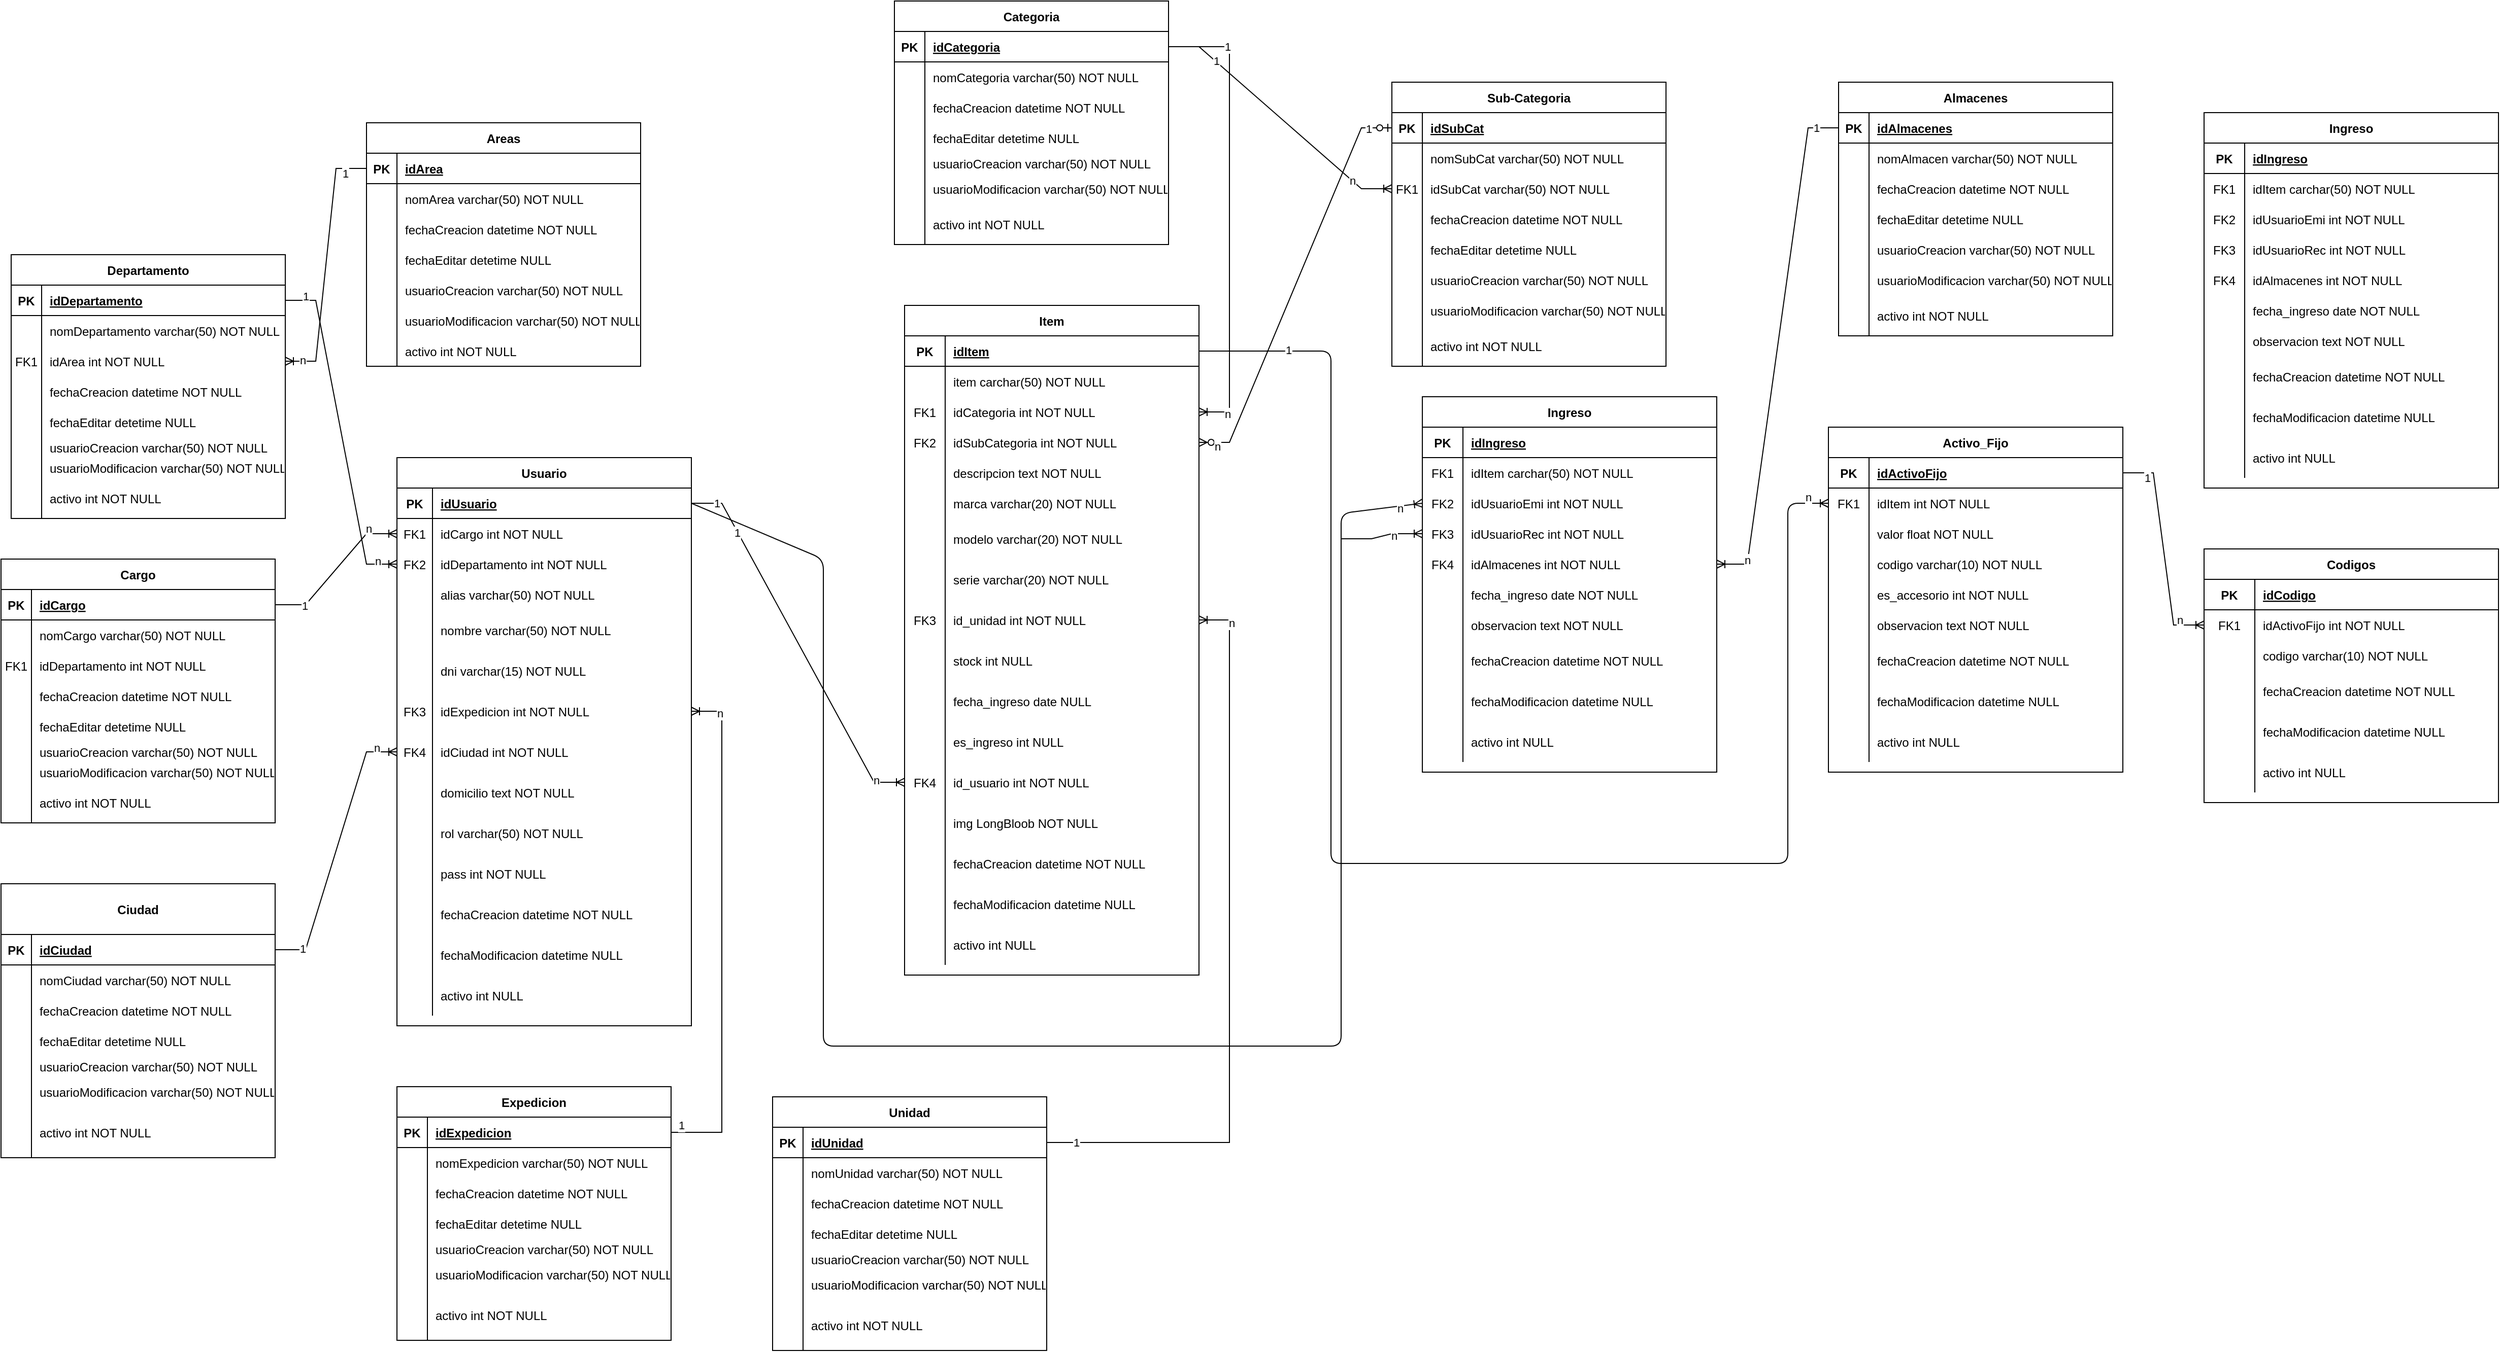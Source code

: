 <mxfile version="21.0.6" type="github">
  <diagram id="R2lEEEUBdFMjLlhIrx00" name="Page-1">
    <mxGraphModel dx="1363" dy="3080" grid="1" gridSize="10" guides="1" tooltips="1" connect="1" arrows="1" fold="1" page="1" pageScale="1" pageWidth="850" pageHeight="1100" math="0" shadow="0" extFonts="Permanent Marker^https://fonts.googleapis.com/css?family=Permanent+Marker">
      <root>
        <mxCell id="0" />
        <mxCell id="1" parent="0" />
        <mxCell id="Ay4VVCzDf1HynpV6Gv1S-1" value="Areas" style="shape=table;startSize=30;container=1;collapsible=1;childLayout=tableLayout;fixedRows=1;rowLines=0;fontStyle=1;align=center;resizeLast=1;" parent="1" vertex="1">
          <mxGeometry x="400" y="-1050" width="270" height="240" as="geometry">
            <mxRectangle x="120" y="120" width="180" height="30" as="alternateBounds" />
          </mxGeometry>
        </mxCell>
        <mxCell id="Ay4VVCzDf1HynpV6Gv1S-2" value="" style="shape=partialRectangle;collapsible=0;dropTarget=0;pointerEvents=0;fillColor=none;points=[[0,0.5],[1,0.5]];portConstraint=eastwest;top=0;left=0;right=0;bottom=1;" parent="Ay4VVCzDf1HynpV6Gv1S-1" vertex="1">
          <mxGeometry y="30" width="270" height="30" as="geometry" />
        </mxCell>
        <mxCell id="Ay4VVCzDf1HynpV6Gv1S-3" value="PK" style="shape=partialRectangle;overflow=hidden;connectable=0;fillColor=none;top=0;left=0;bottom=0;right=0;fontStyle=1;" parent="Ay4VVCzDf1HynpV6Gv1S-2" vertex="1">
          <mxGeometry width="30" height="30" as="geometry">
            <mxRectangle width="30" height="30" as="alternateBounds" />
          </mxGeometry>
        </mxCell>
        <mxCell id="Ay4VVCzDf1HynpV6Gv1S-4" value="idArea" style="shape=partialRectangle;overflow=hidden;connectable=0;fillColor=none;top=0;left=0;bottom=0;right=0;align=left;spacingLeft=6;fontStyle=5;" parent="Ay4VVCzDf1HynpV6Gv1S-2" vertex="1">
          <mxGeometry x="30" width="240" height="30" as="geometry">
            <mxRectangle width="240" height="30" as="alternateBounds" />
          </mxGeometry>
        </mxCell>
        <mxCell id="Ay4VVCzDf1HynpV6Gv1S-5" value="" style="shape=partialRectangle;collapsible=0;dropTarget=0;pointerEvents=0;fillColor=none;points=[[0,0.5],[1,0.5]];portConstraint=eastwest;top=0;left=0;right=0;bottom=0;" parent="Ay4VVCzDf1HynpV6Gv1S-1" vertex="1">
          <mxGeometry y="60" width="270" height="30" as="geometry" />
        </mxCell>
        <mxCell id="Ay4VVCzDf1HynpV6Gv1S-6" value="" style="shape=partialRectangle;overflow=hidden;connectable=0;fillColor=none;top=0;left=0;bottom=0;right=0;" parent="Ay4VVCzDf1HynpV6Gv1S-5" vertex="1">
          <mxGeometry width="30" height="30" as="geometry">
            <mxRectangle width="30" height="30" as="alternateBounds" />
          </mxGeometry>
        </mxCell>
        <mxCell id="Ay4VVCzDf1HynpV6Gv1S-7" value="nomArea varchar(50) NOT NULL" style="shape=partialRectangle;overflow=hidden;connectable=0;fillColor=none;top=0;left=0;bottom=0;right=0;align=left;spacingLeft=6;" parent="Ay4VVCzDf1HynpV6Gv1S-5" vertex="1">
          <mxGeometry x="30" width="240" height="30" as="geometry">
            <mxRectangle width="240" height="30" as="alternateBounds" />
          </mxGeometry>
        </mxCell>
        <mxCell id="Ay4VVCzDf1HynpV6Gv1S-8" value="" style="shape=partialRectangle;collapsible=0;dropTarget=0;pointerEvents=0;fillColor=none;points=[[0,0.5],[1,0.5]];portConstraint=eastwest;top=0;left=0;right=0;bottom=0;" parent="Ay4VVCzDf1HynpV6Gv1S-1" vertex="1">
          <mxGeometry y="90" width="270" height="30" as="geometry" />
        </mxCell>
        <mxCell id="Ay4VVCzDf1HynpV6Gv1S-9" value="" style="shape=partialRectangle;overflow=hidden;connectable=0;fillColor=none;top=0;left=0;bottom=0;right=0;" parent="Ay4VVCzDf1HynpV6Gv1S-8" vertex="1">
          <mxGeometry width="30" height="30" as="geometry">
            <mxRectangle width="30" height="30" as="alternateBounds" />
          </mxGeometry>
        </mxCell>
        <mxCell id="Ay4VVCzDf1HynpV6Gv1S-10" value="fechaCreacion datetime NOT NULL" style="shape=partialRectangle;overflow=hidden;connectable=0;fillColor=none;top=0;left=0;bottom=0;right=0;align=left;spacingLeft=6;" parent="Ay4VVCzDf1HynpV6Gv1S-8" vertex="1">
          <mxGeometry x="30" width="240" height="30" as="geometry">
            <mxRectangle width="240" height="30" as="alternateBounds" />
          </mxGeometry>
        </mxCell>
        <mxCell id="Ay4VVCzDf1HynpV6Gv1S-11" value="" style="shape=partialRectangle;collapsible=0;dropTarget=0;pointerEvents=0;fillColor=none;points=[[0,0.5],[1,0.5]];portConstraint=eastwest;top=0;left=0;right=0;bottom=0;" parent="Ay4VVCzDf1HynpV6Gv1S-1" vertex="1">
          <mxGeometry y="120" width="270" height="30" as="geometry" />
        </mxCell>
        <mxCell id="Ay4VVCzDf1HynpV6Gv1S-12" value="" style="shape=partialRectangle;overflow=hidden;connectable=0;fillColor=none;top=0;left=0;bottom=0;right=0;" parent="Ay4VVCzDf1HynpV6Gv1S-11" vertex="1">
          <mxGeometry width="30" height="30" as="geometry">
            <mxRectangle width="30" height="30" as="alternateBounds" />
          </mxGeometry>
        </mxCell>
        <mxCell id="Ay4VVCzDf1HynpV6Gv1S-13" value="fechaEditar detetime NULL" style="shape=partialRectangle;overflow=hidden;connectable=0;fillColor=none;top=0;left=0;bottom=0;right=0;align=left;spacingLeft=6;" parent="Ay4VVCzDf1HynpV6Gv1S-11" vertex="1">
          <mxGeometry x="30" width="240" height="30" as="geometry">
            <mxRectangle width="240" height="30" as="alternateBounds" />
          </mxGeometry>
        </mxCell>
        <mxCell id="Ay4VVCzDf1HynpV6Gv1S-14" value="" style="shape=partialRectangle;collapsible=0;dropTarget=0;pointerEvents=0;fillColor=none;points=[[0,0.5],[1,0.5]];portConstraint=eastwest;top=0;left=0;right=0;bottom=0;" parent="Ay4VVCzDf1HynpV6Gv1S-1" vertex="1">
          <mxGeometry y="150" width="270" height="30" as="geometry" />
        </mxCell>
        <mxCell id="Ay4VVCzDf1HynpV6Gv1S-15" value="" style="shape=partialRectangle;overflow=hidden;connectable=0;fillColor=none;top=0;left=0;bottom=0;right=0;" parent="Ay4VVCzDf1HynpV6Gv1S-14" vertex="1">
          <mxGeometry width="30" height="30" as="geometry">
            <mxRectangle width="30" height="30" as="alternateBounds" />
          </mxGeometry>
        </mxCell>
        <mxCell id="Ay4VVCzDf1HynpV6Gv1S-16" value="usuarioCreacion varchar(50) NOT NULL" style="shape=partialRectangle;overflow=hidden;connectable=0;fillColor=none;top=0;left=0;bottom=0;right=0;align=left;spacingLeft=6;" parent="Ay4VVCzDf1HynpV6Gv1S-14" vertex="1">
          <mxGeometry x="30" width="240" height="30" as="geometry">
            <mxRectangle width="240" height="30" as="alternateBounds" />
          </mxGeometry>
        </mxCell>
        <mxCell id="Ay4VVCzDf1HynpV6Gv1S-216" value="" style="shape=partialRectangle;collapsible=0;dropTarget=0;pointerEvents=0;fillColor=none;points=[[0,0.5],[1,0.5]];portConstraint=eastwest;top=0;left=0;right=0;bottom=0;" parent="Ay4VVCzDf1HynpV6Gv1S-1" vertex="1">
          <mxGeometry y="180" width="270" height="30" as="geometry" />
        </mxCell>
        <mxCell id="Ay4VVCzDf1HynpV6Gv1S-217" value="" style="shape=partialRectangle;overflow=hidden;connectable=0;fillColor=none;top=0;left=0;bottom=0;right=0;" parent="Ay4VVCzDf1HynpV6Gv1S-216" vertex="1">
          <mxGeometry width="30" height="30" as="geometry">
            <mxRectangle width="30" height="30" as="alternateBounds" />
          </mxGeometry>
        </mxCell>
        <mxCell id="Ay4VVCzDf1HynpV6Gv1S-218" value="usuarioModificacion varchar(50) NOT NULL" style="shape=partialRectangle;overflow=hidden;connectable=0;fillColor=none;top=0;left=0;bottom=0;right=0;align=left;spacingLeft=6;" parent="Ay4VVCzDf1HynpV6Gv1S-216" vertex="1">
          <mxGeometry x="30" width="240" height="30" as="geometry">
            <mxRectangle width="240" height="30" as="alternateBounds" />
          </mxGeometry>
        </mxCell>
        <mxCell id="Ay4VVCzDf1HynpV6Gv1S-17" value="" style="shape=partialRectangle;collapsible=0;dropTarget=0;pointerEvents=0;fillColor=none;points=[[0,0.5],[1,0.5]];portConstraint=eastwest;top=0;left=0;right=0;bottom=0;" parent="Ay4VVCzDf1HynpV6Gv1S-1" vertex="1">
          <mxGeometry y="210" width="270" height="30" as="geometry" />
        </mxCell>
        <mxCell id="Ay4VVCzDf1HynpV6Gv1S-18" value="" style="shape=partialRectangle;overflow=hidden;connectable=0;fillColor=none;top=0;left=0;bottom=0;right=0;" parent="Ay4VVCzDf1HynpV6Gv1S-17" vertex="1">
          <mxGeometry width="30" height="30" as="geometry">
            <mxRectangle width="30" height="30" as="alternateBounds" />
          </mxGeometry>
        </mxCell>
        <mxCell id="Ay4VVCzDf1HynpV6Gv1S-19" value="activo int NOT NULL" style="shape=partialRectangle;overflow=hidden;connectable=0;fillColor=none;top=0;left=0;bottom=0;right=0;align=left;spacingLeft=6;" parent="Ay4VVCzDf1HynpV6Gv1S-17" vertex="1">
          <mxGeometry x="30" width="240" height="30" as="geometry">
            <mxRectangle width="240" height="30" as="alternateBounds" />
          </mxGeometry>
        </mxCell>
        <mxCell id="Ay4VVCzDf1HynpV6Gv1S-44" value="Departamento" style="shape=table;startSize=30;container=1;collapsible=1;childLayout=tableLayout;fixedRows=1;rowLines=0;fontStyle=1;align=center;resizeLast=1;" parent="1" vertex="1">
          <mxGeometry x="50" y="-920" width="270" height="260" as="geometry">
            <mxRectangle x="120" y="120" width="180" height="30" as="alternateBounds" />
          </mxGeometry>
        </mxCell>
        <mxCell id="Ay4VVCzDf1HynpV6Gv1S-45" value="" style="shape=partialRectangle;collapsible=0;dropTarget=0;pointerEvents=0;fillColor=none;points=[[0,0.5],[1,0.5]];portConstraint=eastwest;top=0;left=0;right=0;bottom=1;" parent="Ay4VVCzDf1HynpV6Gv1S-44" vertex="1">
          <mxGeometry y="30" width="270" height="30" as="geometry" />
        </mxCell>
        <mxCell id="Ay4VVCzDf1HynpV6Gv1S-46" value="PK" style="shape=partialRectangle;overflow=hidden;connectable=0;fillColor=none;top=0;left=0;bottom=0;right=0;fontStyle=1;" parent="Ay4VVCzDf1HynpV6Gv1S-45" vertex="1">
          <mxGeometry width="30" height="30" as="geometry">
            <mxRectangle width="30" height="30" as="alternateBounds" />
          </mxGeometry>
        </mxCell>
        <mxCell id="Ay4VVCzDf1HynpV6Gv1S-47" value="idDepartamento" style="shape=partialRectangle;overflow=hidden;connectable=0;fillColor=none;top=0;left=0;bottom=0;right=0;align=left;spacingLeft=6;fontStyle=5;" parent="Ay4VVCzDf1HynpV6Gv1S-45" vertex="1">
          <mxGeometry x="30" width="240" height="30" as="geometry">
            <mxRectangle width="240" height="30" as="alternateBounds" />
          </mxGeometry>
        </mxCell>
        <mxCell id="Ay4VVCzDf1HynpV6Gv1S-48" value="" style="shape=partialRectangle;collapsible=0;dropTarget=0;pointerEvents=0;fillColor=none;points=[[0,0.5],[1,0.5]];portConstraint=eastwest;top=0;left=0;right=0;bottom=0;" parent="Ay4VVCzDf1HynpV6Gv1S-44" vertex="1">
          <mxGeometry y="60" width="270" height="30" as="geometry" />
        </mxCell>
        <mxCell id="Ay4VVCzDf1HynpV6Gv1S-49" value="" style="shape=partialRectangle;overflow=hidden;connectable=0;fillColor=none;top=0;left=0;bottom=0;right=0;" parent="Ay4VVCzDf1HynpV6Gv1S-48" vertex="1">
          <mxGeometry width="30" height="30" as="geometry">
            <mxRectangle width="30" height="30" as="alternateBounds" />
          </mxGeometry>
        </mxCell>
        <mxCell id="Ay4VVCzDf1HynpV6Gv1S-50" value="nomDepartamento varchar(50) NOT NULL" style="shape=partialRectangle;overflow=hidden;connectable=0;fillColor=none;top=0;left=0;bottom=0;right=0;align=left;spacingLeft=6;" parent="Ay4VVCzDf1HynpV6Gv1S-48" vertex="1">
          <mxGeometry x="30" width="240" height="30" as="geometry">
            <mxRectangle width="240" height="30" as="alternateBounds" />
          </mxGeometry>
        </mxCell>
        <mxCell id="Ay4VVCzDf1HynpV6Gv1S-82" value="" style="shape=partialRectangle;collapsible=0;dropTarget=0;pointerEvents=0;fillColor=none;points=[[0,0.5],[1,0.5]];portConstraint=eastwest;top=0;left=0;right=0;bottom=0;" parent="Ay4VVCzDf1HynpV6Gv1S-44" vertex="1">
          <mxGeometry y="90" width="270" height="30" as="geometry" />
        </mxCell>
        <mxCell id="Ay4VVCzDf1HynpV6Gv1S-83" value="FK1" style="shape=partialRectangle;overflow=hidden;connectable=0;fillColor=none;top=0;left=0;bottom=0;right=0;" parent="Ay4VVCzDf1HynpV6Gv1S-82" vertex="1">
          <mxGeometry width="30" height="30" as="geometry">
            <mxRectangle width="30" height="30" as="alternateBounds" />
          </mxGeometry>
        </mxCell>
        <mxCell id="Ay4VVCzDf1HynpV6Gv1S-84" value="idArea int NOT NULL" style="shape=partialRectangle;overflow=hidden;connectable=0;fillColor=none;top=0;left=0;bottom=0;right=0;align=left;spacingLeft=6;" parent="Ay4VVCzDf1HynpV6Gv1S-82" vertex="1">
          <mxGeometry x="30" width="240" height="30" as="geometry">
            <mxRectangle width="240" height="30" as="alternateBounds" />
          </mxGeometry>
        </mxCell>
        <mxCell id="Ay4VVCzDf1HynpV6Gv1S-51" value="" style="shape=partialRectangle;collapsible=0;dropTarget=0;pointerEvents=0;fillColor=none;points=[[0,0.5],[1,0.5]];portConstraint=eastwest;top=0;left=0;right=0;bottom=0;" parent="Ay4VVCzDf1HynpV6Gv1S-44" vertex="1">
          <mxGeometry y="120" width="270" height="30" as="geometry" />
        </mxCell>
        <mxCell id="Ay4VVCzDf1HynpV6Gv1S-52" value="" style="shape=partialRectangle;overflow=hidden;connectable=0;fillColor=none;top=0;left=0;bottom=0;right=0;" parent="Ay4VVCzDf1HynpV6Gv1S-51" vertex="1">
          <mxGeometry width="30" height="30" as="geometry">
            <mxRectangle width="30" height="30" as="alternateBounds" />
          </mxGeometry>
        </mxCell>
        <mxCell id="Ay4VVCzDf1HynpV6Gv1S-53" value="fechaCreacion datetime NOT NULL" style="shape=partialRectangle;overflow=hidden;connectable=0;fillColor=none;top=0;left=0;bottom=0;right=0;align=left;spacingLeft=6;" parent="Ay4VVCzDf1HynpV6Gv1S-51" vertex="1">
          <mxGeometry x="30" width="240" height="30" as="geometry">
            <mxRectangle width="240" height="30" as="alternateBounds" />
          </mxGeometry>
        </mxCell>
        <mxCell id="Ay4VVCzDf1HynpV6Gv1S-54" value="" style="shape=partialRectangle;collapsible=0;dropTarget=0;pointerEvents=0;fillColor=none;points=[[0,0.5],[1,0.5]];portConstraint=eastwest;top=0;left=0;right=0;bottom=0;" parent="Ay4VVCzDf1HynpV6Gv1S-44" vertex="1">
          <mxGeometry y="150" width="270" height="30" as="geometry" />
        </mxCell>
        <mxCell id="Ay4VVCzDf1HynpV6Gv1S-55" value="" style="shape=partialRectangle;overflow=hidden;connectable=0;fillColor=none;top=0;left=0;bottom=0;right=0;" parent="Ay4VVCzDf1HynpV6Gv1S-54" vertex="1">
          <mxGeometry width="30" height="30" as="geometry">
            <mxRectangle width="30" height="30" as="alternateBounds" />
          </mxGeometry>
        </mxCell>
        <mxCell id="Ay4VVCzDf1HynpV6Gv1S-56" value="fechaEditar detetime NULL" style="shape=partialRectangle;overflow=hidden;connectable=0;fillColor=none;top=0;left=0;bottom=0;right=0;align=left;spacingLeft=6;" parent="Ay4VVCzDf1HynpV6Gv1S-54" vertex="1">
          <mxGeometry x="30" width="240" height="30" as="geometry">
            <mxRectangle width="240" height="30" as="alternateBounds" />
          </mxGeometry>
        </mxCell>
        <mxCell id="Ay4VVCzDf1HynpV6Gv1S-57" value="" style="shape=partialRectangle;collapsible=0;dropTarget=0;pointerEvents=0;fillColor=none;points=[[0,0.5],[1,0.5]];portConstraint=eastwest;top=0;left=0;right=0;bottom=0;" parent="Ay4VVCzDf1HynpV6Gv1S-44" vertex="1">
          <mxGeometry y="180" width="270" height="20" as="geometry" />
        </mxCell>
        <mxCell id="Ay4VVCzDf1HynpV6Gv1S-58" value="" style="shape=partialRectangle;overflow=hidden;connectable=0;fillColor=none;top=0;left=0;bottom=0;right=0;" parent="Ay4VVCzDf1HynpV6Gv1S-57" vertex="1">
          <mxGeometry width="30" height="20" as="geometry">
            <mxRectangle width="30" height="20" as="alternateBounds" />
          </mxGeometry>
        </mxCell>
        <mxCell id="Ay4VVCzDf1HynpV6Gv1S-59" value="usuarioCreacion varchar(50) NOT NULL" style="shape=partialRectangle;overflow=hidden;connectable=0;fillColor=none;top=0;left=0;bottom=0;right=0;align=left;spacingLeft=6;" parent="Ay4VVCzDf1HynpV6Gv1S-57" vertex="1">
          <mxGeometry x="30" width="240" height="20" as="geometry">
            <mxRectangle width="240" height="20" as="alternateBounds" />
          </mxGeometry>
        </mxCell>
        <mxCell id="Ay4VVCzDf1HynpV6Gv1S-212" value="" style="shape=partialRectangle;collapsible=0;dropTarget=0;pointerEvents=0;fillColor=none;points=[[0,0.5],[1,0.5]];portConstraint=eastwest;top=0;left=0;right=0;bottom=0;" parent="Ay4VVCzDf1HynpV6Gv1S-44" vertex="1">
          <mxGeometry y="200" width="270" height="20" as="geometry" />
        </mxCell>
        <mxCell id="Ay4VVCzDf1HynpV6Gv1S-213" value="" style="shape=partialRectangle;overflow=hidden;connectable=0;fillColor=none;top=0;left=0;bottom=0;right=0;" parent="Ay4VVCzDf1HynpV6Gv1S-212" vertex="1">
          <mxGeometry width="30" height="20" as="geometry">
            <mxRectangle width="30" height="20" as="alternateBounds" />
          </mxGeometry>
        </mxCell>
        <mxCell id="Ay4VVCzDf1HynpV6Gv1S-214" value="usuarioModificacion varchar(50) NOT NULL" style="shape=partialRectangle;overflow=hidden;connectable=0;fillColor=none;top=0;left=0;bottom=0;right=0;align=left;spacingLeft=6;" parent="Ay4VVCzDf1HynpV6Gv1S-212" vertex="1">
          <mxGeometry x="30" width="240" height="20" as="geometry">
            <mxRectangle width="240" height="20" as="alternateBounds" />
          </mxGeometry>
        </mxCell>
        <mxCell id="Ay4VVCzDf1HynpV6Gv1S-60" value="" style="shape=partialRectangle;collapsible=0;dropTarget=0;pointerEvents=0;fillColor=none;points=[[0,0.5],[1,0.5]];portConstraint=eastwest;top=0;left=0;right=0;bottom=0;" parent="Ay4VVCzDf1HynpV6Gv1S-44" vertex="1">
          <mxGeometry y="220" width="270" height="40" as="geometry" />
        </mxCell>
        <mxCell id="Ay4VVCzDf1HynpV6Gv1S-61" value="" style="shape=partialRectangle;overflow=hidden;connectable=0;fillColor=none;top=0;left=0;bottom=0;right=0;" parent="Ay4VVCzDf1HynpV6Gv1S-60" vertex="1">
          <mxGeometry width="30" height="40" as="geometry">
            <mxRectangle width="30" height="40" as="alternateBounds" />
          </mxGeometry>
        </mxCell>
        <mxCell id="Ay4VVCzDf1HynpV6Gv1S-62" value="activo int NOT NULL" style="shape=partialRectangle;overflow=hidden;connectable=0;fillColor=none;top=0;left=0;bottom=0;right=0;align=left;spacingLeft=6;" parent="Ay4VVCzDf1HynpV6Gv1S-60" vertex="1">
          <mxGeometry x="30" width="240" height="40" as="geometry">
            <mxRectangle width="240" height="40" as="alternateBounds" />
          </mxGeometry>
        </mxCell>
        <mxCell id="Ay4VVCzDf1HynpV6Gv1S-85" value="" style="edgeStyle=entityRelationEdgeStyle;fontSize=12;html=1;endArrow=ERoneToMany;rounded=0;" parent="1" source="Ay4VVCzDf1HynpV6Gv1S-2" target="Ay4VVCzDf1HynpV6Gv1S-82" edge="1">
          <mxGeometry width="100" height="100" relative="1" as="geometry">
            <mxPoint x="460" y="440" as="sourcePoint" />
            <mxPoint x="560" y="340" as="targetPoint" />
          </mxGeometry>
        </mxCell>
        <mxCell id="BtyKpSTN8wculrOy25qT-101" value="1" style="edgeLabel;html=1;align=center;verticalAlign=middle;resizable=0;points=[];" vertex="1" connectable="0" parent="Ay4VVCzDf1HynpV6Gv1S-85">
          <mxGeometry x="-0.834" y="5" relative="1" as="geometry">
            <mxPoint as="offset" />
          </mxGeometry>
        </mxCell>
        <mxCell id="BtyKpSTN8wculrOy25qT-102" value="n" style="edgeLabel;html=1;align=center;verticalAlign=middle;resizable=0;points=[];" vertex="1" connectable="0" parent="Ay4VVCzDf1HynpV6Gv1S-85">
          <mxGeometry x="0.857" y="-1" relative="1" as="geometry">
            <mxPoint x="-1" as="offset" />
          </mxGeometry>
        </mxCell>
        <mxCell id="Ay4VVCzDf1HynpV6Gv1S-86" value="Cargo" style="shape=table;startSize=30;container=1;collapsible=1;childLayout=tableLayout;fixedRows=1;rowLines=0;fontStyle=1;align=center;resizeLast=1;" parent="1" vertex="1">
          <mxGeometry x="40" y="-620" width="270" height="260" as="geometry">
            <mxRectangle x="120" y="120" width="180" height="30" as="alternateBounds" />
          </mxGeometry>
        </mxCell>
        <mxCell id="Ay4VVCzDf1HynpV6Gv1S-87" value="" style="shape=partialRectangle;collapsible=0;dropTarget=0;pointerEvents=0;fillColor=none;points=[[0,0.5],[1,0.5]];portConstraint=eastwest;top=0;left=0;right=0;bottom=1;" parent="Ay4VVCzDf1HynpV6Gv1S-86" vertex="1">
          <mxGeometry y="30" width="270" height="30" as="geometry" />
        </mxCell>
        <mxCell id="Ay4VVCzDf1HynpV6Gv1S-88" value="PK" style="shape=partialRectangle;overflow=hidden;connectable=0;fillColor=none;top=0;left=0;bottom=0;right=0;fontStyle=1;" parent="Ay4VVCzDf1HynpV6Gv1S-87" vertex="1">
          <mxGeometry width="30" height="30" as="geometry">
            <mxRectangle width="30" height="30" as="alternateBounds" />
          </mxGeometry>
        </mxCell>
        <mxCell id="Ay4VVCzDf1HynpV6Gv1S-89" value="idCargo" style="shape=partialRectangle;overflow=hidden;connectable=0;fillColor=none;top=0;left=0;bottom=0;right=0;align=left;spacingLeft=6;fontStyle=5;" parent="Ay4VVCzDf1HynpV6Gv1S-87" vertex="1">
          <mxGeometry x="30" width="240" height="30" as="geometry">
            <mxRectangle width="240" height="30" as="alternateBounds" />
          </mxGeometry>
        </mxCell>
        <mxCell id="Ay4VVCzDf1HynpV6Gv1S-90" value="" style="shape=partialRectangle;collapsible=0;dropTarget=0;pointerEvents=0;fillColor=none;points=[[0,0.5],[1,0.5]];portConstraint=eastwest;top=0;left=0;right=0;bottom=0;" parent="Ay4VVCzDf1HynpV6Gv1S-86" vertex="1">
          <mxGeometry y="60" width="270" height="30" as="geometry" />
        </mxCell>
        <mxCell id="Ay4VVCzDf1HynpV6Gv1S-91" value="" style="shape=partialRectangle;overflow=hidden;connectable=0;fillColor=none;top=0;left=0;bottom=0;right=0;" parent="Ay4VVCzDf1HynpV6Gv1S-90" vertex="1">
          <mxGeometry width="30" height="30" as="geometry">
            <mxRectangle width="30" height="30" as="alternateBounds" />
          </mxGeometry>
        </mxCell>
        <mxCell id="Ay4VVCzDf1HynpV6Gv1S-92" value="nomCargo varchar(50) NOT NULL" style="shape=partialRectangle;overflow=hidden;connectable=0;fillColor=none;top=0;left=0;bottom=0;right=0;align=left;spacingLeft=6;" parent="Ay4VVCzDf1HynpV6Gv1S-90" vertex="1">
          <mxGeometry x="30" width="240" height="30" as="geometry">
            <mxRectangle width="240" height="30" as="alternateBounds" />
          </mxGeometry>
        </mxCell>
        <mxCell id="Ay4VVCzDf1HynpV6Gv1S-350" value="" style="shape=partialRectangle;collapsible=0;dropTarget=0;pointerEvents=0;fillColor=none;points=[[0,0.5],[1,0.5]];portConstraint=eastwest;top=0;left=0;right=0;bottom=0;" parent="Ay4VVCzDf1HynpV6Gv1S-86" vertex="1">
          <mxGeometry y="90" width="270" height="30" as="geometry" />
        </mxCell>
        <mxCell id="Ay4VVCzDf1HynpV6Gv1S-351" value="FK1" style="shape=partialRectangle;overflow=hidden;connectable=0;fillColor=none;top=0;left=0;bottom=0;right=0;" parent="Ay4VVCzDf1HynpV6Gv1S-350" vertex="1">
          <mxGeometry width="30" height="30" as="geometry">
            <mxRectangle width="30" height="30" as="alternateBounds" />
          </mxGeometry>
        </mxCell>
        <mxCell id="Ay4VVCzDf1HynpV6Gv1S-352" value="idDepartamento int NOT NULL" style="shape=partialRectangle;overflow=hidden;connectable=0;fillColor=none;top=0;left=0;bottom=0;right=0;align=left;spacingLeft=6;" parent="Ay4VVCzDf1HynpV6Gv1S-350" vertex="1">
          <mxGeometry x="30" width="240" height="30" as="geometry">
            <mxRectangle width="240" height="30" as="alternateBounds" />
          </mxGeometry>
        </mxCell>
        <mxCell id="Ay4VVCzDf1HynpV6Gv1S-96" value="" style="shape=partialRectangle;collapsible=0;dropTarget=0;pointerEvents=0;fillColor=none;points=[[0,0.5],[1,0.5]];portConstraint=eastwest;top=0;left=0;right=0;bottom=0;" parent="Ay4VVCzDf1HynpV6Gv1S-86" vertex="1">
          <mxGeometry y="120" width="270" height="30" as="geometry" />
        </mxCell>
        <mxCell id="Ay4VVCzDf1HynpV6Gv1S-97" value="" style="shape=partialRectangle;overflow=hidden;connectable=0;fillColor=none;top=0;left=0;bottom=0;right=0;" parent="Ay4VVCzDf1HynpV6Gv1S-96" vertex="1">
          <mxGeometry width="30" height="30" as="geometry">
            <mxRectangle width="30" height="30" as="alternateBounds" />
          </mxGeometry>
        </mxCell>
        <mxCell id="Ay4VVCzDf1HynpV6Gv1S-98" value="fechaCreacion datetime NOT NULL" style="shape=partialRectangle;overflow=hidden;connectable=0;fillColor=none;top=0;left=0;bottom=0;right=0;align=left;spacingLeft=6;" parent="Ay4VVCzDf1HynpV6Gv1S-96" vertex="1">
          <mxGeometry x="30" width="240" height="30" as="geometry">
            <mxRectangle width="240" height="30" as="alternateBounds" />
          </mxGeometry>
        </mxCell>
        <mxCell id="Ay4VVCzDf1HynpV6Gv1S-99" value="" style="shape=partialRectangle;collapsible=0;dropTarget=0;pointerEvents=0;fillColor=none;points=[[0,0.5],[1,0.5]];portConstraint=eastwest;top=0;left=0;right=0;bottom=0;" parent="Ay4VVCzDf1HynpV6Gv1S-86" vertex="1">
          <mxGeometry y="150" width="270" height="30" as="geometry" />
        </mxCell>
        <mxCell id="Ay4VVCzDf1HynpV6Gv1S-100" value="" style="shape=partialRectangle;overflow=hidden;connectable=0;fillColor=none;top=0;left=0;bottom=0;right=0;" parent="Ay4VVCzDf1HynpV6Gv1S-99" vertex="1">
          <mxGeometry width="30" height="30" as="geometry">
            <mxRectangle width="30" height="30" as="alternateBounds" />
          </mxGeometry>
        </mxCell>
        <mxCell id="Ay4VVCzDf1HynpV6Gv1S-101" value="fechaEditar detetime NULL" style="shape=partialRectangle;overflow=hidden;connectable=0;fillColor=none;top=0;left=0;bottom=0;right=0;align=left;spacingLeft=6;" parent="Ay4VVCzDf1HynpV6Gv1S-99" vertex="1">
          <mxGeometry x="30" width="240" height="30" as="geometry">
            <mxRectangle width="240" height="30" as="alternateBounds" />
          </mxGeometry>
        </mxCell>
        <mxCell id="Ay4VVCzDf1HynpV6Gv1S-102" value="" style="shape=partialRectangle;collapsible=0;dropTarget=0;pointerEvents=0;fillColor=none;points=[[0,0.5],[1,0.5]];portConstraint=eastwest;top=0;left=0;right=0;bottom=0;" parent="Ay4VVCzDf1HynpV6Gv1S-86" vertex="1">
          <mxGeometry y="180" width="270" height="20" as="geometry" />
        </mxCell>
        <mxCell id="Ay4VVCzDf1HynpV6Gv1S-103" value="" style="shape=partialRectangle;overflow=hidden;connectable=0;fillColor=none;top=0;left=0;bottom=0;right=0;" parent="Ay4VVCzDf1HynpV6Gv1S-102" vertex="1">
          <mxGeometry width="30" height="20" as="geometry">
            <mxRectangle width="30" height="20" as="alternateBounds" />
          </mxGeometry>
        </mxCell>
        <mxCell id="Ay4VVCzDf1HynpV6Gv1S-104" value="usuarioCreacion varchar(50) NOT NULL" style="shape=partialRectangle;overflow=hidden;connectable=0;fillColor=none;top=0;left=0;bottom=0;right=0;align=left;spacingLeft=6;" parent="Ay4VVCzDf1HynpV6Gv1S-102" vertex="1">
          <mxGeometry x="30" width="240" height="20" as="geometry">
            <mxRectangle width="240" height="20" as="alternateBounds" />
          </mxGeometry>
        </mxCell>
        <mxCell id="Ay4VVCzDf1HynpV6Gv1S-225" value="" style="shape=partialRectangle;collapsible=0;dropTarget=0;pointerEvents=0;fillColor=none;points=[[0,0.5],[1,0.5]];portConstraint=eastwest;top=0;left=0;right=0;bottom=0;" parent="Ay4VVCzDf1HynpV6Gv1S-86" vertex="1">
          <mxGeometry y="200" width="270" height="20" as="geometry" />
        </mxCell>
        <mxCell id="Ay4VVCzDf1HynpV6Gv1S-226" value="" style="shape=partialRectangle;overflow=hidden;connectable=0;fillColor=none;top=0;left=0;bottom=0;right=0;" parent="Ay4VVCzDf1HynpV6Gv1S-225" vertex="1">
          <mxGeometry width="30" height="20" as="geometry">
            <mxRectangle width="30" height="20" as="alternateBounds" />
          </mxGeometry>
        </mxCell>
        <mxCell id="Ay4VVCzDf1HynpV6Gv1S-227" value="usuarioModificacion varchar(50) NOT NULL" style="shape=partialRectangle;overflow=hidden;connectable=0;fillColor=none;top=0;left=0;bottom=0;right=0;align=left;spacingLeft=6;" parent="Ay4VVCzDf1HynpV6Gv1S-225" vertex="1">
          <mxGeometry x="30" width="240" height="20" as="geometry">
            <mxRectangle width="240" height="20" as="alternateBounds" />
          </mxGeometry>
        </mxCell>
        <mxCell id="Ay4VVCzDf1HynpV6Gv1S-105" value="" style="shape=partialRectangle;collapsible=0;dropTarget=0;pointerEvents=0;fillColor=none;points=[[0,0.5],[1,0.5]];portConstraint=eastwest;top=0;left=0;right=0;bottom=0;" parent="Ay4VVCzDf1HynpV6Gv1S-86" vertex="1">
          <mxGeometry y="220" width="270" height="40" as="geometry" />
        </mxCell>
        <mxCell id="Ay4VVCzDf1HynpV6Gv1S-106" value="" style="shape=partialRectangle;overflow=hidden;connectable=0;fillColor=none;top=0;left=0;bottom=0;right=0;" parent="Ay4VVCzDf1HynpV6Gv1S-105" vertex="1">
          <mxGeometry width="30" height="40" as="geometry">
            <mxRectangle width="30" height="40" as="alternateBounds" />
          </mxGeometry>
        </mxCell>
        <mxCell id="Ay4VVCzDf1HynpV6Gv1S-107" value="activo int NOT NULL" style="shape=partialRectangle;overflow=hidden;connectable=0;fillColor=none;top=0;left=0;bottom=0;right=0;align=left;spacingLeft=6;" parent="Ay4VVCzDf1HynpV6Gv1S-105" vertex="1">
          <mxGeometry x="30" width="240" height="40" as="geometry">
            <mxRectangle width="240" height="40" as="alternateBounds" />
          </mxGeometry>
        </mxCell>
        <mxCell id="Ay4VVCzDf1HynpV6Gv1S-108" value="Categoria" style="shape=table;startSize=30;container=1;collapsible=1;childLayout=tableLayout;fixedRows=1;rowLines=0;fontStyle=1;align=center;resizeLast=1;" parent="1" vertex="1">
          <mxGeometry x="920" y="-1170" width="270" height="240" as="geometry">
            <mxRectangle x="120" y="120" width="180" height="30" as="alternateBounds" />
          </mxGeometry>
        </mxCell>
        <mxCell id="Ay4VVCzDf1HynpV6Gv1S-109" value="" style="shape=partialRectangle;collapsible=0;dropTarget=0;pointerEvents=0;fillColor=none;points=[[0,0.5],[1,0.5]];portConstraint=eastwest;top=0;left=0;right=0;bottom=1;" parent="Ay4VVCzDf1HynpV6Gv1S-108" vertex="1">
          <mxGeometry y="30" width="270" height="30" as="geometry" />
        </mxCell>
        <mxCell id="Ay4VVCzDf1HynpV6Gv1S-110" value="PK" style="shape=partialRectangle;overflow=hidden;connectable=0;fillColor=none;top=0;left=0;bottom=0;right=0;fontStyle=1;" parent="Ay4VVCzDf1HynpV6Gv1S-109" vertex="1">
          <mxGeometry width="30" height="30" as="geometry">
            <mxRectangle width="30" height="30" as="alternateBounds" />
          </mxGeometry>
        </mxCell>
        <mxCell id="Ay4VVCzDf1HynpV6Gv1S-111" value="idCategoria" style="shape=partialRectangle;overflow=hidden;connectable=0;fillColor=none;top=0;left=0;bottom=0;right=0;align=left;spacingLeft=6;fontStyle=5;" parent="Ay4VVCzDf1HynpV6Gv1S-109" vertex="1">
          <mxGeometry x="30" width="240" height="30" as="geometry">
            <mxRectangle width="240" height="30" as="alternateBounds" />
          </mxGeometry>
        </mxCell>
        <mxCell id="Ay4VVCzDf1HynpV6Gv1S-112" value="" style="shape=partialRectangle;collapsible=0;dropTarget=0;pointerEvents=0;fillColor=none;points=[[0,0.5],[1,0.5]];portConstraint=eastwest;top=0;left=0;right=0;bottom=0;" parent="Ay4VVCzDf1HynpV6Gv1S-108" vertex="1">
          <mxGeometry y="60" width="270" height="30" as="geometry" />
        </mxCell>
        <mxCell id="Ay4VVCzDf1HynpV6Gv1S-113" value="" style="shape=partialRectangle;overflow=hidden;connectable=0;fillColor=none;top=0;left=0;bottom=0;right=0;" parent="Ay4VVCzDf1HynpV6Gv1S-112" vertex="1">
          <mxGeometry width="30" height="30" as="geometry">
            <mxRectangle width="30" height="30" as="alternateBounds" />
          </mxGeometry>
        </mxCell>
        <mxCell id="Ay4VVCzDf1HynpV6Gv1S-114" value="nomCategoria varchar(50) NOT NULL" style="shape=partialRectangle;overflow=hidden;connectable=0;fillColor=none;top=0;left=0;bottom=0;right=0;align=left;spacingLeft=6;" parent="Ay4VVCzDf1HynpV6Gv1S-112" vertex="1">
          <mxGeometry x="30" width="240" height="30" as="geometry">
            <mxRectangle width="240" height="30" as="alternateBounds" />
          </mxGeometry>
        </mxCell>
        <mxCell id="Ay4VVCzDf1HynpV6Gv1S-115" value="" style="shape=partialRectangle;collapsible=0;dropTarget=0;pointerEvents=0;fillColor=none;points=[[0,0.5],[1,0.5]];portConstraint=eastwest;top=0;left=0;right=0;bottom=0;" parent="Ay4VVCzDf1HynpV6Gv1S-108" vertex="1">
          <mxGeometry y="90" width="270" height="30" as="geometry" />
        </mxCell>
        <mxCell id="Ay4VVCzDf1HynpV6Gv1S-116" value="" style="shape=partialRectangle;overflow=hidden;connectable=0;fillColor=none;top=0;left=0;bottom=0;right=0;" parent="Ay4VVCzDf1HynpV6Gv1S-115" vertex="1">
          <mxGeometry width="30" height="30" as="geometry">
            <mxRectangle width="30" height="30" as="alternateBounds" />
          </mxGeometry>
        </mxCell>
        <mxCell id="Ay4VVCzDf1HynpV6Gv1S-117" value="fechaCreacion datetime NOT NULL" style="shape=partialRectangle;overflow=hidden;connectable=0;fillColor=none;top=0;left=0;bottom=0;right=0;align=left;spacingLeft=6;" parent="Ay4VVCzDf1HynpV6Gv1S-115" vertex="1">
          <mxGeometry x="30" width="240" height="30" as="geometry">
            <mxRectangle width="240" height="30" as="alternateBounds" />
          </mxGeometry>
        </mxCell>
        <mxCell id="Ay4VVCzDf1HynpV6Gv1S-118" value="" style="shape=partialRectangle;collapsible=0;dropTarget=0;pointerEvents=0;fillColor=none;points=[[0,0.5],[1,0.5]];portConstraint=eastwest;top=0;left=0;right=0;bottom=0;" parent="Ay4VVCzDf1HynpV6Gv1S-108" vertex="1">
          <mxGeometry y="120" width="270" height="30" as="geometry" />
        </mxCell>
        <mxCell id="Ay4VVCzDf1HynpV6Gv1S-119" value="" style="shape=partialRectangle;overflow=hidden;connectable=0;fillColor=none;top=0;left=0;bottom=0;right=0;" parent="Ay4VVCzDf1HynpV6Gv1S-118" vertex="1">
          <mxGeometry width="30" height="30" as="geometry">
            <mxRectangle width="30" height="30" as="alternateBounds" />
          </mxGeometry>
        </mxCell>
        <mxCell id="Ay4VVCzDf1HynpV6Gv1S-120" value="fechaEditar detetime NULL" style="shape=partialRectangle;overflow=hidden;connectable=0;fillColor=none;top=0;left=0;bottom=0;right=0;align=left;spacingLeft=6;" parent="Ay4VVCzDf1HynpV6Gv1S-118" vertex="1">
          <mxGeometry x="30" width="240" height="30" as="geometry">
            <mxRectangle width="240" height="30" as="alternateBounds" />
          </mxGeometry>
        </mxCell>
        <mxCell id="Ay4VVCzDf1HynpV6Gv1S-121" value="" style="shape=partialRectangle;collapsible=0;dropTarget=0;pointerEvents=0;fillColor=none;points=[[0,0.5],[1,0.5]];portConstraint=eastwest;top=0;left=0;right=0;bottom=0;" parent="Ay4VVCzDf1HynpV6Gv1S-108" vertex="1">
          <mxGeometry y="150" width="270" height="20" as="geometry" />
        </mxCell>
        <mxCell id="Ay4VVCzDf1HynpV6Gv1S-122" value="" style="shape=partialRectangle;overflow=hidden;connectable=0;fillColor=none;top=0;left=0;bottom=0;right=0;" parent="Ay4VVCzDf1HynpV6Gv1S-121" vertex="1">
          <mxGeometry width="30" height="20" as="geometry">
            <mxRectangle width="30" height="20" as="alternateBounds" />
          </mxGeometry>
        </mxCell>
        <mxCell id="Ay4VVCzDf1HynpV6Gv1S-123" value="usuarioCreacion varchar(50) NOT NULL" style="shape=partialRectangle;overflow=hidden;connectable=0;fillColor=none;top=0;left=0;bottom=0;right=0;align=left;spacingLeft=6;" parent="Ay4VVCzDf1HynpV6Gv1S-121" vertex="1">
          <mxGeometry x="30" width="240" height="20" as="geometry">
            <mxRectangle width="240" height="20" as="alternateBounds" />
          </mxGeometry>
        </mxCell>
        <mxCell id="Ay4VVCzDf1HynpV6Gv1S-219" value="" style="shape=partialRectangle;collapsible=0;dropTarget=0;pointerEvents=0;fillColor=none;points=[[0,0.5],[1,0.5]];portConstraint=eastwest;top=0;left=0;right=0;bottom=0;" parent="Ay4VVCzDf1HynpV6Gv1S-108" vertex="1">
          <mxGeometry y="170" width="270" height="30" as="geometry" />
        </mxCell>
        <mxCell id="Ay4VVCzDf1HynpV6Gv1S-220" value="" style="shape=partialRectangle;overflow=hidden;connectable=0;fillColor=none;top=0;left=0;bottom=0;right=0;" parent="Ay4VVCzDf1HynpV6Gv1S-219" vertex="1">
          <mxGeometry width="30" height="30" as="geometry">
            <mxRectangle width="30" height="30" as="alternateBounds" />
          </mxGeometry>
        </mxCell>
        <mxCell id="Ay4VVCzDf1HynpV6Gv1S-221" value="usuarioModificacion varchar(50) NOT NULL" style="shape=partialRectangle;overflow=hidden;connectable=0;fillColor=none;top=0;left=0;bottom=0;right=0;align=left;spacingLeft=6;" parent="Ay4VVCzDf1HynpV6Gv1S-219" vertex="1">
          <mxGeometry x="30" width="240" height="30" as="geometry">
            <mxRectangle width="240" height="30" as="alternateBounds" />
          </mxGeometry>
        </mxCell>
        <mxCell id="Ay4VVCzDf1HynpV6Gv1S-124" value="" style="shape=partialRectangle;collapsible=0;dropTarget=0;pointerEvents=0;fillColor=none;points=[[0,0.5],[1,0.5]];portConstraint=eastwest;top=0;left=0;right=0;bottom=0;" parent="Ay4VVCzDf1HynpV6Gv1S-108" vertex="1">
          <mxGeometry y="200" width="270" height="40" as="geometry" />
        </mxCell>
        <mxCell id="Ay4VVCzDf1HynpV6Gv1S-125" value="" style="shape=partialRectangle;overflow=hidden;connectable=0;fillColor=none;top=0;left=0;bottom=0;right=0;" parent="Ay4VVCzDf1HynpV6Gv1S-124" vertex="1">
          <mxGeometry width="30" height="40" as="geometry">
            <mxRectangle width="30" height="40" as="alternateBounds" />
          </mxGeometry>
        </mxCell>
        <mxCell id="Ay4VVCzDf1HynpV6Gv1S-126" value="activo int NOT NULL" style="shape=partialRectangle;overflow=hidden;connectable=0;fillColor=none;top=0;left=0;bottom=0;right=0;align=left;spacingLeft=6;" parent="Ay4VVCzDf1HynpV6Gv1S-124" vertex="1">
          <mxGeometry x="30" width="240" height="40" as="geometry">
            <mxRectangle width="240" height="40" as="alternateBounds" />
          </mxGeometry>
        </mxCell>
        <mxCell id="Ay4VVCzDf1HynpV6Gv1S-130" value="Sub-Categoria" style="shape=table;startSize=30;container=1;collapsible=1;childLayout=tableLayout;fixedRows=1;rowLines=0;fontStyle=1;align=center;resizeLast=1;" parent="1" vertex="1">
          <mxGeometry x="1410" y="-1090" width="270" height="280" as="geometry">
            <mxRectangle x="120" y="120" width="180" height="30" as="alternateBounds" />
          </mxGeometry>
        </mxCell>
        <mxCell id="Ay4VVCzDf1HynpV6Gv1S-131" value="" style="shape=partialRectangle;collapsible=0;dropTarget=0;pointerEvents=0;fillColor=none;points=[[0,0.5],[1,0.5]];portConstraint=eastwest;top=0;left=0;right=0;bottom=1;" parent="Ay4VVCzDf1HynpV6Gv1S-130" vertex="1">
          <mxGeometry y="30" width="270" height="30" as="geometry" />
        </mxCell>
        <mxCell id="Ay4VVCzDf1HynpV6Gv1S-132" value="PK" style="shape=partialRectangle;overflow=hidden;connectable=0;fillColor=none;top=0;left=0;bottom=0;right=0;fontStyle=1;" parent="Ay4VVCzDf1HynpV6Gv1S-131" vertex="1">
          <mxGeometry width="30" height="30" as="geometry">
            <mxRectangle width="30" height="30" as="alternateBounds" />
          </mxGeometry>
        </mxCell>
        <mxCell id="Ay4VVCzDf1HynpV6Gv1S-133" value="idSubCat" style="shape=partialRectangle;overflow=hidden;connectable=0;fillColor=none;top=0;left=0;bottom=0;right=0;align=left;spacingLeft=6;fontStyle=5;" parent="Ay4VVCzDf1HynpV6Gv1S-131" vertex="1">
          <mxGeometry x="30" width="240" height="30" as="geometry">
            <mxRectangle width="240" height="30" as="alternateBounds" />
          </mxGeometry>
        </mxCell>
        <mxCell id="Ay4VVCzDf1HynpV6Gv1S-134" value="" style="shape=partialRectangle;collapsible=0;dropTarget=0;pointerEvents=0;fillColor=none;points=[[0,0.5],[1,0.5]];portConstraint=eastwest;top=0;left=0;right=0;bottom=0;" parent="Ay4VVCzDf1HynpV6Gv1S-130" vertex="1">
          <mxGeometry y="60" width="270" height="30" as="geometry" />
        </mxCell>
        <mxCell id="Ay4VVCzDf1HynpV6Gv1S-135" value="" style="shape=partialRectangle;overflow=hidden;connectable=0;fillColor=none;top=0;left=0;bottom=0;right=0;" parent="Ay4VVCzDf1HynpV6Gv1S-134" vertex="1">
          <mxGeometry width="30" height="30" as="geometry">
            <mxRectangle width="30" height="30" as="alternateBounds" />
          </mxGeometry>
        </mxCell>
        <mxCell id="Ay4VVCzDf1HynpV6Gv1S-136" value="nomSubCat varchar(50) NOT NULL" style="shape=partialRectangle;overflow=hidden;connectable=0;fillColor=none;top=0;left=0;bottom=0;right=0;align=left;spacingLeft=6;" parent="Ay4VVCzDf1HynpV6Gv1S-134" vertex="1">
          <mxGeometry x="30" width="240" height="30" as="geometry">
            <mxRectangle width="240" height="30" as="alternateBounds" />
          </mxGeometry>
        </mxCell>
        <mxCell id="Ay4VVCzDf1HynpV6Gv1S-149" value="" style="shape=partialRectangle;collapsible=0;dropTarget=0;pointerEvents=0;fillColor=none;points=[[0,0.5],[1,0.5]];portConstraint=eastwest;top=0;left=0;right=0;bottom=0;" parent="Ay4VVCzDf1HynpV6Gv1S-130" vertex="1">
          <mxGeometry y="90" width="270" height="30" as="geometry" />
        </mxCell>
        <mxCell id="Ay4VVCzDf1HynpV6Gv1S-150" value="FK1" style="shape=partialRectangle;overflow=hidden;connectable=0;fillColor=none;top=0;left=0;bottom=0;right=0;" parent="Ay4VVCzDf1HynpV6Gv1S-149" vertex="1">
          <mxGeometry width="30" height="30" as="geometry">
            <mxRectangle width="30" height="30" as="alternateBounds" />
          </mxGeometry>
        </mxCell>
        <mxCell id="Ay4VVCzDf1HynpV6Gv1S-151" value="idSubCat varchar(50) NOT NULL" style="shape=partialRectangle;overflow=hidden;connectable=0;fillColor=none;top=0;left=0;bottom=0;right=0;align=left;spacingLeft=6;" parent="Ay4VVCzDf1HynpV6Gv1S-149" vertex="1">
          <mxGeometry x="30" width="240" height="30" as="geometry">
            <mxRectangle width="240" height="30" as="alternateBounds" />
          </mxGeometry>
        </mxCell>
        <mxCell id="Ay4VVCzDf1HynpV6Gv1S-137" value="" style="shape=partialRectangle;collapsible=0;dropTarget=0;pointerEvents=0;fillColor=none;points=[[0,0.5],[1,0.5]];portConstraint=eastwest;top=0;left=0;right=0;bottom=0;" parent="Ay4VVCzDf1HynpV6Gv1S-130" vertex="1">
          <mxGeometry y="120" width="270" height="30" as="geometry" />
        </mxCell>
        <mxCell id="Ay4VVCzDf1HynpV6Gv1S-138" value="" style="shape=partialRectangle;overflow=hidden;connectable=0;fillColor=none;top=0;left=0;bottom=0;right=0;" parent="Ay4VVCzDf1HynpV6Gv1S-137" vertex="1">
          <mxGeometry width="30" height="30" as="geometry">
            <mxRectangle width="30" height="30" as="alternateBounds" />
          </mxGeometry>
        </mxCell>
        <mxCell id="Ay4VVCzDf1HynpV6Gv1S-139" value="fechaCreacion datetime NOT NULL" style="shape=partialRectangle;overflow=hidden;connectable=0;fillColor=none;top=0;left=0;bottom=0;right=0;align=left;spacingLeft=6;" parent="Ay4VVCzDf1HynpV6Gv1S-137" vertex="1">
          <mxGeometry x="30" width="240" height="30" as="geometry">
            <mxRectangle width="240" height="30" as="alternateBounds" />
          </mxGeometry>
        </mxCell>
        <mxCell id="Ay4VVCzDf1HynpV6Gv1S-140" value="" style="shape=partialRectangle;collapsible=0;dropTarget=0;pointerEvents=0;fillColor=none;points=[[0,0.5],[1,0.5]];portConstraint=eastwest;top=0;left=0;right=0;bottom=0;" parent="Ay4VVCzDf1HynpV6Gv1S-130" vertex="1">
          <mxGeometry y="150" width="270" height="30" as="geometry" />
        </mxCell>
        <mxCell id="Ay4VVCzDf1HynpV6Gv1S-141" value="" style="shape=partialRectangle;overflow=hidden;connectable=0;fillColor=none;top=0;left=0;bottom=0;right=0;" parent="Ay4VVCzDf1HynpV6Gv1S-140" vertex="1">
          <mxGeometry width="30" height="30" as="geometry">
            <mxRectangle width="30" height="30" as="alternateBounds" />
          </mxGeometry>
        </mxCell>
        <mxCell id="Ay4VVCzDf1HynpV6Gv1S-142" value="fechaEditar detetime NULL" style="shape=partialRectangle;overflow=hidden;connectable=0;fillColor=none;top=0;left=0;bottom=0;right=0;align=left;spacingLeft=6;" parent="Ay4VVCzDf1HynpV6Gv1S-140" vertex="1">
          <mxGeometry x="30" width="240" height="30" as="geometry">
            <mxRectangle width="240" height="30" as="alternateBounds" />
          </mxGeometry>
        </mxCell>
        <mxCell id="Ay4VVCzDf1HynpV6Gv1S-143" value="" style="shape=partialRectangle;collapsible=0;dropTarget=0;pointerEvents=0;fillColor=none;points=[[0,0.5],[1,0.5]];portConstraint=eastwest;top=0;left=0;right=0;bottom=0;" parent="Ay4VVCzDf1HynpV6Gv1S-130" vertex="1">
          <mxGeometry y="180" width="270" height="30" as="geometry" />
        </mxCell>
        <mxCell id="Ay4VVCzDf1HynpV6Gv1S-144" value="" style="shape=partialRectangle;overflow=hidden;connectable=0;fillColor=none;top=0;left=0;bottom=0;right=0;" parent="Ay4VVCzDf1HynpV6Gv1S-143" vertex="1">
          <mxGeometry width="30" height="30" as="geometry">
            <mxRectangle width="30" height="30" as="alternateBounds" />
          </mxGeometry>
        </mxCell>
        <mxCell id="Ay4VVCzDf1HynpV6Gv1S-145" value="usuarioCreacion varchar(50) NOT NULL" style="shape=partialRectangle;overflow=hidden;connectable=0;fillColor=none;top=0;left=0;bottom=0;right=0;align=left;spacingLeft=6;" parent="Ay4VVCzDf1HynpV6Gv1S-143" vertex="1">
          <mxGeometry x="30" width="240" height="30" as="geometry">
            <mxRectangle width="240" height="30" as="alternateBounds" />
          </mxGeometry>
        </mxCell>
        <mxCell id="Ay4VVCzDf1HynpV6Gv1S-222" value="" style="shape=partialRectangle;collapsible=0;dropTarget=0;pointerEvents=0;fillColor=none;points=[[0,0.5],[1,0.5]];portConstraint=eastwest;top=0;left=0;right=0;bottom=0;" parent="Ay4VVCzDf1HynpV6Gv1S-130" vertex="1">
          <mxGeometry y="210" width="270" height="30" as="geometry" />
        </mxCell>
        <mxCell id="Ay4VVCzDf1HynpV6Gv1S-223" value="" style="shape=partialRectangle;overflow=hidden;connectable=0;fillColor=none;top=0;left=0;bottom=0;right=0;" parent="Ay4VVCzDf1HynpV6Gv1S-222" vertex="1">
          <mxGeometry width="30" height="30" as="geometry">
            <mxRectangle width="30" height="30" as="alternateBounds" />
          </mxGeometry>
        </mxCell>
        <mxCell id="Ay4VVCzDf1HynpV6Gv1S-224" value="usuarioModificacion varchar(50) NOT NULL" style="shape=partialRectangle;overflow=hidden;connectable=0;fillColor=none;top=0;left=0;bottom=0;right=0;align=left;spacingLeft=6;" parent="Ay4VVCzDf1HynpV6Gv1S-222" vertex="1">
          <mxGeometry x="30" width="240" height="30" as="geometry">
            <mxRectangle width="240" height="30" as="alternateBounds" />
          </mxGeometry>
        </mxCell>
        <mxCell id="Ay4VVCzDf1HynpV6Gv1S-146" value="" style="shape=partialRectangle;collapsible=0;dropTarget=0;pointerEvents=0;fillColor=none;points=[[0,0.5],[1,0.5]];portConstraint=eastwest;top=0;left=0;right=0;bottom=0;" parent="Ay4VVCzDf1HynpV6Gv1S-130" vertex="1">
          <mxGeometry y="240" width="270" height="40" as="geometry" />
        </mxCell>
        <mxCell id="Ay4VVCzDf1HynpV6Gv1S-147" value="" style="shape=partialRectangle;overflow=hidden;connectable=0;fillColor=none;top=0;left=0;bottom=0;right=0;" parent="Ay4VVCzDf1HynpV6Gv1S-146" vertex="1">
          <mxGeometry width="30" height="40" as="geometry">
            <mxRectangle width="30" height="40" as="alternateBounds" />
          </mxGeometry>
        </mxCell>
        <mxCell id="Ay4VVCzDf1HynpV6Gv1S-148" value="activo int NOT NULL" style="shape=partialRectangle;overflow=hidden;connectable=0;fillColor=none;top=0;left=0;bottom=0;right=0;align=left;spacingLeft=6;" parent="Ay4VVCzDf1HynpV6Gv1S-146" vertex="1">
          <mxGeometry x="30" width="240" height="40" as="geometry">
            <mxRectangle width="240" height="40" as="alternateBounds" />
          </mxGeometry>
        </mxCell>
        <mxCell id="Ay4VVCzDf1HynpV6Gv1S-152" value="" style="edgeStyle=entityRelationEdgeStyle;fontSize=12;html=1;endArrow=ERoneToMany;rounded=0;" parent="1" source="Ay4VVCzDf1HynpV6Gv1S-109" target="Ay4VVCzDf1HynpV6Gv1S-149" edge="1">
          <mxGeometry width="100" height="100" relative="1" as="geometry">
            <mxPoint x="910" y="440" as="sourcePoint" />
            <mxPoint x="1010" y="340" as="targetPoint" />
          </mxGeometry>
        </mxCell>
        <mxCell id="BtyKpSTN8wculrOy25qT-136" value="1" style="edgeLabel;html=1;align=center;verticalAlign=middle;resizable=0;points=[];" vertex="1" connectable="0" parent="Ay4VVCzDf1HynpV6Gv1S-152">
          <mxGeometry x="-0.618" y="1" relative="1" as="geometry">
            <mxPoint as="offset" />
          </mxGeometry>
        </mxCell>
        <mxCell id="BtyKpSTN8wculrOy25qT-137" value="n" style="edgeLabel;html=1;align=center;verticalAlign=middle;resizable=0;points=[];" vertex="1" connectable="0" parent="Ay4VVCzDf1HynpV6Gv1S-152">
          <mxGeometry x="0.683" y="-1" relative="1" as="geometry">
            <mxPoint x="1" as="offset" />
          </mxGeometry>
        </mxCell>
        <mxCell id="Ay4VVCzDf1HynpV6Gv1S-153" value="Usuario" style="shape=table;startSize=30;container=1;collapsible=1;childLayout=tableLayout;fixedRows=1;rowLines=0;fontStyle=1;align=center;resizeLast=1;" parent="1" vertex="1">
          <mxGeometry x="430" y="-720" width="290" height="560" as="geometry">
            <mxRectangle x="120" y="120" width="180" height="30" as="alternateBounds" />
          </mxGeometry>
        </mxCell>
        <mxCell id="Ay4VVCzDf1HynpV6Gv1S-154" value="" style="shape=partialRectangle;collapsible=0;dropTarget=0;pointerEvents=0;fillColor=none;points=[[0,0.5],[1,0.5]];portConstraint=eastwest;top=0;left=0;right=0;bottom=1;" parent="Ay4VVCzDf1HynpV6Gv1S-153" vertex="1">
          <mxGeometry y="30" width="290" height="30" as="geometry" />
        </mxCell>
        <mxCell id="Ay4VVCzDf1HynpV6Gv1S-155" value="PK" style="shape=partialRectangle;overflow=hidden;connectable=0;fillColor=none;top=0;left=0;bottom=0;right=0;fontStyle=1;" parent="Ay4VVCzDf1HynpV6Gv1S-154" vertex="1">
          <mxGeometry width="35" height="30" as="geometry">
            <mxRectangle width="35" height="30" as="alternateBounds" />
          </mxGeometry>
        </mxCell>
        <mxCell id="Ay4VVCzDf1HynpV6Gv1S-156" value="idUsuario" style="shape=partialRectangle;overflow=hidden;connectable=0;fillColor=none;top=0;left=0;bottom=0;right=0;align=left;spacingLeft=6;fontStyle=5;" parent="Ay4VVCzDf1HynpV6Gv1S-154" vertex="1">
          <mxGeometry x="35" width="255" height="30" as="geometry">
            <mxRectangle width="255" height="30" as="alternateBounds" />
          </mxGeometry>
        </mxCell>
        <mxCell id="Ay4VVCzDf1HynpV6Gv1S-160" value="" style="shape=partialRectangle;collapsible=0;dropTarget=0;pointerEvents=0;fillColor=none;points=[[0,0.5],[1,0.5]];portConstraint=eastwest;top=0;left=0;right=0;bottom=0;" parent="Ay4VVCzDf1HynpV6Gv1S-153" vertex="1">
          <mxGeometry y="60" width="290" height="30" as="geometry" />
        </mxCell>
        <mxCell id="Ay4VVCzDf1HynpV6Gv1S-161" value="FK1" style="shape=partialRectangle;overflow=hidden;connectable=0;fillColor=none;top=0;left=0;bottom=0;right=0;" parent="Ay4VVCzDf1HynpV6Gv1S-160" vertex="1">
          <mxGeometry width="35" height="30" as="geometry">
            <mxRectangle width="35" height="30" as="alternateBounds" />
          </mxGeometry>
        </mxCell>
        <mxCell id="Ay4VVCzDf1HynpV6Gv1S-162" value="idCargo int NOT NULL" style="shape=partialRectangle;overflow=hidden;connectable=0;fillColor=none;top=0;left=0;bottom=0;right=0;align=left;spacingLeft=6;" parent="Ay4VVCzDf1HynpV6Gv1S-160" vertex="1">
          <mxGeometry x="35" width="255" height="30" as="geometry">
            <mxRectangle width="255" height="30" as="alternateBounds" />
          </mxGeometry>
        </mxCell>
        <mxCell id="BtyKpSTN8wculrOy25qT-244" value="" style="shape=partialRectangle;collapsible=0;dropTarget=0;pointerEvents=0;fillColor=none;points=[[0,0.5],[1,0.5]];portConstraint=eastwest;top=0;left=0;right=0;bottom=0;" vertex="1" parent="Ay4VVCzDf1HynpV6Gv1S-153">
          <mxGeometry y="90" width="290" height="30" as="geometry" />
        </mxCell>
        <mxCell id="BtyKpSTN8wculrOy25qT-245" value="FK2" style="shape=partialRectangle;overflow=hidden;connectable=0;fillColor=none;top=0;left=0;bottom=0;right=0;" vertex="1" parent="BtyKpSTN8wculrOy25qT-244">
          <mxGeometry width="35" height="30" as="geometry">
            <mxRectangle width="35" height="30" as="alternateBounds" />
          </mxGeometry>
        </mxCell>
        <mxCell id="BtyKpSTN8wculrOy25qT-246" value="idDepartamento int NOT NULL" style="shape=partialRectangle;overflow=hidden;connectable=0;fillColor=none;top=0;left=0;bottom=0;right=0;align=left;spacingLeft=6;" vertex="1" parent="BtyKpSTN8wculrOy25qT-244">
          <mxGeometry x="35" width="255" height="30" as="geometry">
            <mxRectangle width="255" height="30" as="alternateBounds" />
          </mxGeometry>
        </mxCell>
        <mxCell id="Ay4VVCzDf1HynpV6Gv1S-163" value="" style="shape=partialRectangle;collapsible=0;dropTarget=0;pointerEvents=0;fillColor=none;points=[[0,0.5],[1,0.5]];portConstraint=eastwest;top=0;left=0;right=0;bottom=0;" parent="Ay4VVCzDf1HynpV6Gv1S-153" vertex="1">
          <mxGeometry y="120" width="290" height="30" as="geometry" />
        </mxCell>
        <mxCell id="Ay4VVCzDf1HynpV6Gv1S-164" value="" style="shape=partialRectangle;overflow=hidden;connectable=0;fillColor=none;top=0;left=0;bottom=0;right=0;" parent="Ay4VVCzDf1HynpV6Gv1S-163" vertex="1">
          <mxGeometry width="35" height="30" as="geometry">
            <mxRectangle width="35" height="30" as="alternateBounds" />
          </mxGeometry>
        </mxCell>
        <mxCell id="Ay4VVCzDf1HynpV6Gv1S-165" value="alias varchar(50) NOT NULL" style="shape=partialRectangle;overflow=hidden;connectable=0;fillColor=none;top=0;left=0;bottom=0;right=0;align=left;spacingLeft=6;" parent="Ay4VVCzDf1HynpV6Gv1S-163" vertex="1">
          <mxGeometry x="35" width="255" height="30" as="geometry">
            <mxRectangle width="255" height="30" as="alternateBounds" />
          </mxGeometry>
        </mxCell>
        <mxCell id="Ay4VVCzDf1HynpV6Gv1S-166" value="" style="shape=partialRectangle;collapsible=0;dropTarget=0;pointerEvents=0;fillColor=none;points=[[0,0.5],[1,0.5]];portConstraint=eastwest;top=0;left=0;right=0;bottom=0;" parent="Ay4VVCzDf1HynpV6Gv1S-153" vertex="1">
          <mxGeometry y="150" width="290" height="40" as="geometry" />
        </mxCell>
        <mxCell id="Ay4VVCzDf1HynpV6Gv1S-167" value="" style="shape=partialRectangle;overflow=hidden;connectable=0;fillColor=none;top=0;left=0;bottom=0;right=0;" parent="Ay4VVCzDf1HynpV6Gv1S-166" vertex="1">
          <mxGeometry width="35" height="40" as="geometry">
            <mxRectangle width="35" height="40" as="alternateBounds" />
          </mxGeometry>
        </mxCell>
        <mxCell id="Ay4VVCzDf1HynpV6Gv1S-168" value="nombre varchar(50) NOT NULL" style="shape=partialRectangle;overflow=hidden;connectable=0;fillColor=none;top=0;left=0;bottom=0;right=0;align=left;spacingLeft=6;" parent="Ay4VVCzDf1HynpV6Gv1S-166" vertex="1">
          <mxGeometry x="35" width="255" height="40" as="geometry">
            <mxRectangle width="255" height="40" as="alternateBounds" />
          </mxGeometry>
        </mxCell>
        <mxCell id="Ay4VVCzDf1HynpV6Gv1S-169" value="" style="shape=partialRectangle;collapsible=0;dropTarget=0;pointerEvents=0;fillColor=none;points=[[0,0.5],[1,0.5]];portConstraint=eastwest;top=0;left=0;right=0;bottom=0;" parent="Ay4VVCzDf1HynpV6Gv1S-153" vertex="1">
          <mxGeometry y="190" width="290" height="40" as="geometry" />
        </mxCell>
        <mxCell id="Ay4VVCzDf1HynpV6Gv1S-170" value="" style="shape=partialRectangle;overflow=hidden;connectable=0;fillColor=none;top=0;left=0;bottom=0;right=0;" parent="Ay4VVCzDf1HynpV6Gv1S-169" vertex="1">
          <mxGeometry width="35" height="40" as="geometry">
            <mxRectangle width="35" height="40" as="alternateBounds" />
          </mxGeometry>
        </mxCell>
        <mxCell id="Ay4VVCzDf1HynpV6Gv1S-171" value="dni varchar(15) NOT NULL" style="shape=partialRectangle;overflow=hidden;connectable=0;fillColor=none;top=0;left=0;bottom=0;right=0;align=left;spacingLeft=6;" parent="Ay4VVCzDf1HynpV6Gv1S-169" vertex="1">
          <mxGeometry x="35" width="255" height="40" as="geometry">
            <mxRectangle width="255" height="40" as="alternateBounds" />
          </mxGeometry>
        </mxCell>
        <mxCell id="Ay4VVCzDf1HynpV6Gv1S-172" value="" style="shape=partialRectangle;collapsible=0;dropTarget=0;pointerEvents=0;fillColor=none;points=[[0,0.5],[1,0.5]];portConstraint=eastwest;top=0;left=0;right=0;bottom=0;" parent="Ay4VVCzDf1HynpV6Gv1S-153" vertex="1">
          <mxGeometry y="230" width="290" height="40" as="geometry" />
        </mxCell>
        <mxCell id="Ay4VVCzDf1HynpV6Gv1S-173" value="FK3" style="shape=partialRectangle;overflow=hidden;connectable=0;fillColor=none;top=0;left=0;bottom=0;right=0;" parent="Ay4VVCzDf1HynpV6Gv1S-172" vertex="1">
          <mxGeometry width="35" height="40" as="geometry">
            <mxRectangle width="35" height="40" as="alternateBounds" />
          </mxGeometry>
        </mxCell>
        <mxCell id="Ay4VVCzDf1HynpV6Gv1S-174" value="idExpedicion int NOT NULL" style="shape=partialRectangle;overflow=hidden;connectable=0;fillColor=none;top=0;left=0;bottom=0;right=0;align=left;spacingLeft=6;" parent="Ay4VVCzDf1HynpV6Gv1S-172" vertex="1">
          <mxGeometry x="35" width="255" height="40" as="geometry">
            <mxRectangle width="255" height="40" as="alternateBounds" />
          </mxGeometry>
        </mxCell>
        <mxCell id="Ay4VVCzDf1HynpV6Gv1S-299" value="" style="shape=partialRectangle;collapsible=0;dropTarget=0;pointerEvents=0;fillColor=none;points=[[0,0.5],[1,0.5]];portConstraint=eastwest;top=0;left=0;right=0;bottom=0;" parent="Ay4VVCzDf1HynpV6Gv1S-153" vertex="1">
          <mxGeometry y="270" width="290" height="40" as="geometry" />
        </mxCell>
        <mxCell id="Ay4VVCzDf1HynpV6Gv1S-300" value="FK4" style="shape=partialRectangle;overflow=hidden;connectable=0;fillColor=none;top=0;left=0;bottom=0;right=0;" parent="Ay4VVCzDf1HynpV6Gv1S-299" vertex="1">
          <mxGeometry width="35" height="40" as="geometry">
            <mxRectangle width="35" height="40" as="alternateBounds" />
          </mxGeometry>
        </mxCell>
        <mxCell id="Ay4VVCzDf1HynpV6Gv1S-301" value="idCiudad int NOT NULL" style="shape=partialRectangle;overflow=hidden;connectable=0;fillColor=none;top=0;left=0;bottom=0;right=0;align=left;spacingLeft=6;" parent="Ay4VVCzDf1HynpV6Gv1S-299" vertex="1">
          <mxGeometry x="35" width="255" height="40" as="geometry">
            <mxRectangle width="255" height="40" as="alternateBounds" />
          </mxGeometry>
        </mxCell>
        <mxCell id="Ay4VVCzDf1HynpV6Gv1S-196" value="" style="shape=partialRectangle;collapsible=0;dropTarget=0;pointerEvents=0;fillColor=none;points=[[0,0.5],[1,0.5]];portConstraint=eastwest;top=0;left=0;right=0;bottom=0;" parent="Ay4VVCzDf1HynpV6Gv1S-153" vertex="1">
          <mxGeometry y="310" width="290" height="40" as="geometry" />
        </mxCell>
        <mxCell id="Ay4VVCzDf1HynpV6Gv1S-197" value="" style="shape=partialRectangle;overflow=hidden;connectable=0;fillColor=none;top=0;left=0;bottom=0;right=0;" parent="Ay4VVCzDf1HynpV6Gv1S-196" vertex="1">
          <mxGeometry width="35" height="40" as="geometry">
            <mxRectangle width="35" height="40" as="alternateBounds" />
          </mxGeometry>
        </mxCell>
        <mxCell id="Ay4VVCzDf1HynpV6Gv1S-198" value="domicilio text NOT NULL" style="shape=partialRectangle;overflow=hidden;connectable=0;fillColor=none;top=0;left=0;bottom=0;right=0;align=left;spacingLeft=6;" parent="Ay4VVCzDf1HynpV6Gv1S-196" vertex="1">
          <mxGeometry x="35" width="255" height="40" as="geometry">
            <mxRectangle width="255" height="40" as="alternateBounds" />
          </mxGeometry>
        </mxCell>
        <mxCell id="Ay4VVCzDf1HynpV6Gv1S-209" value="" style="shape=partialRectangle;collapsible=0;dropTarget=0;pointerEvents=0;fillColor=none;points=[[0,0.5],[1,0.5]];portConstraint=eastwest;top=0;left=0;right=0;bottom=0;" parent="Ay4VVCzDf1HynpV6Gv1S-153" vertex="1">
          <mxGeometry y="350" width="290" height="40" as="geometry" />
        </mxCell>
        <mxCell id="Ay4VVCzDf1HynpV6Gv1S-210" value="" style="shape=partialRectangle;overflow=hidden;connectable=0;fillColor=none;top=0;left=0;bottom=0;right=0;" parent="Ay4VVCzDf1HynpV6Gv1S-209" vertex="1">
          <mxGeometry width="35" height="40" as="geometry">
            <mxRectangle width="35" height="40" as="alternateBounds" />
          </mxGeometry>
        </mxCell>
        <mxCell id="Ay4VVCzDf1HynpV6Gv1S-211" value="rol varchar(50) NOT NULL" style="shape=partialRectangle;overflow=hidden;connectable=0;fillColor=none;top=0;left=0;bottom=0;right=0;align=left;spacingLeft=6;" parent="Ay4VVCzDf1HynpV6Gv1S-209" vertex="1">
          <mxGeometry x="35" width="255" height="40" as="geometry">
            <mxRectangle width="255" height="40" as="alternateBounds" />
          </mxGeometry>
        </mxCell>
        <mxCell id="Ay4VVCzDf1HynpV6Gv1S-355" value="" style="shape=partialRectangle;collapsible=0;dropTarget=0;pointerEvents=0;fillColor=none;points=[[0,0.5],[1,0.5]];portConstraint=eastwest;top=0;left=0;right=0;bottom=0;" parent="Ay4VVCzDf1HynpV6Gv1S-153" vertex="1">
          <mxGeometry y="390" width="290" height="40" as="geometry" />
        </mxCell>
        <mxCell id="Ay4VVCzDf1HynpV6Gv1S-356" value="" style="shape=partialRectangle;overflow=hidden;connectable=0;fillColor=none;top=0;left=0;bottom=0;right=0;" parent="Ay4VVCzDf1HynpV6Gv1S-355" vertex="1">
          <mxGeometry width="35" height="40" as="geometry">
            <mxRectangle width="35" height="40" as="alternateBounds" />
          </mxGeometry>
        </mxCell>
        <mxCell id="Ay4VVCzDf1HynpV6Gv1S-357" value="pass int NOT NULL" style="shape=partialRectangle;overflow=hidden;connectable=0;fillColor=none;top=0;left=0;bottom=0;right=0;align=left;spacingLeft=6;" parent="Ay4VVCzDf1HynpV6Gv1S-355" vertex="1">
          <mxGeometry x="35" width="255" height="40" as="geometry">
            <mxRectangle width="255" height="40" as="alternateBounds" />
          </mxGeometry>
        </mxCell>
        <mxCell id="Ay4VVCzDf1HynpV6Gv1S-199" value="" style="shape=partialRectangle;collapsible=0;dropTarget=0;pointerEvents=0;fillColor=none;points=[[0,0.5],[1,0.5]];portConstraint=eastwest;top=0;left=0;right=0;bottom=0;" parent="Ay4VVCzDf1HynpV6Gv1S-153" vertex="1">
          <mxGeometry y="430" width="290" height="40" as="geometry" />
        </mxCell>
        <mxCell id="Ay4VVCzDf1HynpV6Gv1S-200" value="" style="shape=partialRectangle;overflow=hidden;connectable=0;fillColor=none;top=0;left=0;bottom=0;right=0;" parent="Ay4VVCzDf1HynpV6Gv1S-199" vertex="1">
          <mxGeometry width="35" height="40" as="geometry">
            <mxRectangle width="35" height="40" as="alternateBounds" />
          </mxGeometry>
        </mxCell>
        <mxCell id="Ay4VVCzDf1HynpV6Gv1S-201" value="fechaCreacion datetime NOT NULL" style="shape=partialRectangle;overflow=hidden;connectable=0;fillColor=none;top=0;left=0;bottom=0;right=0;align=left;spacingLeft=6;" parent="Ay4VVCzDf1HynpV6Gv1S-199" vertex="1">
          <mxGeometry x="35" width="255" height="40" as="geometry">
            <mxRectangle width="255" height="40" as="alternateBounds" />
          </mxGeometry>
        </mxCell>
        <mxCell id="Ay4VVCzDf1HynpV6Gv1S-202" value="" style="shape=partialRectangle;collapsible=0;dropTarget=0;pointerEvents=0;fillColor=none;points=[[0,0.5],[1,0.5]];portConstraint=eastwest;top=0;left=0;right=0;bottom=0;" parent="Ay4VVCzDf1HynpV6Gv1S-153" vertex="1">
          <mxGeometry y="470" width="290" height="40" as="geometry" />
        </mxCell>
        <mxCell id="Ay4VVCzDf1HynpV6Gv1S-203" value="" style="shape=partialRectangle;overflow=hidden;connectable=0;fillColor=none;top=0;left=0;bottom=0;right=0;" parent="Ay4VVCzDf1HynpV6Gv1S-202" vertex="1">
          <mxGeometry width="35" height="40" as="geometry">
            <mxRectangle width="35" height="40" as="alternateBounds" />
          </mxGeometry>
        </mxCell>
        <mxCell id="Ay4VVCzDf1HynpV6Gv1S-204" value="fechaModificacion datetime NULL" style="shape=partialRectangle;overflow=hidden;connectable=0;fillColor=none;top=0;left=0;bottom=0;right=0;align=left;spacingLeft=6;" parent="Ay4VVCzDf1HynpV6Gv1S-202" vertex="1">
          <mxGeometry x="35" width="255" height="40" as="geometry">
            <mxRectangle width="255" height="40" as="alternateBounds" />
          </mxGeometry>
        </mxCell>
        <mxCell id="Ay4VVCzDf1HynpV6Gv1S-205" value="" style="shape=partialRectangle;collapsible=0;dropTarget=0;pointerEvents=0;fillColor=none;points=[[0,0.5],[1,0.5]];portConstraint=eastwest;top=0;left=0;right=0;bottom=0;" parent="Ay4VVCzDf1HynpV6Gv1S-153" vertex="1">
          <mxGeometry y="510" width="290" height="40" as="geometry" />
        </mxCell>
        <mxCell id="Ay4VVCzDf1HynpV6Gv1S-206" value="" style="shape=partialRectangle;overflow=hidden;connectable=0;fillColor=none;top=0;left=0;bottom=0;right=0;" parent="Ay4VVCzDf1HynpV6Gv1S-205" vertex="1">
          <mxGeometry width="35" height="40" as="geometry">
            <mxRectangle width="35" height="40" as="alternateBounds" />
          </mxGeometry>
        </mxCell>
        <mxCell id="Ay4VVCzDf1HynpV6Gv1S-207" value="activo int NULL" style="shape=partialRectangle;overflow=hidden;connectable=0;fillColor=none;top=0;left=0;bottom=0;right=0;align=left;spacingLeft=6;" parent="Ay4VVCzDf1HynpV6Gv1S-205" vertex="1">
          <mxGeometry x="35" width="255" height="40" as="geometry">
            <mxRectangle width="255" height="40" as="alternateBounds" />
          </mxGeometry>
        </mxCell>
        <mxCell id="Ay4VVCzDf1HynpV6Gv1S-175" value="Expedicion" style="shape=table;startSize=30;container=1;collapsible=1;childLayout=tableLayout;fixedRows=1;rowLines=0;fontStyle=1;align=center;resizeLast=1;" parent="1" vertex="1">
          <mxGeometry x="430" y="-100" width="270" height="250" as="geometry">
            <mxRectangle x="120" y="120" width="180" height="30" as="alternateBounds" />
          </mxGeometry>
        </mxCell>
        <mxCell id="Ay4VVCzDf1HynpV6Gv1S-176" value="" style="shape=partialRectangle;collapsible=0;dropTarget=0;pointerEvents=0;fillColor=none;points=[[0,0.5],[1,0.5]];portConstraint=eastwest;top=0;left=0;right=0;bottom=1;" parent="Ay4VVCzDf1HynpV6Gv1S-175" vertex="1">
          <mxGeometry y="30" width="270" height="30" as="geometry" />
        </mxCell>
        <mxCell id="Ay4VVCzDf1HynpV6Gv1S-177" value="PK" style="shape=partialRectangle;overflow=hidden;connectable=0;fillColor=none;top=0;left=0;bottom=0;right=0;fontStyle=1;" parent="Ay4VVCzDf1HynpV6Gv1S-176" vertex="1">
          <mxGeometry width="30" height="30" as="geometry">
            <mxRectangle width="30" height="30" as="alternateBounds" />
          </mxGeometry>
        </mxCell>
        <mxCell id="Ay4VVCzDf1HynpV6Gv1S-178" value="idExpedicion" style="shape=partialRectangle;overflow=hidden;connectable=0;fillColor=none;top=0;left=0;bottom=0;right=0;align=left;spacingLeft=6;fontStyle=5;" parent="Ay4VVCzDf1HynpV6Gv1S-176" vertex="1">
          <mxGeometry x="30" width="240" height="30" as="geometry">
            <mxRectangle width="240" height="30" as="alternateBounds" />
          </mxGeometry>
        </mxCell>
        <mxCell id="Ay4VVCzDf1HynpV6Gv1S-179" value="" style="shape=partialRectangle;collapsible=0;dropTarget=0;pointerEvents=0;fillColor=none;points=[[0,0.5],[1,0.5]];portConstraint=eastwest;top=0;left=0;right=0;bottom=0;" parent="Ay4VVCzDf1HynpV6Gv1S-175" vertex="1">
          <mxGeometry y="60" width="270" height="30" as="geometry" />
        </mxCell>
        <mxCell id="Ay4VVCzDf1HynpV6Gv1S-180" value="" style="shape=partialRectangle;overflow=hidden;connectable=0;fillColor=none;top=0;left=0;bottom=0;right=0;" parent="Ay4VVCzDf1HynpV6Gv1S-179" vertex="1">
          <mxGeometry width="30" height="30" as="geometry">
            <mxRectangle width="30" height="30" as="alternateBounds" />
          </mxGeometry>
        </mxCell>
        <mxCell id="Ay4VVCzDf1HynpV6Gv1S-181" value="nomExpedicion varchar(50) NOT NULL" style="shape=partialRectangle;overflow=hidden;connectable=0;fillColor=none;top=0;left=0;bottom=0;right=0;align=left;spacingLeft=6;" parent="Ay4VVCzDf1HynpV6Gv1S-179" vertex="1">
          <mxGeometry x="30" width="240" height="30" as="geometry">
            <mxRectangle width="240" height="30" as="alternateBounds" />
          </mxGeometry>
        </mxCell>
        <mxCell id="Ay4VVCzDf1HynpV6Gv1S-182" value="" style="shape=partialRectangle;collapsible=0;dropTarget=0;pointerEvents=0;fillColor=none;points=[[0,0.5],[1,0.5]];portConstraint=eastwest;top=0;left=0;right=0;bottom=0;" parent="Ay4VVCzDf1HynpV6Gv1S-175" vertex="1">
          <mxGeometry y="90" width="270" height="30" as="geometry" />
        </mxCell>
        <mxCell id="Ay4VVCzDf1HynpV6Gv1S-183" value="" style="shape=partialRectangle;overflow=hidden;connectable=0;fillColor=none;top=0;left=0;bottom=0;right=0;" parent="Ay4VVCzDf1HynpV6Gv1S-182" vertex="1">
          <mxGeometry width="30" height="30" as="geometry">
            <mxRectangle width="30" height="30" as="alternateBounds" />
          </mxGeometry>
        </mxCell>
        <mxCell id="Ay4VVCzDf1HynpV6Gv1S-184" value="fechaCreacion datetime NOT NULL" style="shape=partialRectangle;overflow=hidden;connectable=0;fillColor=none;top=0;left=0;bottom=0;right=0;align=left;spacingLeft=6;" parent="Ay4VVCzDf1HynpV6Gv1S-182" vertex="1">
          <mxGeometry x="30" width="240" height="30" as="geometry">
            <mxRectangle width="240" height="30" as="alternateBounds" />
          </mxGeometry>
        </mxCell>
        <mxCell id="Ay4VVCzDf1HynpV6Gv1S-185" value="" style="shape=partialRectangle;collapsible=0;dropTarget=0;pointerEvents=0;fillColor=none;points=[[0,0.5],[1,0.5]];portConstraint=eastwest;top=0;left=0;right=0;bottom=0;" parent="Ay4VVCzDf1HynpV6Gv1S-175" vertex="1">
          <mxGeometry y="120" width="270" height="30" as="geometry" />
        </mxCell>
        <mxCell id="Ay4VVCzDf1HynpV6Gv1S-186" value="" style="shape=partialRectangle;overflow=hidden;connectable=0;fillColor=none;top=0;left=0;bottom=0;right=0;" parent="Ay4VVCzDf1HynpV6Gv1S-185" vertex="1">
          <mxGeometry width="30" height="30" as="geometry">
            <mxRectangle width="30" height="30" as="alternateBounds" />
          </mxGeometry>
        </mxCell>
        <mxCell id="Ay4VVCzDf1HynpV6Gv1S-187" value="fechaEditar detetime NULL" style="shape=partialRectangle;overflow=hidden;connectable=0;fillColor=none;top=0;left=0;bottom=0;right=0;align=left;spacingLeft=6;" parent="Ay4VVCzDf1HynpV6Gv1S-185" vertex="1">
          <mxGeometry x="30" width="240" height="30" as="geometry">
            <mxRectangle width="240" height="30" as="alternateBounds" />
          </mxGeometry>
        </mxCell>
        <mxCell id="Ay4VVCzDf1HynpV6Gv1S-188" value="" style="shape=partialRectangle;collapsible=0;dropTarget=0;pointerEvents=0;fillColor=none;points=[[0,0.5],[1,0.5]];portConstraint=eastwest;top=0;left=0;right=0;bottom=0;" parent="Ay4VVCzDf1HynpV6Gv1S-175" vertex="1">
          <mxGeometry y="150" width="270" height="20" as="geometry" />
        </mxCell>
        <mxCell id="Ay4VVCzDf1HynpV6Gv1S-189" value="" style="shape=partialRectangle;overflow=hidden;connectable=0;fillColor=none;top=0;left=0;bottom=0;right=0;" parent="Ay4VVCzDf1HynpV6Gv1S-188" vertex="1">
          <mxGeometry width="30" height="20" as="geometry">
            <mxRectangle width="30" height="20" as="alternateBounds" />
          </mxGeometry>
        </mxCell>
        <mxCell id="Ay4VVCzDf1HynpV6Gv1S-190" value="usuarioCreacion varchar(50) NOT NULL" style="shape=partialRectangle;overflow=hidden;connectable=0;fillColor=none;top=0;left=0;bottom=0;right=0;align=left;spacingLeft=6;" parent="Ay4VVCzDf1HynpV6Gv1S-188" vertex="1">
          <mxGeometry x="30" width="240" height="20" as="geometry">
            <mxRectangle width="240" height="20" as="alternateBounds" />
          </mxGeometry>
        </mxCell>
        <mxCell id="Ay4VVCzDf1HynpV6Gv1S-228" value="" style="shape=partialRectangle;collapsible=0;dropTarget=0;pointerEvents=0;fillColor=none;points=[[0,0.5],[1,0.5]];portConstraint=eastwest;top=0;left=0;right=0;bottom=0;" parent="Ay4VVCzDf1HynpV6Gv1S-175" vertex="1">
          <mxGeometry y="170" width="270" height="30" as="geometry" />
        </mxCell>
        <mxCell id="Ay4VVCzDf1HynpV6Gv1S-229" value="" style="shape=partialRectangle;overflow=hidden;connectable=0;fillColor=none;top=0;left=0;bottom=0;right=0;" parent="Ay4VVCzDf1HynpV6Gv1S-228" vertex="1">
          <mxGeometry width="30" height="30" as="geometry">
            <mxRectangle width="30" height="30" as="alternateBounds" />
          </mxGeometry>
        </mxCell>
        <mxCell id="Ay4VVCzDf1HynpV6Gv1S-230" value="usuarioModificacion varchar(50) NOT NULL" style="shape=partialRectangle;overflow=hidden;connectable=0;fillColor=none;top=0;left=0;bottom=0;right=0;align=left;spacingLeft=6;" parent="Ay4VVCzDf1HynpV6Gv1S-228" vertex="1">
          <mxGeometry x="30" width="240" height="30" as="geometry">
            <mxRectangle width="240" height="30" as="alternateBounds" />
          </mxGeometry>
        </mxCell>
        <mxCell id="Ay4VVCzDf1HynpV6Gv1S-191" value="" style="shape=partialRectangle;collapsible=0;dropTarget=0;pointerEvents=0;fillColor=none;points=[[0,0.5],[1,0.5]];portConstraint=eastwest;top=0;left=0;right=0;bottom=0;" parent="Ay4VVCzDf1HynpV6Gv1S-175" vertex="1">
          <mxGeometry y="200" width="270" height="50" as="geometry" />
        </mxCell>
        <mxCell id="Ay4VVCzDf1HynpV6Gv1S-192" value="" style="shape=partialRectangle;overflow=hidden;connectable=0;fillColor=none;top=0;left=0;bottom=0;right=0;" parent="Ay4VVCzDf1HynpV6Gv1S-191" vertex="1">
          <mxGeometry width="30" height="50" as="geometry">
            <mxRectangle width="30" height="50" as="alternateBounds" />
          </mxGeometry>
        </mxCell>
        <mxCell id="Ay4VVCzDf1HynpV6Gv1S-193" value="activo int NOT NULL" style="shape=partialRectangle;overflow=hidden;connectable=0;fillColor=none;top=0;left=0;bottom=0;right=0;align=left;spacingLeft=6;" parent="Ay4VVCzDf1HynpV6Gv1S-191" vertex="1">
          <mxGeometry x="30" width="240" height="50" as="geometry">
            <mxRectangle width="240" height="50" as="alternateBounds" />
          </mxGeometry>
        </mxCell>
        <mxCell id="Ay4VVCzDf1HynpV6Gv1S-194" value="" style="edgeStyle=entityRelationEdgeStyle;fontSize=12;html=1;endArrow=ERoneToMany;rounded=0;" parent="1" source="Ay4VVCzDf1HynpV6Gv1S-176" target="Ay4VVCzDf1HynpV6Gv1S-172" edge="1">
          <mxGeometry width="100" height="100" relative="1" as="geometry">
            <mxPoint x="620" y="660" as="sourcePoint" />
            <mxPoint x="720" y="560" as="targetPoint" />
          </mxGeometry>
        </mxCell>
        <mxCell id="BtyKpSTN8wculrOy25qT-111" value="1" style="edgeLabel;html=1;align=center;verticalAlign=middle;resizable=0;points=[];" vertex="1" connectable="0" parent="Ay4VVCzDf1HynpV6Gv1S-194">
          <mxGeometry x="-0.75" relative="1" as="geometry">
            <mxPoint x="-40" y="5" as="offset" />
          </mxGeometry>
        </mxCell>
        <mxCell id="BtyKpSTN8wculrOy25qT-112" value="n" style="edgeLabel;html=1;align=center;verticalAlign=middle;resizable=0;points=[];" vertex="1" connectable="0" parent="Ay4VVCzDf1HynpV6Gv1S-194">
          <mxGeometry x="0.625" y="2" relative="1" as="geometry">
            <mxPoint y="-61" as="offset" />
          </mxGeometry>
        </mxCell>
        <mxCell id="Ay4VVCzDf1HynpV6Gv1S-327" value="Ciudad" style="shape=table;startSize=50;container=1;collapsible=1;childLayout=tableLayout;fixedRows=1;rowLines=0;fontStyle=1;align=center;resizeLast=1;" parent="1" vertex="1">
          <mxGeometry x="40" y="-300" width="270" height="270" as="geometry">
            <mxRectangle x="120" y="120" width="180" height="30" as="alternateBounds" />
          </mxGeometry>
        </mxCell>
        <mxCell id="Ay4VVCzDf1HynpV6Gv1S-328" value="" style="shape=partialRectangle;collapsible=0;dropTarget=0;pointerEvents=0;fillColor=none;points=[[0,0.5],[1,0.5]];portConstraint=eastwest;top=0;left=0;right=0;bottom=1;" parent="Ay4VVCzDf1HynpV6Gv1S-327" vertex="1">
          <mxGeometry y="50" width="270" height="30" as="geometry" />
        </mxCell>
        <mxCell id="Ay4VVCzDf1HynpV6Gv1S-329" value="PK" style="shape=partialRectangle;overflow=hidden;connectable=0;fillColor=none;top=0;left=0;bottom=0;right=0;fontStyle=1;" parent="Ay4VVCzDf1HynpV6Gv1S-328" vertex="1">
          <mxGeometry width="30" height="30" as="geometry">
            <mxRectangle width="30" height="30" as="alternateBounds" />
          </mxGeometry>
        </mxCell>
        <mxCell id="Ay4VVCzDf1HynpV6Gv1S-330" value="idCiudad" style="shape=partialRectangle;overflow=hidden;connectable=0;fillColor=none;top=0;left=0;bottom=0;right=0;align=left;spacingLeft=6;fontStyle=5;" parent="Ay4VVCzDf1HynpV6Gv1S-328" vertex="1">
          <mxGeometry x="30" width="240" height="30" as="geometry">
            <mxRectangle width="240" height="30" as="alternateBounds" />
          </mxGeometry>
        </mxCell>
        <mxCell id="Ay4VVCzDf1HynpV6Gv1S-331" value="" style="shape=partialRectangle;collapsible=0;dropTarget=0;pointerEvents=0;fillColor=none;points=[[0,0.5],[1,0.5]];portConstraint=eastwest;top=0;left=0;right=0;bottom=0;" parent="Ay4VVCzDf1HynpV6Gv1S-327" vertex="1">
          <mxGeometry y="80" width="270" height="30" as="geometry" />
        </mxCell>
        <mxCell id="Ay4VVCzDf1HynpV6Gv1S-332" value="" style="shape=partialRectangle;overflow=hidden;connectable=0;fillColor=none;top=0;left=0;bottom=0;right=0;" parent="Ay4VVCzDf1HynpV6Gv1S-331" vertex="1">
          <mxGeometry width="30" height="30" as="geometry">
            <mxRectangle width="30" height="30" as="alternateBounds" />
          </mxGeometry>
        </mxCell>
        <mxCell id="Ay4VVCzDf1HynpV6Gv1S-333" value="nomCiudad varchar(50) NOT NULL" style="shape=partialRectangle;overflow=hidden;connectable=0;fillColor=none;top=0;left=0;bottom=0;right=0;align=left;spacingLeft=6;" parent="Ay4VVCzDf1HynpV6Gv1S-331" vertex="1">
          <mxGeometry x="30" width="240" height="30" as="geometry">
            <mxRectangle width="240" height="30" as="alternateBounds" />
          </mxGeometry>
        </mxCell>
        <mxCell id="Ay4VVCzDf1HynpV6Gv1S-334" value="" style="shape=partialRectangle;collapsible=0;dropTarget=0;pointerEvents=0;fillColor=none;points=[[0,0.5],[1,0.5]];portConstraint=eastwest;top=0;left=0;right=0;bottom=0;" parent="Ay4VVCzDf1HynpV6Gv1S-327" vertex="1">
          <mxGeometry y="110" width="270" height="30" as="geometry" />
        </mxCell>
        <mxCell id="Ay4VVCzDf1HynpV6Gv1S-335" value="" style="shape=partialRectangle;overflow=hidden;connectable=0;fillColor=none;top=0;left=0;bottom=0;right=0;" parent="Ay4VVCzDf1HynpV6Gv1S-334" vertex="1">
          <mxGeometry width="30" height="30" as="geometry">
            <mxRectangle width="30" height="30" as="alternateBounds" />
          </mxGeometry>
        </mxCell>
        <mxCell id="Ay4VVCzDf1HynpV6Gv1S-336" value="fechaCreacion datetime NOT NULL" style="shape=partialRectangle;overflow=hidden;connectable=0;fillColor=none;top=0;left=0;bottom=0;right=0;align=left;spacingLeft=6;" parent="Ay4VVCzDf1HynpV6Gv1S-334" vertex="1">
          <mxGeometry x="30" width="240" height="30" as="geometry">
            <mxRectangle width="240" height="30" as="alternateBounds" />
          </mxGeometry>
        </mxCell>
        <mxCell id="Ay4VVCzDf1HynpV6Gv1S-337" value="" style="shape=partialRectangle;collapsible=0;dropTarget=0;pointerEvents=0;fillColor=none;points=[[0,0.5],[1,0.5]];portConstraint=eastwest;top=0;left=0;right=0;bottom=0;" parent="Ay4VVCzDf1HynpV6Gv1S-327" vertex="1">
          <mxGeometry y="140" width="270" height="30" as="geometry" />
        </mxCell>
        <mxCell id="Ay4VVCzDf1HynpV6Gv1S-338" value="" style="shape=partialRectangle;overflow=hidden;connectable=0;fillColor=none;top=0;left=0;bottom=0;right=0;" parent="Ay4VVCzDf1HynpV6Gv1S-337" vertex="1">
          <mxGeometry width="30" height="30" as="geometry">
            <mxRectangle width="30" height="30" as="alternateBounds" />
          </mxGeometry>
        </mxCell>
        <mxCell id="Ay4VVCzDf1HynpV6Gv1S-339" value="fechaEditar detetime NULL" style="shape=partialRectangle;overflow=hidden;connectable=0;fillColor=none;top=0;left=0;bottom=0;right=0;align=left;spacingLeft=6;" parent="Ay4VVCzDf1HynpV6Gv1S-337" vertex="1">
          <mxGeometry x="30" width="240" height="30" as="geometry">
            <mxRectangle width="240" height="30" as="alternateBounds" />
          </mxGeometry>
        </mxCell>
        <mxCell id="Ay4VVCzDf1HynpV6Gv1S-340" value="" style="shape=partialRectangle;collapsible=0;dropTarget=0;pointerEvents=0;fillColor=none;points=[[0,0.5],[1,0.5]];portConstraint=eastwest;top=0;left=0;right=0;bottom=0;" parent="Ay4VVCzDf1HynpV6Gv1S-327" vertex="1">
          <mxGeometry y="170" width="270" height="20" as="geometry" />
        </mxCell>
        <mxCell id="Ay4VVCzDf1HynpV6Gv1S-341" value="" style="shape=partialRectangle;overflow=hidden;connectable=0;fillColor=none;top=0;left=0;bottom=0;right=0;" parent="Ay4VVCzDf1HynpV6Gv1S-340" vertex="1">
          <mxGeometry width="30" height="20" as="geometry">
            <mxRectangle width="30" height="20" as="alternateBounds" />
          </mxGeometry>
        </mxCell>
        <mxCell id="Ay4VVCzDf1HynpV6Gv1S-342" value="usuarioCreacion varchar(50) NOT NULL" style="shape=partialRectangle;overflow=hidden;connectable=0;fillColor=none;top=0;left=0;bottom=0;right=0;align=left;spacingLeft=6;" parent="Ay4VVCzDf1HynpV6Gv1S-340" vertex="1">
          <mxGeometry x="30" width="240" height="20" as="geometry">
            <mxRectangle width="240" height="20" as="alternateBounds" />
          </mxGeometry>
        </mxCell>
        <mxCell id="Ay4VVCzDf1HynpV6Gv1S-343" value="" style="shape=partialRectangle;collapsible=0;dropTarget=0;pointerEvents=0;fillColor=none;points=[[0,0.5],[1,0.5]];portConstraint=eastwest;top=0;left=0;right=0;bottom=0;" parent="Ay4VVCzDf1HynpV6Gv1S-327" vertex="1">
          <mxGeometry y="190" width="270" height="30" as="geometry" />
        </mxCell>
        <mxCell id="Ay4VVCzDf1HynpV6Gv1S-344" value="" style="shape=partialRectangle;overflow=hidden;connectable=0;fillColor=none;top=0;left=0;bottom=0;right=0;" parent="Ay4VVCzDf1HynpV6Gv1S-343" vertex="1">
          <mxGeometry width="30" height="30" as="geometry">
            <mxRectangle width="30" height="30" as="alternateBounds" />
          </mxGeometry>
        </mxCell>
        <mxCell id="Ay4VVCzDf1HynpV6Gv1S-345" value="usuarioModificacion varchar(50) NOT NULL" style="shape=partialRectangle;overflow=hidden;connectable=0;fillColor=none;top=0;left=0;bottom=0;right=0;align=left;spacingLeft=6;" parent="Ay4VVCzDf1HynpV6Gv1S-343" vertex="1">
          <mxGeometry x="30" width="240" height="30" as="geometry">
            <mxRectangle width="240" height="30" as="alternateBounds" />
          </mxGeometry>
        </mxCell>
        <mxCell id="Ay4VVCzDf1HynpV6Gv1S-346" value="" style="shape=partialRectangle;collapsible=0;dropTarget=0;pointerEvents=0;fillColor=none;points=[[0,0.5],[1,0.5]];portConstraint=eastwest;top=0;left=0;right=0;bottom=0;" parent="Ay4VVCzDf1HynpV6Gv1S-327" vertex="1">
          <mxGeometry y="220" width="270" height="50" as="geometry" />
        </mxCell>
        <mxCell id="Ay4VVCzDf1HynpV6Gv1S-347" value="" style="shape=partialRectangle;overflow=hidden;connectable=0;fillColor=none;top=0;left=0;bottom=0;right=0;" parent="Ay4VVCzDf1HynpV6Gv1S-346" vertex="1">
          <mxGeometry width="30" height="50" as="geometry">
            <mxRectangle width="30" height="50" as="alternateBounds" />
          </mxGeometry>
        </mxCell>
        <mxCell id="Ay4VVCzDf1HynpV6Gv1S-348" value="activo int NOT NULL" style="shape=partialRectangle;overflow=hidden;connectable=0;fillColor=none;top=0;left=0;bottom=0;right=0;align=left;spacingLeft=6;" parent="Ay4VVCzDf1HynpV6Gv1S-346" vertex="1">
          <mxGeometry x="30" width="240" height="50" as="geometry">
            <mxRectangle width="240" height="50" as="alternateBounds" />
          </mxGeometry>
        </mxCell>
        <mxCell id="Ay4VVCzDf1HynpV6Gv1S-349" value="" style="edgeStyle=entityRelationEdgeStyle;fontSize=12;html=1;endArrow=ERoneToMany;rounded=0;" parent="1" source="Ay4VVCzDf1HynpV6Gv1S-328" target="Ay4VVCzDf1HynpV6Gv1S-299" edge="1">
          <mxGeometry width="100" height="100" relative="1" as="geometry">
            <mxPoint x="1150" y="-370" as="sourcePoint" />
            <mxPoint x="1250" y="-470" as="targetPoint" />
          </mxGeometry>
        </mxCell>
        <mxCell id="BtyKpSTN8wculrOy25qT-109" value="1" style="edgeLabel;html=1;align=center;verticalAlign=middle;resizable=0;points=[];" vertex="1" connectable="0" parent="Ay4VVCzDf1HynpV6Gv1S-349">
          <mxGeometry x="-0.798" y="1" relative="1" as="geometry">
            <mxPoint as="offset" />
          </mxGeometry>
        </mxCell>
        <mxCell id="BtyKpSTN8wculrOy25qT-110" value="n" style="edgeLabel;html=1;align=center;verticalAlign=middle;resizable=0;points=[];" vertex="1" connectable="0" parent="Ay4VVCzDf1HynpV6Gv1S-349">
          <mxGeometry x="0.849" y="4" relative="1" as="geometry">
            <mxPoint as="offset" />
          </mxGeometry>
        </mxCell>
        <mxCell id="BtyKpSTN8wculrOy25qT-48" value="Item" style="shape=table;startSize=30;container=1;collapsible=1;childLayout=tableLayout;fixedRows=1;rowLines=0;fontStyle=1;align=center;resizeLast=1;" vertex="1" parent="1">
          <mxGeometry x="930" y="-870" width="290" height="660" as="geometry">
            <mxRectangle x="120" y="120" width="180" height="30" as="alternateBounds" />
          </mxGeometry>
        </mxCell>
        <mxCell id="BtyKpSTN8wculrOy25qT-49" value="" style="shape=partialRectangle;collapsible=0;dropTarget=0;pointerEvents=0;fillColor=none;points=[[0,0.5],[1,0.5]];portConstraint=eastwest;top=0;left=0;right=0;bottom=1;" vertex="1" parent="BtyKpSTN8wculrOy25qT-48">
          <mxGeometry y="30" width="290" height="30" as="geometry" />
        </mxCell>
        <mxCell id="BtyKpSTN8wculrOy25qT-50" value="PK" style="shape=partialRectangle;overflow=hidden;connectable=0;fillColor=none;top=0;left=0;bottom=0;right=0;fontStyle=1;" vertex="1" parent="BtyKpSTN8wculrOy25qT-49">
          <mxGeometry width="40" height="30" as="geometry">
            <mxRectangle width="40" height="30" as="alternateBounds" />
          </mxGeometry>
        </mxCell>
        <mxCell id="BtyKpSTN8wculrOy25qT-51" value="idItem" style="shape=partialRectangle;overflow=hidden;connectable=0;fillColor=none;top=0;left=0;bottom=0;right=0;align=left;spacingLeft=6;fontStyle=5;" vertex="1" parent="BtyKpSTN8wculrOy25qT-49">
          <mxGeometry x="40" width="250" height="30" as="geometry">
            <mxRectangle width="250" height="30" as="alternateBounds" />
          </mxGeometry>
        </mxCell>
        <mxCell id="BtyKpSTN8wculrOy25qT-52" value="" style="shape=partialRectangle;collapsible=0;dropTarget=0;pointerEvents=0;fillColor=none;points=[[0,0.5],[1,0.5]];portConstraint=eastwest;top=0;left=0;right=0;bottom=0;" vertex="1" parent="BtyKpSTN8wculrOy25qT-48">
          <mxGeometry y="60" width="290" height="30" as="geometry" />
        </mxCell>
        <mxCell id="BtyKpSTN8wculrOy25qT-53" value="" style="shape=partialRectangle;overflow=hidden;connectable=0;fillColor=none;top=0;left=0;bottom=0;right=0;" vertex="1" parent="BtyKpSTN8wculrOy25qT-52">
          <mxGeometry width="40" height="30" as="geometry">
            <mxRectangle width="40" height="30" as="alternateBounds" />
          </mxGeometry>
        </mxCell>
        <mxCell id="BtyKpSTN8wculrOy25qT-54" value="item carchar(50) NOT NULL" style="shape=partialRectangle;overflow=hidden;connectable=0;fillColor=none;top=0;left=0;bottom=0;right=0;align=left;spacingLeft=6;" vertex="1" parent="BtyKpSTN8wculrOy25qT-52">
          <mxGeometry x="40" width="250" height="30" as="geometry">
            <mxRectangle width="250" height="30" as="alternateBounds" />
          </mxGeometry>
        </mxCell>
        <mxCell id="BtyKpSTN8wculrOy25qT-141" value="" style="shape=partialRectangle;collapsible=0;dropTarget=0;pointerEvents=0;fillColor=none;points=[[0,0.5],[1,0.5]];portConstraint=eastwest;top=0;left=0;right=0;bottom=0;" vertex="1" parent="BtyKpSTN8wculrOy25qT-48">
          <mxGeometry y="90" width="290" height="30" as="geometry" />
        </mxCell>
        <mxCell id="BtyKpSTN8wculrOy25qT-142" value="FK1" style="shape=partialRectangle;overflow=hidden;connectable=0;fillColor=none;top=0;left=0;bottom=0;right=0;" vertex="1" parent="BtyKpSTN8wculrOy25qT-141">
          <mxGeometry width="40" height="30" as="geometry">
            <mxRectangle width="40" height="30" as="alternateBounds" />
          </mxGeometry>
        </mxCell>
        <mxCell id="BtyKpSTN8wculrOy25qT-143" value="idCategoria int NOT NULL" style="shape=partialRectangle;overflow=hidden;connectable=0;fillColor=none;top=0;left=0;bottom=0;right=0;align=left;spacingLeft=6;" vertex="1" parent="BtyKpSTN8wculrOy25qT-141">
          <mxGeometry x="40" width="250" height="30" as="geometry">
            <mxRectangle width="250" height="30" as="alternateBounds" />
          </mxGeometry>
        </mxCell>
        <mxCell id="BtyKpSTN8wculrOy25qT-138" value="" style="shape=partialRectangle;collapsible=0;dropTarget=0;pointerEvents=0;fillColor=none;points=[[0,0.5],[1,0.5]];portConstraint=eastwest;top=0;left=0;right=0;bottom=0;" vertex="1" parent="BtyKpSTN8wculrOy25qT-48">
          <mxGeometry y="120" width="290" height="30" as="geometry" />
        </mxCell>
        <mxCell id="BtyKpSTN8wculrOy25qT-139" value="FK2" style="shape=partialRectangle;overflow=hidden;connectable=0;fillColor=none;top=0;left=0;bottom=0;right=0;" vertex="1" parent="BtyKpSTN8wculrOy25qT-138">
          <mxGeometry width="40" height="30" as="geometry">
            <mxRectangle width="40" height="30" as="alternateBounds" />
          </mxGeometry>
        </mxCell>
        <mxCell id="BtyKpSTN8wculrOy25qT-140" value="idSubCategoria int NOT NULL" style="shape=partialRectangle;overflow=hidden;connectable=0;fillColor=none;top=0;left=0;bottom=0;right=0;align=left;spacingLeft=6;" vertex="1" parent="BtyKpSTN8wculrOy25qT-138">
          <mxGeometry x="40" width="250" height="30" as="geometry">
            <mxRectangle width="250" height="30" as="alternateBounds" />
          </mxGeometry>
        </mxCell>
        <mxCell id="BtyKpSTN8wculrOy25qT-55" value="" style="shape=partialRectangle;collapsible=0;dropTarget=0;pointerEvents=0;fillColor=none;points=[[0,0.5],[1,0.5]];portConstraint=eastwest;top=0;left=0;right=0;bottom=0;" vertex="1" parent="BtyKpSTN8wculrOy25qT-48">
          <mxGeometry y="150" width="290" height="30" as="geometry" />
        </mxCell>
        <mxCell id="BtyKpSTN8wculrOy25qT-56" value="" style="shape=partialRectangle;overflow=hidden;connectable=0;fillColor=none;top=0;left=0;bottom=0;right=0;" vertex="1" parent="BtyKpSTN8wculrOy25qT-55">
          <mxGeometry width="40" height="30" as="geometry">
            <mxRectangle width="40" height="30" as="alternateBounds" />
          </mxGeometry>
        </mxCell>
        <mxCell id="BtyKpSTN8wculrOy25qT-57" value="descripcion text NOT NULL" style="shape=partialRectangle;overflow=hidden;connectable=0;fillColor=none;top=0;left=0;bottom=0;right=0;align=left;spacingLeft=6;" vertex="1" parent="BtyKpSTN8wculrOy25qT-55">
          <mxGeometry x="40" width="250" height="30" as="geometry">
            <mxRectangle width="250" height="30" as="alternateBounds" />
          </mxGeometry>
        </mxCell>
        <mxCell id="BtyKpSTN8wculrOy25qT-58" value="" style="shape=partialRectangle;collapsible=0;dropTarget=0;pointerEvents=0;fillColor=none;points=[[0,0.5],[1,0.5]];portConstraint=eastwest;top=0;left=0;right=0;bottom=0;" vertex="1" parent="BtyKpSTN8wculrOy25qT-48">
          <mxGeometry y="180" width="290" height="30" as="geometry" />
        </mxCell>
        <mxCell id="BtyKpSTN8wculrOy25qT-59" value="" style="shape=partialRectangle;overflow=hidden;connectable=0;fillColor=none;top=0;left=0;bottom=0;right=0;" vertex="1" parent="BtyKpSTN8wculrOy25qT-58">
          <mxGeometry width="40" height="30" as="geometry">
            <mxRectangle width="40" height="30" as="alternateBounds" />
          </mxGeometry>
        </mxCell>
        <mxCell id="BtyKpSTN8wculrOy25qT-60" value="marca varchar(20) NOT NULL" style="shape=partialRectangle;overflow=hidden;connectable=0;fillColor=none;top=0;left=0;bottom=0;right=0;align=left;spacingLeft=6;" vertex="1" parent="BtyKpSTN8wculrOy25qT-58">
          <mxGeometry x="40" width="250" height="30" as="geometry">
            <mxRectangle width="250" height="30" as="alternateBounds" />
          </mxGeometry>
        </mxCell>
        <mxCell id="BtyKpSTN8wculrOy25qT-61" value="" style="shape=partialRectangle;collapsible=0;dropTarget=0;pointerEvents=0;fillColor=none;points=[[0,0.5],[1,0.5]];portConstraint=eastwest;top=0;left=0;right=0;bottom=0;" vertex="1" parent="BtyKpSTN8wculrOy25qT-48">
          <mxGeometry y="210" width="290" height="40" as="geometry" />
        </mxCell>
        <mxCell id="BtyKpSTN8wculrOy25qT-62" value="" style="shape=partialRectangle;overflow=hidden;connectable=0;fillColor=none;top=0;left=0;bottom=0;right=0;" vertex="1" parent="BtyKpSTN8wculrOy25qT-61">
          <mxGeometry width="40" height="40" as="geometry">
            <mxRectangle width="40" height="40" as="alternateBounds" />
          </mxGeometry>
        </mxCell>
        <mxCell id="BtyKpSTN8wculrOy25qT-63" value="modelo varchar(20) NOT NULL" style="shape=partialRectangle;overflow=hidden;connectable=0;fillColor=none;top=0;left=0;bottom=0;right=0;align=left;spacingLeft=6;" vertex="1" parent="BtyKpSTN8wculrOy25qT-61">
          <mxGeometry x="40" width="250" height="40" as="geometry">
            <mxRectangle width="250" height="40" as="alternateBounds" />
          </mxGeometry>
        </mxCell>
        <mxCell id="BtyKpSTN8wculrOy25qT-64" value="" style="shape=partialRectangle;collapsible=0;dropTarget=0;pointerEvents=0;fillColor=none;points=[[0,0.5],[1,0.5]];portConstraint=eastwest;top=0;left=0;right=0;bottom=0;" vertex="1" parent="BtyKpSTN8wculrOy25qT-48">
          <mxGeometry y="250" width="290" height="40" as="geometry" />
        </mxCell>
        <mxCell id="BtyKpSTN8wculrOy25qT-65" value="" style="shape=partialRectangle;overflow=hidden;connectable=0;fillColor=none;top=0;left=0;bottom=0;right=0;" vertex="1" parent="BtyKpSTN8wculrOy25qT-64">
          <mxGeometry width="40" height="40" as="geometry">
            <mxRectangle width="40" height="40" as="alternateBounds" />
          </mxGeometry>
        </mxCell>
        <mxCell id="BtyKpSTN8wculrOy25qT-66" value="serie varchar(20) NOT NULL" style="shape=partialRectangle;overflow=hidden;connectable=0;fillColor=none;top=0;left=0;bottom=0;right=0;align=left;spacingLeft=6;" vertex="1" parent="BtyKpSTN8wculrOy25qT-64">
          <mxGeometry x="40" width="250" height="40" as="geometry">
            <mxRectangle width="250" height="40" as="alternateBounds" />
          </mxGeometry>
        </mxCell>
        <mxCell id="BtyKpSTN8wculrOy25qT-67" value="" style="shape=partialRectangle;collapsible=0;dropTarget=0;pointerEvents=0;fillColor=none;points=[[0,0.5],[1,0.5]];portConstraint=eastwest;top=0;left=0;right=0;bottom=0;" vertex="1" parent="BtyKpSTN8wculrOy25qT-48">
          <mxGeometry y="290" width="290" height="40" as="geometry" />
        </mxCell>
        <mxCell id="BtyKpSTN8wculrOy25qT-68" value="FK3" style="shape=partialRectangle;overflow=hidden;connectable=0;fillColor=none;top=0;left=0;bottom=0;right=0;" vertex="1" parent="BtyKpSTN8wculrOy25qT-67">
          <mxGeometry width="40" height="40" as="geometry">
            <mxRectangle width="40" height="40" as="alternateBounds" />
          </mxGeometry>
        </mxCell>
        <mxCell id="BtyKpSTN8wculrOy25qT-69" value="id_unidad int NOT NULL" style="shape=partialRectangle;overflow=hidden;connectable=0;fillColor=none;top=0;left=0;bottom=0;right=0;align=left;spacingLeft=6;" vertex="1" parent="BtyKpSTN8wculrOy25qT-67">
          <mxGeometry x="40" width="250" height="40" as="geometry">
            <mxRectangle width="250" height="40" as="alternateBounds" />
          </mxGeometry>
        </mxCell>
        <mxCell id="BtyKpSTN8wculrOy25qT-291" value="" style="shape=partialRectangle;collapsible=0;dropTarget=0;pointerEvents=0;fillColor=none;points=[[0,0.5],[1,0.5]];portConstraint=eastwest;top=0;left=0;right=0;bottom=0;" vertex="1" parent="BtyKpSTN8wculrOy25qT-48">
          <mxGeometry y="330" width="290" height="40" as="geometry" />
        </mxCell>
        <mxCell id="BtyKpSTN8wculrOy25qT-292" value="" style="shape=partialRectangle;overflow=hidden;connectable=0;fillColor=none;top=0;left=0;bottom=0;right=0;" vertex="1" parent="BtyKpSTN8wculrOy25qT-291">
          <mxGeometry width="40" height="40" as="geometry">
            <mxRectangle width="40" height="40" as="alternateBounds" />
          </mxGeometry>
        </mxCell>
        <mxCell id="BtyKpSTN8wculrOy25qT-293" value="stock int NULL" style="shape=partialRectangle;overflow=hidden;connectable=0;fillColor=none;top=0;left=0;bottom=0;right=0;align=left;spacingLeft=6;" vertex="1" parent="BtyKpSTN8wculrOy25qT-291">
          <mxGeometry x="40" width="250" height="40" as="geometry">
            <mxRectangle width="250" height="40" as="alternateBounds" />
          </mxGeometry>
        </mxCell>
        <mxCell id="BtyKpSTN8wculrOy25qT-297" value="" style="shape=partialRectangle;collapsible=0;dropTarget=0;pointerEvents=0;fillColor=none;points=[[0,0.5],[1,0.5]];portConstraint=eastwest;top=0;left=0;right=0;bottom=0;" vertex="1" parent="BtyKpSTN8wculrOy25qT-48">
          <mxGeometry y="370" width="290" height="40" as="geometry" />
        </mxCell>
        <mxCell id="BtyKpSTN8wculrOy25qT-298" value="" style="shape=partialRectangle;overflow=hidden;connectable=0;fillColor=none;top=0;left=0;bottom=0;right=0;" vertex="1" parent="BtyKpSTN8wculrOy25qT-297">
          <mxGeometry width="40" height="40" as="geometry">
            <mxRectangle width="40" height="40" as="alternateBounds" />
          </mxGeometry>
        </mxCell>
        <mxCell id="BtyKpSTN8wculrOy25qT-299" value="fecha_ingreso date NULL" style="shape=partialRectangle;overflow=hidden;connectable=0;fillColor=none;top=0;left=0;bottom=0;right=0;align=left;spacingLeft=6;" vertex="1" parent="BtyKpSTN8wculrOy25qT-297">
          <mxGeometry x="40" width="250" height="40" as="geometry">
            <mxRectangle width="250" height="40" as="alternateBounds" />
          </mxGeometry>
        </mxCell>
        <mxCell id="BtyKpSTN8wculrOy25qT-300" value="" style="shape=partialRectangle;collapsible=0;dropTarget=0;pointerEvents=0;fillColor=none;points=[[0,0.5],[1,0.5]];portConstraint=eastwest;top=0;left=0;right=0;bottom=0;" vertex="1" parent="BtyKpSTN8wculrOy25qT-48">
          <mxGeometry y="410" width="290" height="40" as="geometry" />
        </mxCell>
        <mxCell id="BtyKpSTN8wculrOy25qT-301" value="" style="shape=partialRectangle;overflow=hidden;connectable=0;fillColor=none;top=0;left=0;bottom=0;right=0;" vertex="1" parent="BtyKpSTN8wculrOy25qT-300">
          <mxGeometry width="40" height="40" as="geometry">
            <mxRectangle width="40" height="40" as="alternateBounds" />
          </mxGeometry>
        </mxCell>
        <mxCell id="BtyKpSTN8wculrOy25qT-302" value="es_ingreso int NULL" style="shape=partialRectangle;overflow=hidden;connectable=0;fillColor=none;top=0;left=0;bottom=0;right=0;align=left;spacingLeft=6;" vertex="1" parent="BtyKpSTN8wculrOy25qT-300">
          <mxGeometry x="40" width="250" height="40" as="geometry">
            <mxRectangle width="250" height="40" as="alternateBounds" />
          </mxGeometry>
        </mxCell>
        <mxCell id="BtyKpSTN8wculrOy25qT-70" value="" style="shape=partialRectangle;collapsible=0;dropTarget=0;pointerEvents=0;fillColor=none;points=[[0,0.5],[1,0.5]];portConstraint=eastwest;top=0;left=0;right=0;bottom=0;" vertex="1" parent="BtyKpSTN8wculrOy25qT-48">
          <mxGeometry y="450" width="290" height="40" as="geometry" />
        </mxCell>
        <mxCell id="BtyKpSTN8wculrOy25qT-71" value="FK4" style="shape=partialRectangle;overflow=hidden;connectable=0;fillColor=none;top=0;left=0;bottom=0;right=0;" vertex="1" parent="BtyKpSTN8wculrOy25qT-70">
          <mxGeometry width="40" height="40" as="geometry">
            <mxRectangle width="40" height="40" as="alternateBounds" />
          </mxGeometry>
        </mxCell>
        <mxCell id="BtyKpSTN8wculrOy25qT-72" value="id_usuario int NOT NULL" style="shape=partialRectangle;overflow=hidden;connectable=0;fillColor=none;top=0;left=0;bottom=0;right=0;align=left;spacingLeft=6;" vertex="1" parent="BtyKpSTN8wculrOy25qT-70">
          <mxGeometry x="40" width="250" height="40" as="geometry">
            <mxRectangle width="250" height="40" as="alternateBounds" />
          </mxGeometry>
        </mxCell>
        <mxCell id="BtyKpSTN8wculrOy25qT-79" value="" style="shape=partialRectangle;collapsible=0;dropTarget=0;pointerEvents=0;fillColor=none;points=[[0,0.5],[1,0.5]];portConstraint=eastwest;top=0;left=0;right=0;bottom=0;" vertex="1" parent="BtyKpSTN8wculrOy25qT-48">
          <mxGeometry y="490" width="290" height="40" as="geometry" />
        </mxCell>
        <mxCell id="BtyKpSTN8wculrOy25qT-80" value="" style="shape=partialRectangle;overflow=hidden;connectable=0;fillColor=none;top=0;left=0;bottom=0;right=0;" vertex="1" parent="BtyKpSTN8wculrOy25qT-79">
          <mxGeometry width="40" height="40" as="geometry">
            <mxRectangle width="40" height="40" as="alternateBounds" />
          </mxGeometry>
        </mxCell>
        <mxCell id="BtyKpSTN8wculrOy25qT-81" value="img LongBloob NOT NULL" style="shape=partialRectangle;overflow=hidden;connectable=0;fillColor=none;top=0;left=0;bottom=0;right=0;align=left;spacingLeft=6;" vertex="1" parent="BtyKpSTN8wculrOy25qT-79">
          <mxGeometry x="40" width="250" height="40" as="geometry">
            <mxRectangle width="250" height="40" as="alternateBounds" />
          </mxGeometry>
        </mxCell>
        <mxCell id="BtyKpSTN8wculrOy25qT-85" value="" style="shape=partialRectangle;collapsible=0;dropTarget=0;pointerEvents=0;fillColor=none;points=[[0,0.5],[1,0.5]];portConstraint=eastwest;top=0;left=0;right=0;bottom=0;" vertex="1" parent="BtyKpSTN8wculrOy25qT-48">
          <mxGeometry y="530" width="290" height="40" as="geometry" />
        </mxCell>
        <mxCell id="BtyKpSTN8wculrOy25qT-86" value="" style="shape=partialRectangle;overflow=hidden;connectable=0;fillColor=none;top=0;left=0;bottom=0;right=0;" vertex="1" parent="BtyKpSTN8wculrOy25qT-85">
          <mxGeometry width="40" height="40" as="geometry">
            <mxRectangle width="40" height="40" as="alternateBounds" />
          </mxGeometry>
        </mxCell>
        <mxCell id="BtyKpSTN8wculrOy25qT-87" value="fechaCreacion datetime NOT NULL" style="shape=partialRectangle;overflow=hidden;connectable=0;fillColor=none;top=0;left=0;bottom=0;right=0;align=left;spacingLeft=6;" vertex="1" parent="BtyKpSTN8wculrOy25qT-85">
          <mxGeometry x="40" width="250" height="40" as="geometry">
            <mxRectangle width="250" height="40" as="alternateBounds" />
          </mxGeometry>
        </mxCell>
        <mxCell id="BtyKpSTN8wculrOy25qT-88" value="" style="shape=partialRectangle;collapsible=0;dropTarget=0;pointerEvents=0;fillColor=none;points=[[0,0.5],[1,0.5]];portConstraint=eastwest;top=0;left=0;right=0;bottom=0;" vertex="1" parent="BtyKpSTN8wculrOy25qT-48">
          <mxGeometry y="570" width="290" height="40" as="geometry" />
        </mxCell>
        <mxCell id="BtyKpSTN8wculrOy25qT-89" value="" style="shape=partialRectangle;overflow=hidden;connectable=0;fillColor=none;top=0;left=0;bottom=0;right=0;" vertex="1" parent="BtyKpSTN8wculrOy25qT-88">
          <mxGeometry width="40" height="40" as="geometry">
            <mxRectangle width="40" height="40" as="alternateBounds" />
          </mxGeometry>
        </mxCell>
        <mxCell id="BtyKpSTN8wculrOy25qT-90" value="fechaModificacion datetime NULL" style="shape=partialRectangle;overflow=hidden;connectable=0;fillColor=none;top=0;left=0;bottom=0;right=0;align=left;spacingLeft=6;" vertex="1" parent="BtyKpSTN8wculrOy25qT-88">
          <mxGeometry x="40" width="250" height="40" as="geometry">
            <mxRectangle width="250" height="40" as="alternateBounds" />
          </mxGeometry>
        </mxCell>
        <mxCell id="BtyKpSTN8wculrOy25qT-91" value="" style="shape=partialRectangle;collapsible=0;dropTarget=0;pointerEvents=0;fillColor=none;points=[[0,0.5],[1,0.5]];portConstraint=eastwest;top=0;left=0;right=0;bottom=0;" vertex="1" parent="BtyKpSTN8wculrOy25qT-48">
          <mxGeometry y="610" width="290" height="40" as="geometry" />
        </mxCell>
        <mxCell id="BtyKpSTN8wculrOy25qT-92" value="" style="shape=partialRectangle;overflow=hidden;connectable=0;fillColor=none;top=0;left=0;bottom=0;right=0;" vertex="1" parent="BtyKpSTN8wculrOy25qT-91">
          <mxGeometry width="40" height="40" as="geometry">
            <mxRectangle width="40" height="40" as="alternateBounds" />
          </mxGeometry>
        </mxCell>
        <mxCell id="BtyKpSTN8wculrOy25qT-93" value="activo int NULL" style="shape=partialRectangle;overflow=hidden;connectable=0;fillColor=none;top=0;left=0;bottom=0;right=0;align=left;spacingLeft=6;" vertex="1" parent="BtyKpSTN8wculrOy25qT-91">
          <mxGeometry x="40" width="250" height="40" as="geometry">
            <mxRectangle width="250" height="40" as="alternateBounds" />
          </mxGeometry>
        </mxCell>
        <mxCell id="BtyKpSTN8wculrOy25qT-103" value="" style="edgeStyle=entityRelationEdgeStyle;fontSize=12;html=1;endArrow=ERoneToMany;rounded=0;" edge="1" parent="1" source="Ay4VVCzDf1HynpV6Gv1S-45" target="BtyKpSTN8wculrOy25qT-244">
          <mxGeometry width="100" height="100" relative="1" as="geometry">
            <mxPoint x="440" y="-650" as="sourcePoint" />
            <mxPoint x="540" y="-750" as="targetPoint" />
          </mxGeometry>
        </mxCell>
        <mxCell id="BtyKpSTN8wculrOy25qT-104" value="1" style="edgeLabel;html=1;align=center;verticalAlign=middle;resizable=0;points=[];" vertex="1" connectable="0" parent="BtyKpSTN8wculrOy25qT-103">
          <mxGeometry x="-0.88" y="4" relative="1" as="geometry">
            <mxPoint as="offset" />
          </mxGeometry>
        </mxCell>
        <mxCell id="BtyKpSTN8wculrOy25qT-105" value="n" style="edgeLabel;html=1;align=center;verticalAlign=middle;resizable=0;points=[];" vertex="1" connectable="0" parent="BtyKpSTN8wculrOy25qT-103">
          <mxGeometry x="0.88" y="3" relative="1" as="geometry">
            <mxPoint as="offset" />
          </mxGeometry>
        </mxCell>
        <mxCell id="BtyKpSTN8wculrOy25qT-106" value="" style="edgeStyle=entityRelationEdgeStyle;fontSize=12;html=1;endArrow=ERoneToMany;rounded=0;" edge="1" parent="1" source="Ay4VVCzDf1HynpV6Gv1S-87" target="Ay4VVCzDf1HynpV6Gv1S-160">
          <mxGeometry width="100" height="100" relative="1" as="geometry">
            <mxPoint x="500" y="-690" as="sourcePoint" />
            <mxPoint x="600" y="-790" as="targetPoint" />
          </mxGeometry>
        </mxCell>
        <mxCell id="BtyKpSTN8wculrOy25qT-107" value="1" style="edgeLabel;html=1;align=center;verticalAlign=middle;resizable=0;points=[];" vertex="1" connectable="0" parent="BtyKpSTN8wculrOy25qT-106">
          <mxGeometry x="-0.622" y="-1" relative="1" as="geometry">
            <mxPoint as="offset" />
          </mxGeometry>
        </mxCell>
        <mxCell id="BtyKpSTN8wculrOy25qT-108" value="n" style="edgeLabel;html=1;align=center;verticalAlign=middle;resizable=0;points=[];" vertex="1" connectable="0" parent="BtyKpSTN8wculrOy25qT-106">
          <mxGeometry x="0.625" y="5" relative="1" as="geometry">
            <mxPoint as="offset" />
          </mxGeometry>
        </mxCell>
        <mxCell id="BtyKpSTN8wculrOy25qT-146" value="" style="edgeStyle=entityRelationEdgeStyle;fontSize=12;html=1;endArrow=ERoneToMany;rounded=0;" edge="1" parent="1" source="Ay4VVCzDf1HynpV6Gv1S-154" target="BtyKpSTN8wculrOy25qT-70">
          <mxGeometry width="100" height="100" relative="1" as="geometry">
            <mxPoint x="910" y="-540" as="sourcePoint" />
            <mxPoint x="1010" y="-640" as="targetPoint" />
          </mxGeometry>
        </mxCell>
        <mxCell id="BtyKpSTN8wculrOy25qT-147" value="1" style="edgeLabel;html=1;align=center;verticalAlign=middle;resizable=0;points=[];" vertex="1" connectable="0" parent="BtyKpSTN8wculrOy25qT-146">
          <mxGeometry x="-0.868" relative="1" as="geometry">
            <mxPoint as="offset" />
          </mxGeometry>
        </mxCell>
        <mxCell id="BtyKpSTN8wculrOy25qT-149" value="n" style="edgeLabel;html=1;align=center;verticalAlign=middle;resizable=0;points=[];" vertex="1" connectable="0" parent="BtyKpSTN8wculrOy25qT-146">
          <mxGeometry x="0.834" y="4" relative="1" as="geometry">
            <mxPoint x="-1" as="offset" />
          </mxGeometry>
        </mxCell>
        <mxCell id="BtyKpSTN8wculrOy25qT-150" value="Unidad" style="shape=table;startSize=30;container=1;collapsible=1;childLayout=tableLayout;fixedRows=1;rowLines=0;fontStyle=1;align=center;resizeLast=1;" vertex="1" parent="1">
          <mxGeometry x="800" y="-90" width="270" height="250" as="geometry">
            <mxRectangle x="120" y="120" width="180" height="30" as="alternateBounds" />
          </mxGeometry>
        </mxCell>
        <mxCell id="BtyKpSTN8wculrOy25qT-151" value="" style="shape=partialRectangle;collapsible=0;dropTarget=0;pointerEvents=0;fillColor=none;points=[[0,0.5],[1,0.5]];portConstraint=eastwest;top=0;left=0;right=0;bottom=1;" vertex="1" parent="BtyKpSTN8wculrOy25qT-150">
          <mxGeometry y="30" width="270" height="30" as="geometry" />
        </mxCell>
        <mxCell id="BtyKpSTN8wculrOy25qT-152" value="PK" style="shape=partialRectangle;overflow=hidden;connectable=0;fillColor=none;top=0;left=0;bottom=0;right=0;fontStyle=1;" vertex="1" parent="BtyKpSTN8wculrOy25qT-151">
          <mxGeometry width="30" height="30" as="geometry">
            <mxRectangle width="30" height="30" as="alternateBounds" />
          </mxGeometry>
        </mxCell>
        <mxCell id="BtyKpSTN8wculrOy25qT-153" value="idUnidad" style="shape=partialRectangle;overflow=hidden;connectable=0;fillColor=none;top=0;left=0;bottom=0;right=0;align=left;spacingLeft=6;fontStyle=5;" vertex="1" parent="BtyKpSTN8wculrOy25qT-151">
          <mxGeometry x="30" width="240" height="30" as="geometry">
            <mxRectangle width="240" height="30" as="alternateBounds" />
          </mxGeometry>
        </mxCell>
        <mxCell id="BtyKpSTN8wculrOy25qT-154" value="" style="shape=partialRectangle;collapsible=0;dropTarget=0;pointerEvents=0;fillColor=none;points=[[0,0.5],[1,0.5]];portConstraint=eastwest;top=0;left=0;right=0;bottom=0;" vertex="1" parent="BtyKpSTN8wculrOy25qT-150">
          <mxGeometry y="60" width="270" height="30" as="geometry" />
        </mxCell>
        <mxCell id="BtyKpSTN8wculrOy25qT-155" value="" style="shape=partialRectangle;overflow=hidden;connectable=0;fillColor=none;top=0;left=0;bottom=0;right=0;" vertex="1" parent="BtyKpSTN8wculrOy25qT-154">
          <mxGeometry width="30" height="30" as="geometry">
            <mxRectangle width="30" height="30" as="alternateBounds" />
          </mxGeometry>
        </mxCell>
        <mxCell id="BtyKpSTN8wculrOy25qT-156" value="nomUnidad varchar(50) NOT NULL" style="shape=partialRectangle;overflow=hidden;connectable=0;fillColor=none;top=0;left=0;bottom=0;right=0;align=left;spacingLeft=6;" vertex="1" parent="BtyKpSTN8wculrOy25qT-154">
          <mxGeometry x="30" width="240" height="30" as="geometry">
            <mxRectangle width="240" height="30" as="alternateBounds" />
          </mxGeometry>
        </mxCell>
        <mxCell id="BtyKpSTN8wculrOy25qT-157" value="" style="shape=partialRectangle;collapsible=0;dropTarget=0;pointerEvents=0;fillColor=none;points=[[0,0.5],[1,0.5]];portConstraint=eastwest;top=0;left=0;right=0;bottom=0;" vertex="1" parent="BtyKpSTN8wculrOy25qT-150">
          <mxGeometry y="90" width="270" height="30" as="geometry" />
        </mxCell>
        <mxCell id="BtyKpSTN8wculrOy25qT-158" value="" style="shape=partialRectangle;overflow=hidden;connectable=0;fillColor=none;top=0;left=0;bottom=0;right=0;" vertex="1" parent="BtyKpSTN8wculrOy25qT-157">
          <mxGeometry width="30" height="30" as="geometry">
            <mxRectangle width="30" height="30" as="alternateBounds" />
          </mxGeometry>
        </mxCell>
        <mxCell id="BtyKpSTN8wculrOy25qT-159" value="fechaCreacion datetime NOT NULL" style="shape=partialRectangle;overflow=hidden;connectable=0;fillColor=none;top=0;left=0;bottom=0;right=0;align=left;spacingLeft=6;" vertex="1" parent="BtyKpSTN8wculrOy25qT-157">
          <mxGeometry x="30" width="240" height="30" as="geometry">
            <mxRectangle width="240" height="30" as="alternateBounds" />
          </mxGeometry>
        </mxCell>
        <mxCell id="BtyKpSTN8wculrOy25qT-160" value="" style="shape=partialRectangle;collapsible=0;dropTarget=0;pointerEvents=0;fillColor=none;points=[[0,0.5],[1,0.5]];portConstraint=eastwest;top=0;left=0;right=0;bottom=0;" vertex="1" parent="BtyKpSTN8wculrOy25qT-150">
          <mxGeometry y="120" width="270" height="30" as="geometry" />
        </mxCell>
        <mxCell id="BtyKpSTN8wculrOy25qT-161" value="" style="shape=partialRectangle;overflow=hidden;connectable=0;fillColor=none;top=0;left=0;bottom=0;right=0;" vertex="1" parent="BtyKpSTN8wculrOy25qT-160">
          <mxGeometry width="30" height="30" as="geometry">
            <mxRectangle width="30" height="30" as="alternateBounds" />
          </mxGeometry>
        </mxCell>
        <mxCell id="BtyKpSTN8wculrOy25qT-162" value="fechaEditar detetime NULL" style="shape=partialRectangle;overflow=hidden;connectable=0;fillColor=none;top=0;left=0;bottom=0;right=0;align=left;spacingLeft=6;" vertex="1" parent="BtyKpSTN8wculrOy25qT-160">
          <mxGeometry x="30" width="240" height="30" as="geometry">
            <mxRectangle width="240" height="30" as="alternateBounds" />
          </mxGeometry>
        </mxCell>
        <mxCell id="BtyKpSTN8wculrOy25qT-163" value="" style="shape=partialRectangle;collapsible=0;dropTarget=0;pointerEvents=0;fillColor=none;points=[[0,0.5],[1,0.5]];portConstraint=eastwest;top=0;left=0;right=0;bottom=0;" vertex="1" parent="BtyKpSTN8wculrOy25qT-150">
          <mxGeometry y="150" width="270" height="20" as="geometry" />
        </mxCell>
        <mxCell id="BtyKpSTN8wculrOy25qT-164" value="" style="shape=partialRectangle;overflow=hidden;connectable=0;fillColor=none;top=0;left=0;bottom=0;right=0;" vertex="1" parent="BtyKpSTN8wculrOy25qT-163">
          <mxGeometry width="30" height="20" as="geometry">
            <mxRectangle width="30" height="20" as="alternateBounds" />
          </mxGeometry>
        </mxCell>
        <mxCell id="BtyKpSTN8wculrOy25qT-165" value="usuarioCreacion varchar(50) NOT NULL" style="shape=partialRectangle;overflow=hidden;connectable=0;fillColor=none;top=0;left=0;bottom=0;right=0;align=left;spacingLeft=6;" vertex="1" parent="BtyKpSTN8wculrOy25qT-163">
          <mxGeometry x="30" width="240" height="20" as="geometry">
            <mxRectangle width="240" height="20" as="alternateBounds" />
          </mxGeometry>
        </mxCell>
        <mxCell id="BtyKpSTN8wculrOy25qT-166" value="" style="shape=partialRectangle;collapsible=0;dropTarget=0;pointerEvents=0;fillColor=none;points=[[0,0.5],[1,0.5]];portConstraint=eastwest;top=0;left=0;right=0;bottom=0;" vertex="1" parent="BtyKpSTN8wculrOy25qT-150">
          <mxGeometry y="170" width="270" height="30" as="geometry" />
        </mxCell>
        <mxCell id="BtyKpSTN8wculrOy25qT-167" value="" style="shape=partialRectangle;overflow=hidden;connectable=0;fillColor=none;top=0;left=0;bottom=0;right=0;" vertex="1" parent="BtyKpSTN8wculrOy25qT-166">
          <mxGeometry width="30" height="30" as="geometry">
            <mxRectangle width="30" height="30" as="alternateBounds" />
          </mxGeometry>
        </mxCell>
        <mxCell id="BtyKpSTN8wculrOy25qT-168" value="usuarioModificacion varchar(50) NOT NULL" style="shape=partialRectangle;overflow=hidden;connectable=0;fillColor=none;top=0;left=0;bottom=0;right=0;align=left;spacingLeft=6;" vertex="1" parent="BtyKpSTN8wculrOy25qT-166">
          <mxGeometry x="30" width="240" height="30" as="geometry">
            <mxRectangle width="240" height="30" as="alternateBounds" />
          </mxGeometry>
        </mxCell>
        <mxCell id="BtyKpSTN8wculrOy25qT-169" value="" style="shape=partialRectangle;collapsible=0;dropTarget=0;pointerEvents=0;fillColor=none;points=[[0,0.5],[1,0.5]];portConstraint=eastwest;top=0;left=0;right=0;bottom=0;" vertex="1" parent="BtyKpSTN8wculrOy25qT-150">
          <mxGeometry y="200" width="270" height="50" as="geometry" />
        </mxCell>
        <mxCell id="BtyKpSTN8wculrOy25qT-170" value="" style="shape=partialRectangle;overflow=hidden;connectable=0;fillColor=none;top=0;left=0;bottom=0;right=0;" vertex="1" parent="BtyKpSTN8wculrOy25qT-169">
          <mxGeometry width="30" height="50" as="geometry">
            <mxRectangle width="30" height="50" as="alternateBounds" />
          </mxGeometry>
        </mxCell>
        <mxCell id="BtyKpSTN8wculrOy25qT-171" value="activo int NOT NULL" style="shape=partialRectangle;overflow=hidden;connectable=0;fillColor=none;top=0;left=0;bottom=0;right=0;align=left;spacingLeft=6;" vertex="1" parent="BtyKpSTN8wculrOy25qT-169">
          <mxGeometry x="30" width="240" height="50" as="geometry">
            <mxRectangle width="240" height="50" as="alternateBounds" />
          </mxGeometry>
        </mxCell>
        <mxCell id="BtyKpSTN8wculrOy25qT-172" value="" style="edgeStyle=entityRelationEdgeStyle;fontSize=12;html=1;endArrow=ERoneToMany;rounded=0;" edge="1" parent="1" source="BtyKpSTN8wculrOy25qT-151" target="BtyKpSTN8wculrOy25qT-67">
          <mxGeometry width="100" height="100" relative="1" as="geometry">
            <mxPoint x="850" y="-150" as="sourcePoint" />
            <mxPoint x="950" y="-250" as="targetPoint" />
          </mxGeometry>
        </mxCell>
        <mxCell id="BtyKpSTN8wculrOy25qT-337" value="1" style="edgeLabel;html=1;align=center;verticalAlign=middle;resizable=0;points=[];" vertex="1" connectable="0" parent="BtyKpSTN8wculrOy25qT-172">
          <mxGeometry x="-0.922" relative="1" as="geometry">
            <mxPoint as="offset" />
          </mxGeometry>
        </mxCell>
        <mxCell id="BtyKpSTN8wculrOy25qT-338" value="n" style="edgeLabel;html=1;align=center;verticalAlign=middle;resizable=0;points=[];" vertex="1" connectable="0" parent="BtyKpSTN8wculrOy25qT-172">
          <mxGeometry x="0.91" y="-2" relative="1" as="geometry">
            <mxPoint as="offset" />
          </mxGeometry>
        </mxCell>
        <mxCell id="BtyKpSTN8wculrOy25qT-186" value="Ingreso" style="shape=table;startSize=30;container=1;collapsible=1;childLayout=tableLayout;fixedRows=1;rowLines=0;fontStyle=1;align=center;resizeLast=1;" vertex="1" parent="1">
          <mxGeometry x="1440" y="-780" width="290" height="370" as="geometry">
            <mxRectangle x="120" y="120" width="180" height="30" as="alternateBounds" />
          </mxGeometry>
        </mxCell>
        <mxCell id="BtyKpSTN8wculrOy25qT-187" value="" style="shape=partialRectangle;collapsible=0;dropTarget=0;pointerEvents=0;fillColor=none;points=[[0,0.5],[1,0.5]];portConstraint=eastwest;top=0;left=0;right=0;bottom=1;" vertex="1" parent="BtyKpSTN8wculrOy25qT-186">
          <mxGeometry y="30" width="290" height="30" as="geometry" />
        </mxCell>
        <mxCell id="BtyKpSTN8wculrOy25qT-188" value="PK" style="shape=partialRectangle;overflow=hidden;connectable=0;fillColor=none;top=0;left=0;bottom=0;right=0;fontStyle=1;" vertex="1" parent="BtyKpSTN8wculrOy25qT-187">
          <mxGeometry width="40" height="30" as="geometry">
            <mxRectangle width="40" height="30" as="alternateBounds" />
          </mxGeometry>
        </mxCell>
        <mxCell id="BtyKpSTN8wculrOy25qT-189" value="idIngreso" style="shape=partialRectangle;overflow=hidden;connectable=0;fillColor=none;top=0;left=0;bottom=0;right=0;align=left;spacingLeft=6;fontStyle=5;" vertex="1" parent="BtyKpSTN8wculrOy25qT-187">
          <mxGeometry x="40" width="250" height="30" as="geometry">
            <mxRectangle width="250" height="30" as="alternateBounds" />
          </mxGeometry>
        </mxCell>
        <mxCell id="BtyKpSTN8wculrOy25qT-190" value="" style="shape=partialRectangle;collapsible=0;dropTarget=0;pointerEvents=0;fillColor=none;points=[[0,0.5],[1,0.5]];portConstraint=eastwest;top=0;left=0;right=0;bottom=0;" vertex="1" parent="BtyKpSTN8wculrOy25qT-186">
          <mxGeometry y="60" width="290" height="30" as="geometry" />
        </mxCell>
        <mxCell id="BtyKpSTN8wculrOy25qT-191" value="FK1" style="shape=partialRectangle;overflow=hidden;connectable=0;fillColor=none;top=0;left=0;bottom=0;right=0;" vertex="1" parent="BtyKpSTN8wculrOy25qT-190">
          <mxGeometry width="40" height="30" as="geometry">
            <mxRectangle width="40" height="30" as="alternateBounds" />
          </mxGeometry>
        </mxCell>
        <mxCell id="BtyKpSTN8wculrOy25qT-192" value="idItem carchar(50) NOT NULL" style="shape=partialRectangle;overflow=hidden;connectable=0;fillColor=none;top=0;left=0;bottom=0;right=0;align=left;spacingLeft=6;" vertex="1" parent="BtyKpSTN8wculrOy25qT-190">
          <mxGeometry x="40" width="250" height="30" as="geometry">
            <mxRectangle width="250" height="30" as="alternateBounds" />
          </mxGeometry>
        </mxCell>
        <mxCell id="BtyKpSTN8wculrOy25qT-193" value="" style="shape=partialRectangle;collapsible=0;dropTarget=0;pointerEvents=0;fillColor=none;points=[[0,0.5],[1,0.5]];portConstraint=eastwest;top=0;left=0;right=0;bottom=0;" vertex="1" parent="BtyKpSTN8wculrOy25qT-186">
          <mxGeometry y="90" width="290" height="30" as="geometry" />
        </mxCell>
        <mxCell id="BtyKpSTN8wculrOy25qT-194" value="FK2" style="shape=partialRectangle;overflow=hidden;connectable=0;fillColor=none;top=0;left=0;bottom=0;right=0;" vertex="1" parent="BtyKpSTN8wculrOy25qT-193">
          <mxGeometry width="40" height="30" as="geometry">
            <mxRectangle width="40" height="30" as="alternateBounds" />
          </mxGeometry>
        </mxCell>
        <mxCell id="BtyKpSTN8wculrOy25qT-195" value="idUsuarioEmi int NOT NULL" style="shape=partialRectangle;overflow=hidden;connectable=0;fillColor=none;top=0;left=0;bottom=0;right=0;align=left;spacingLeft=6;" vertex="1" parent="BtyKpSTN8wculrOy25qT-193">
          <mxGeometry x="40" width="250" height="30" as="geometry">
            <mxRectangle width="250" height="30" as="alternateBounds" />
          </mxGeometry>
        </mxCell>
        <mxCell id="BtyKpSTN8wculrOy25qT-276" value="" style="shape=partialRectangle;collapsible=0;dropTarget=0;pointerEvents=0;fillColor=none;points=[[0,0.5],[1,0.5]];portConstraint=eastwest;top=0;left=0;right=0;bottom=0;" vertex="1" parent="BtyKpSTN8wculrOy25qT-186">
          <mxGeometry y="120" width="290" height="30" as="geometry" />
        </mxCell>
        <mxCell id="BtyKpSTN8wculrOy25qT-277" value="FK3" style="shape=partialRectangle;overflow=hidden;connectable=0;fillColor=none;top=0;left=0;bottom=0;right=0;" vertex="1" parent="BtyKpSTN8wculrOy25qT-276">
          <mxGeometry width="40" height="30" as="geometry">
            <mxRectangle width="40" height="30" as="alternateBounds" />
          </mxGeometry>
        </mxCell>
        <mxCell id="BtyKpSTN8wculrOy25qT-278" value="idUsuarioRec int NOT NULL" style="shape=partialRectangle;overflow=hidden;connectable=0;fillColor=none;top=0;left=0;bottom=0;right=0;align=left;spacingLeft=6;" vertex="1" parent="BtyKpSTN8wculrOy25qT-276">
          <mxGeometry x="40" width="250" height="30" as="geometry">
            <mxRectangle width="250" height="30" as="alternateBounds" />
          </mxGeometry>
        </mxCell>
        <mxCell id="BtyKpSTN8wculrOy25qT-196" value="" style="shape=partialRectangle;collapsible=0;dropTarget=0;pointerEvents=0;fillColor=none;points=[[0,0.5],[1,0.5]];portConstraint=eastwest;top=0;left=0;right=0;bottom=0;" vertex="1" parent="BtyKpSTN8wculrOy25qT-186">
          <mxGeometry y="150" width="290" height="30" as="geometry" />
        </mxCell>
        <mxCell id="BtyKpSTN8wculrOy25qT-197" value="FK4" style="shape=partialRectangle;overflow=hidden;connectable=0;fillColor=none;top=0;left=0;bottom=0;right=0;" vertex="1" parent="BtyKpSTN8wculrOy25qT-196">
          <mxGeometry width="40" height="30" as="geometry">
            <mxRectangle width="40" height="30" as="alternateBounds" />
          </mxGeometry>
        </mxCell>
        <mxCell id="BtyKpSTN8wculrOy25qT-198" value="idAlmacenes int NOT NULL" style="shape=partialRectangle;overflow=hidden;connectable=0;fillColor=none;top=0;left=0;bottom=0;right=0;align=left;spacingLeft=6;" vertex="1" parent="BtyKpSTN8wculrOy25qT-196">
          <mxGeometry x="40" width="250" height="30" as="geometry">
            <mxRectangle width="250" height="30" as="alternateBounds" />
          </mxGeometry>
        </mxCell>
        <mxCell id="BtyKpSTN8wculrOy25qT-294" value="" style="shape=partialRectangle;collapsible=0;dropTarget=0;pointerEvents=0;fillColor=none;points=[[0,0.5],[1,0.5]];portConstraint=eastwest;top=0;left=0;right=0;bottom=0;" vertex="1" parent="BtyKpSTN8wculrOy25qT-186">
          <mxGeometry y="180" width="290" height="30" as="geometry" />
        </mxCell>
        <mxCell id="BtyKpSTN8wculrOy25qT-295" value="" style="shape=partialRectangle;overflow=hidden;connectable=0;fillColor=none;top=0;left=0;bottom=0;right=0;" vertex="1" parent="BtyKpSTN8wculrOy25qT-294">
          <mxGeometry width="40" height="30" as="geometry">
            <mxRectangle width="40" height="30" as="alternateBounds" />
          </mxGeometry>
        </mxCell>
        <mxCell id="BtyKpSTN8wculrOy25qT-296" value="fecha_ingreso date NOT NULL" style="shape=partialRectangle;overflow=hidden;connectable=0;fillColor=none;top=0;left=0;bottom=0;right=0;align=left;spacingLeft=6;" vertex="1" parent="BtyKpSTN8wculrOy25qT-294">
          <mxGeometry x="40" width="250" height="30" as="geometry">
            <mxRectangle width="250" height="30" as="alternateBounds" />
          </mxGeometry>
        </mxCell>
        <mxCell id="BtyKpSTN8wculrOy25qT-199" value="" style="shape=partialRectangle;collapsible=0;dropTarget=0;pointerEvents=0;fillColor=none;points=[[0,0.5],[1,0.5]];portConstraint=eastwest;top=0;left=0;right=0;bottom=0;" vertex="1" parent="BtyKpSTN8wculrOy25qT-186">
          <mxGeometry y="210" width="290" height="30" as="geometry" />
        </mxCell>
        <mxCell id="BtyKpSTN8wculrOy25qT-200" value="" style="shape=partialRectangle;overflow=hidden;connectable=0;fillColor=none;top=0;left=0;bottom=0;right=0;" vertex="1" parent="BtyKpSTN8wculrOy25qT-199">
          <mxGeometry width="40" height="30" as="geometry">
            <mxRectangle width="40" height="30" as="alternateBounds" />
          </mxGeometry>
        </mxCell>
        <mxCell id="BtyKpSTN8wculrOy25qT-201" value="observacion text NOT NULL" style="shape=partialRectangle;overflow=hidden;connectable=0;fillColor=none;top=0;left=0;bottom=0;right=0;align=left;spacingLeft=6;" vertex="1" parent="BtyKpSTN8wculrOy25qT-199">
          <mxGeometry x="40" width="250" height="30" as="geometry">
            <mxRectangle width="250" height="30" as="alternateBounds" />
          </mxGeometry>
        </mxCell>
        <mxCell id="BtyKpSTN8wculrOy25qT-220" value="" style="shape=partialRectangle;collapsible=0;dropTarget=0;pointerEvents=0;fillColor=none;points=[[0,0.5],[1,0.5]];portConstraint=eastwest;top=0;left=0;right=0;bottom=0;" vertex="1" parent="BtyKpSTN8wculrOy25qT-186">
          <mxGeometry y="240" width="290" height="40" as="geometry" />
        </mxCell>
        <mxCell id="BtyKpSTN8wculrOy25qT-221" value="" style="shape=partialRectangle;overflow=hidden;connectable=0;fillColor=none;top=0;left=0;bottom=0;right=0;" vertex="1" parent="BtyKpSTN8wculrOy25qT-220">
          <mxGeometry width="40" height="40" as="geometry">
            <mxRectangle width="40" height="40" as="alternateBounds" />
          </mxGeometry>
        </mxCell>
        <mxCell id="BtyKpSTN8wculrOy25qT-222" value="fechaCreacion datetime NOT NULL" style="shape=partialRectangle;overflow=hidden;connectable=0;fillColor=none;top=0;left=0;bottom=0;right=0;align=left;spacingLeft=6;" vertex="1" parent="BtyKpSTN8wculrOy25qT-220">
          <mxGeometry x="40" width="250" height="40" as="geometry">
            <mxRectangle width="250" height="40" as="alternateBounds" />
          </mxGeometry>
        </mxCell>
        <mxCell id="BtyKpSTN8wculrOy25qT-223" value="" style="shape=partialRectangle;collapsible=0;dropTarget=0;pointerEvents=0;fillColor=none;points=[[0,0.5],[1,0.5]];portConstraint=eastwest;top=0;left=0;right=0;bottom=0;" vertex="1" parent="BtyKpSTN8wculrOy25qT-186">
          <mxGeometry y="280" width="290" height="40" as="geometry" />
        </mxCell>
        <mxCell id="BtyKpSTN8wculrOy25qT-224" value="" style="shape=partialRectangle;overflow=hidden;connectable=0;fillColor=none;top=0;left=0;bottom=0;right=0;" vertex="1" parent="BtyKpSTN8wculrOy25qT-223">
          <mxGeometry width="40" height="40" as="geometry">
            <mxRectangle width="40" height="40" as="alternateBounds" />
          </mxGeometry>
        </mxCell>
        <mxCell id="BtyKpSTN8wculrOy25qT-225" value="fechaModificacion datetime NULL" style="shape=partialRectangle;overflow=hidden;connectable=0;fillColor=none;top=0;left=0;bottom=0;right=0;align=left;spacingLeft=6;" vertex="1" parent="BtyKpSTN8wculrOy25qT-223">
          <mxGeometry x="40" width="250" height="40" as="geometry">
            <mxRectangle width="250" height="40" as="alternateBounds" />
          </mxGeometry>
        </mxCell>
        <mxCell id="BtyKpSTN8wculrOy25qT-226" value="" style="shape=partialRectangle;collapsible=0;dropTarget=0;pointerEvents=0;fillColor=none;points=[[0,0.5],[1,0.5]];portConstraint=eastwest;top=0;left=0;right=0;bottom=0;" vertex="1" parent="BtyKpSTN8wculrOy25qT-186">
          <mxGeometry y="320" width="290" height="40" as="geometry" />
        </mxCell>
        <mxCell id="BtyKpSTN8wculrOy25qT-227" value="" style="shape=partialRectangle;overflow=hidden;connectable=0;fillColor=none;top=0;left=0;bottom=0;right=0;" vertex="1" parent="BtyKpSTN8wculrOy25qT-226">
          <mxGeometry width="40" height="40" as="geometry">
            <mxRectangle width="40" height="40" as="alternateBounds" />
          </mxGeometry>
        </mxCell>
        <mxCell id="BtyKpSTN8wculrOy25qT-228" value="activo int NULL" style="shape=partialRectangle;overflow=hidden;connectable=0;fillColor=none;top=0;left=0;bottom=0;right=0;align=left;spacingLeft=6;" vertex="1" parent="BtyKpSTN8wculrOy25qT-226">
          <mxGeometry x="40" width="250" height="40" as="geometry">
            <mxRectangle width="250" height="40" as="alternateBounds" />
          </mxGeometry>
        </mxCell>
        <mxCell id="BtyKpSTN8wculrOy25qT-233" value="" style="edgeStyle=entityRelationEdgeStyle;fontSize=12;html=1;endArrow=ERoneToMany;rounded=0;" edge="1" parent="1" source="Ay4VVCzDf1HynpV6Gv1S-109" target="BtyKpSTN8wculrOy25qT-141">
          <mxGeometry width="100" height="100" relative="1" as="geometry">
            <mxPoint x="890" y="-1010" as="sourcePoint" />
            <mxPoint x="860" y="-640" as="targetPoint" />
          </mxGeometry>
        </mxCell>
        <mxCell id="BtyKpSTN8wculrOy25qT-286" value="n" style="edgeLabel;html=1;align=center;verticalAlign=middle;resizable=0;points=[];" vertex="1" connectable="0" parent="BtyKpSTN8wculrOy25qT-233">
          <mxGeometry x="0.878" y="2" relative="1" as="geometry">
            <mxPoint as="offset" />
          </mxGeometry>
        </mxCell>
        <mxCell id="BtyKpSTN8wculrOy25qT-287" value="1" style="edgeLabel;html=1;align=center;verticalAlign=middle;resizable=0;points=[];" vertex="1" connectable="0" parent="BtyKpSTN8wculrOy25qT-233">
          <mxGeometry x="-0.745" relative="1" as="geometry">
            <mxPoint as="offset" />
          </mxGeometry>
        </mxCell>
        <mxCell id="BtyKpSTN8wculrOy25qT-238" value="" style="edgeStyle=entityRelationEdgeStyle;fontSize=12;html=1;endArrow=ERzeroToMany;startArrow=ERzeroToOne;rounded=0;exitX=0;exitY=0.5;exitDx=0;exitDy=0;" edge="1" parent="1" source="Ay4VVCzDf1HynpV6Gv1S-131" target="BtyKpSTN8wculrOy25qT-138">
          <mxGeometry width="100" height="100" relative="1" as="geometry">
            <mxPoint x="1240" y="-800" as="sourcePoint" />
            <mxPoint x="1430" y="-510" as="targetPoint" />
          </mxGeometry>
        </mxCell>
        <mxCell id="BtyKpSTN8wculrOy25qT-239" value="n" style="edgeLabel;html=1;align=center;verticalAlign=middle;resizable=0;points=[];" vertex="1" connectable="0" parent="BtyKpSTN8wculrOy25qT-238">
          <mxGeometry x="0.911" y="4" relative="1" as="geometry">
            <mxPoint as="offset" />
          </mxGeometry>
        </mxCell>
        <mxCell id="BtyKpSTN8wculrOy25qT-240" value="1" style="edgeLabel;html=1;align=center;verticalAlign=middle;resizable=0;points=[];" vertex="1" connectable="0" parent="BtyKpSTN8wculrOy25qT-238">
          <mxGeometry x="-0.885" y="1" relative="1" as="geometry">
            <mxPoint as="offset" />
          </mxGeometry>
        </mxCell>
        <mxCell id="BtyKpSTN8wculrOy25qT-247" value="Almacenes" style="shape=table;startSize=30;container=1;collapsible=1;childLayout=tableLayout;fixedRows=1;rowLines=0;fontStyle=1;align=center;resizeLast=1;" vertex="1" parent="1">
          <mxGeometry x="1850" y="-1090" width="270" height="250" as="geometry">
            <mxRectangle x="120" y="120" width="180" height="30" as="alternateBounds" />
          </mxGeometry>
        </mxCell>
        <mxCell id="BtyKpSTN8wculrOy25qT-248" value="" style="shape=partialRectangle;collapsible=0;dropTarget=0;pointerEvents=0;fillColor=none;points=[[0,0.5],[1,0.5]];portConstraint=eastwest;top=0;left=0;right=0;bottom=1;" vertex="1" parent="BtyKpSTN8wculrOy25qT-247">
          <mxGeometry y="30" width="270" height="30" as="geometry" />
        </mxCell>
        <mxCell id="BtyKpSTN8wculrOy25qT-249" value="PK" style="shape=partialRectangle;overflow=hidden;connectable=0;fillColor=none;top=0;left=0;bottom=0;right=0;fontStyle=1;" vertex="1" parent="BtyKpSTN8wculrOy25qT-248">
          <mxGeometry width="30" height="30" as="geometry">
            <mxRectangle width="30" height="30" as="alternateBounds" />
          </mxGeometry>
        </mxCell>
        <mxCell id="BtyKpSTN8wculrOy25qT-250" value="idAlmacenes" style="shape=partialRectangle;overflow=hidden;connectable=0;fillColor=none;top=0;left=0;bottom=0;right=0;align=left;spacingLeft=6;fontStyle=5;" vertex="1" parent="BtyKpSTN8wculrOy25qT-248">
          <mxGeometry x="30" width="240" height="30" as="geometry">
            <mxRectangle width="240" height="30" as="alternateBounds" />
          </mxGeometry>
        </mxCell>
        <mxCell id="BtyKpSTN8wculrOy25qT-251" value="" style="shape=partialRectangle;collapsible=0;dropTarget=0;pointerEvents=0;fillColor=none;points=[[0,0.5],[1,0.5]];portConstraint=eastwest;top=0;left=0;right=0;bottom=0;" vertex="1" parent="BtyKpSTN8wculrOy25qT-247">
          <mxGeometry y="60" width="270" height="30" as="geometry" />
        </mxCell>
        <mxCell id="BtyKpSTN8wculrOy25qT-252" value="" style="shape=partialRectangle;overflow=hidden;connectable=0;fillColor=none;top=0;left=0;bottom=0;right=0;" vertex="1" parent="BtyKpSTN8wculrOy25qT-251">
          <mxGeometry width="30" height="30" as="geometry">
            <mxRectangle width="30" height="30" as="alternateBounds" />
          </mxGeometry>
        </mxCell>
        <mxCell id="BtyKpSTN8wculrOy25qT-253" value="nomAlmacen varchar(50) NOT NULL" style="shape=partialRectangle;overflow=hidden;connectable=0;fillColor=none;top=0;left=0;bottom=0;right=0;align=left;spacingLeft=6;" vertex="1" parent="BtyKpSTN8wculrOy25qT-251">
          <mxGeometry x="30" width="240" height="30" as="geometry">
            <mxRectangle width="240" height="30" as="alternateBounds" />
          </mxGeometry>
        </mxCell>
        <mxCell id="BtyKpSTN8wculrOy25qT-257" value="" style="shape=partialRectangle;collapsible=0;dropTarget=0;pointerEvents=0;fillColor=none;points=[[0,0.5],[1,0.5]];portConstraint=eastwest;top=0;left=0;right=0;bottom=0;" vertex="1" parent="BtyKpSTN8wculrOy25qT-247">
          <mxGeometry y="90" width="270" height="30" as="geometry" />
        </mxCell>
        <mxCell id="BtyKpSTN8wculrOy25qT-258" value="" style="shape=partialRectangle;overflow=hidden;connectable=0;fillColor=none;top=0;left=0;bottom=0;right=0;" vertex="1" parent="BtyKpSTN8wculrOy25qT-257">
          <mxGeometry width="30" height="30" as="geometry">
            <mxRectangle width="30" height="30" as="alternateBounds" />
          </mxGeometry>
        </mxCell>
        <mxCell id="BtyKpSTN8wculrOy25qT-259" value="fechaCreacion datetime NOT NULL" style="shape=partialRectangle;overflow=hidden;connectable=0;fillColor=none;top=0;left=0;bottom=0;right=0;align=left;spacingLeft=6;" vertex="1" parent="BtyKpSTN8wculrOy25qT-257">
          <mxGeometry x="30" width="240" height="30" as="geometry">
            <mxRectangle width="240" height="30" as="alternateBounds" />
          </mxGeometry>
        </mxCell>
        <mxCell id="BtyKpSTN8wculrOy25qT-260" value="" style="shape=partialRectangle;collapsible=0;dropTarget=0;pointerEvents=0;fillColor=none;points=[[0,0.5],[1,0.5]];portConstraint=eastwest;top=0;left=0;right=0;bottom=0;" vertex="1" parent="BtyKpSTN8wculrOy25qT-247">
          <mxGeometry y="120" width="270" height="30" as="geometry" />
        </mxCell>
        <mxCell id="BtyKpSTN8wculrOy25qT-261" value="" style="shape=partialRectangle;overflow=hidden;connectable=0;fillColor=none;top=0;left=0;bottom=0;right=0;" vertex="1" parent="BtyKpSTN8wculrOy25qT-260">
          <mxGeometry width="30" height="30" as="geometry">
            <mxRectangle width="30" height="30" as="alternateBounds" />
          </mxGeometry>
        </mxCell>
        <mxCell id="BtyKpSTN8wculrOy25qT-262" value="fechaEditar detetime NULL" style="shape=partialRectangle;overflow=hidden;connectable=0;fillColor=none;top=0;left=0;bottom=0;right=0;align=left;spacingLeft=6;" vertex="1" parent="BtyKpSTN8wculrOy25qT-260">
          <mxGeometry x="30" width="240" height="30" as="geometry">
            <mxRectangle width="240" height="30" as="alternateBounds" />
          </mxGeometry>
        </mxCell>
        <mxCell id="BtyKpSTN8wculrOy25qT-263" value="" style="shape=partialRectangle;collapsible=0;dropTarget=0;pointerEvents=0;fillColor=none;points=[[0,0.5],[1,0.5]];portConstraint=eastwest;top=0;left=0;right=0;bottom=0;" vertex="1" parent="BtyKpSTN8wculrOy25qT-247">
          <mxGeometry y="150" width="270" height="30" as="geometry" />
        </mxCell>
        <mxCell id="BtyKpSTN8wculrOy25qT-264" value="" style="shape=partialRectangle;overflow=hidden;connectable=0;fillColor=none;top=0;left=0;bottom=0;right=0;" vertex="1" parent="BtyKpSTN8wculrOy25qT-263">
          <mxGeometry width="30" height="30" as="geometry">
            <mxRectangle width="30" height="30" as="alternateBounds" />
          </mxGeometry>
        </mxCell>
        <mxCell id="BtyKpSTN8wculrOy25qT-265" value="usuarioCreacion varchar(50) NOT NULL" style="shape=partialRectangle;overflow=hidden;connectable=0;fillColor=none;top=0;left=0;bottom=0;right=0;align=left;spacingLeft=6;" vertex="1" parent="BtyKpSTN8wculrOy25qT-263">
          <mxGeometry x="30" width="240" height="30" as="geometry">
            <mxRectangle width="240" height="30" as="alternateBounds" />
          </mxGeometry>
        </mxCell>
        <mxCell id="BtyKpSTN8wculrOy25qT-266" value="" style="shape=partialRectangle;collapsible=0;dropTarget=0;pointerEvents=0;fillColor=none;points=[[0,0.5],[1,0.5]];portConstraint=eastwest;top=0;left=0;right=0;bottom=0;" vertex="1" parent="BtyKpSTN8wculrOy25qT-247">
          <mxGeometry y="180" width="270" height="30" as="geometry" />
        </mxCell>
        <mxCell id="BtyKpSTN8wculrOy25qT-267" value="" style="shape=partialRectangle;overflow=hidden;connectable=0;fillColor=none;top=0;left=0;bottom=0;right=0;" vertex="1" parent="BtyKpSTN8wculrOy25qT-266">
          <mxGeometry width="30" height="30" as="geometry">
            <mxRectangle width="30" height="30" as="alternateBounds" />
          </mxGeometry>
        </mxCell>
        <mxCell id="BtyKpSTN8wculrOy25qT-268" value="usuarioModificacion varchar(50) NOT NULL" style="shape=partialRectangle;overflow=hidden;connectable=0;fillColor=none;top=0;left=0;bottom=0;right=0;align=left;spacingLeft=6;" vertex="1" parent="BtyKpSTN8wculrOy25qT-266">
          <mxGeometry x="30" width="240" height="30" as="geometry">
            <mxRectangle width="240" height="30" as="alternateBounds" />
          </mxGeometry>
        </mxCell>
        <mxCell id="BtyKpSTN8wculrOy25qT-269" value="" style="shape=partialRectangle;collapsible=0;dropTarget=0;pointerEvents=0;fillColor=none;points=[[0,0.5],[1,0.5]];portConstraint=eastwest;top=0;left=0;right=0;bottom=0;" vertex="1" parent="BtyKpSTN8wculrOy25qT-247">
          <mxGeometry y="210" width="270" height="40" as="geometry" />
        </mxCell>
        <mxCell id="BtyKpSTN8wculrOy25qT-270" value="" style="shape=partialRectangle;overflow=hidden;connectable=0;fillColor=none;top=0;left=0;bottom=0;right=0;" vertex="1" parent="BtyKpSTN8wculrOy25qT-269">
          <mxGeometry width="30" height="40" as="geometry">
            <mxRectangle width="30" height="40" as="alternateBounds" />
          </mxGeometry>
        </mxCell>
        <mxCell id="BtyKpSTN8wculrOy25qT-271" value="activo int NOT NULL" style="shape=partialRectangle;overflow=hidden;connectable=0;fillColor=none;top=0;left=0;bottom=0;right=0;align=left;spacingLeft=6;" vertex="1" parent="BtyKpSTN8wculrOy25qT-269">
          <mxGeometry x="30" width="240" height="40" as="geometry">
            <mxRectangle width="240" height="40" as="alternateBounds" />
          </mxGeometry>
        </mxCell>
        <mxCell id="BtyKpSTN8wculrOy25qT-272" value="" style="edgeStyle=entityRelationEdgeStyle;fontSize=12;html=1;endArrow=ERoneToMany;rounded=0;entryX=1;entryY=0.5;entryDx=0;entryDy=0;exitX=0;exitY=0.5;exitDx=0;exitDy=0;" edge="1" parent="1" source="BtyKpSTN8wculrOy25qT-248" target="BtyKpSTN8wculrOy25qT-196">
          <mxGeometry width="100" height="100" relative="1" as="geometry">
            <mxPoint x="1780" y="-950" as="sourcePoint" />
            <mxPoint x="2050" y="-680" as="targetPoint" />
          </mxGeometry>
        </mxCell>
        <mxCell id="BtyKpSTN8wculrOy25qT-273" value="n" style="edgeLabel;html=1;align=center;verticalAlign=middle;resizable=0;points=[];" vertex="1" connectable="0" parent="BtyKpSTN8wculrOy25qT-272">
          <mxGeometry x="0.866" y="-1" relative="1" as="geometry">
            <mxPoint y="-1" as="offset" />
          </mxGeometry>
        </mxCell>
        <mxCell id="BtyKpSTN8wculrOy25qT-274" value="1" style="edgeLabel;html=1;align=center;verticalAlign=middle;resizable=0;points=[];" vertex="1" connectable="0" parent="BtyKpSTN8wculrOy25qT-272">
          <mxGeometry x="-0.911" relative="1" as="geometry">
            <mxPoint as="offset" />
          </mxGeometry>
        </mxCell>
        <mxCell id="BtyKpSTN8wculrOy25qT-275" value="" style="fontSize=12;html=1;endArrow=ERoneToMany;exitX=1;exitY=0.5;exitDx=0;exitDy=0;rounded=1;entryX=0;entryY=0.5;entryDx=0;entryDy=0;" edge="1" parent="1" source="Ay4VVCzDf1HynpV6Gv1S-154" target="BtyKpSTN8wculrOy25qT-193">
          <mxGeometry width="100" height="100" relative="1" as="geometry">
            <mxPoint x="1070" y="-200" as="sourcePoint" />
            <mxPoint x="1170" y="-300" as="targetPoint" />
            <Array as="points">
              <mxPoint x="850" y="-620" />
              <mxPoint x="850" y="-140" />
              <mxPoint x="1060" y="-140" />
              <mxPoint x="1360" y="-140" />
              <mxPoint x="1360" y="-665" />
            </Array>
          </mxGeometry>
        </mxCell>
        <mxCell id="BtyKpSTN8wculrOy25qT-279" value="1" style="edgeLabel;html=1;align=center;verticalAlign=middle;resizable=0;points=[];" vertex="1" connectable="0" parent="BtyKpSTN8wculrOy25qT-275">
          <mxGeometry x="-0.906" y="3" relative="1" as="geometry">
            <mxPoint x="-31" as="offset" />
          </mxGeometry>
        </mxCell>
        <mxCell id="BtyKpSTN8wculrOy25qT-280" value="n" style="edgeLabel;html=1;align=center;verticalAlign=middle;resizable=0;points=[];" vertex="1" connectable="0" parent="BtyKpSTN8wculrOy25qT-275">
          <mxGeometry x="0.974" y="-2" relative="1" as="geometry">
            <mxPoint as="offset" />
          </mxGeometry>
        </mxCell>
        <mxCell id="BtyKpSTN8wculrOy25qT-281" value="" style="edgeStyle=entityRelationEdgeStyle;fontSize=12;html=1;endArrow=ERoneToMany;rounded=0;" edge="1" parent="1" target="BtyKpSTN8wculrOy25qT-276">
          <mxGeometry width="100" height="100" relative="1" as="geometry">
            <mxPoint x="1360" y="-640" as="sourcePoint" />
            <mxPoint x="1550" y="-350" as="targetPoint" />
          </mxGeometry>
        </mxCell>
        <mxCell id="BtyKpSTN8wculrOy25qT-282" value="n" style="edgeLabel;html=1;align=center;verticalAlign=middle;resizable=0;points=[];" vertex="1" connectable="0" parent="BtyKpSTN8wculrOy25qT-281">
          <mxGeometry x="0.321" y="-2" relative="1" as="geometry">
            <mxPoint x="-1" as="offset" />
          </mxGeometry>
        </mxCell>
        <mxCell id="BtyKpSTN8wculrOy25qT-303" value="Activo_Fijo" style="shape=table;startSize=30;container=1;collapsible=1;childLayout=tableLayout;fixedRows=1;rowLines=0;fontStyle=1;align=center;resizeLast=1;" vertex="1" parent="1">
          <mxGeometry x="1840" y="-750" width="290" height="340" as="geometry">
            <mxRectangle x="120" y="120" width="180" height="30" as="alternateBounds" />
          </mxGeometry>
        </mxCell>
        <mxCell id="BtyKpSTN8wculrOy25qT-304" value="" style="shape=partialRectangle;collapsible=0;dropTarget=0;pointerEvents=0;fillColor=none;points=[[0,0.5],[1,0.5]];portConstraint=eastwest;top=0;left=0;right=0;bottom=1;" vertex="1" parent="BtyKpSTN8wculrOy25qT-303">
          <mxGeometry y="30" width="290" height="30" as="geometry" />
        </mxCell>
        <mxCell id="BtyKpSTN8wculrOy25qT-305" value="PK" style="shape=partialRectangle;overflow=hidden;connectable=0;fillColor=none;top=0;left=0;bottom=0;right=0;fontStyle=1;" vertex="1" parent="BtyKpSTN8wculrOy25qT-304">
          <mxGeometry width="40" height="30" as="geometry">
            <mxRectangle width="40" height="30" as="alternateBounds" />
          </mxGeometry>
        </mxCell>
        <mxCell id="BtyKpSTN8wculrOy25qT-306" value="idActivoFijo" style="shape=partialRectangle;overflow=hidden;connectable=0;fillColor=none;top=0;left=0;bottom=0;right=0;align=left;spacingLeft=6;fontStyle=5;" vertex="1" parent="BtyKpSTN8wculrOy25qT-304">
          <mxGeometry x="40" width="250" height="30" as="geometry">
            <mxRectangle width="250" height="30" as="alternateBounds" />
          </mxGeometry>
        </mxCell>
        <mxCell id="BtyKpSTN8wculrOy25qT-307" value="" style="shape=partialRectangle;collapsible=0;dropTarget=0;pointerEvents=0;fillColor=none;points=[[0,0.5],[1,0.5]];portConstraint=eastwest;top=0;left=0;right=0;bottom=0;" vertex="1" parent="BtyKpSTN8wculrOy25qT-303">
          <mxGeometry y="60" width="290" height="30" as="geometry" />
        </mxCell>
        <mxCell id="BtyKpSTN8wculrOy25qT-308" value="FK1" style="shape=partialRectangle;overflow=hidden;connectable=0;fillColor=none;top=0;left=0;bottom=0;right=0;" vertex="1" parent="BtyKpSTN8wculrOy25qT-307">
          <mxGeometry width="40" height="30" as="geometry">
            <mxRectangle width="40" height="30" as="alternateBounds" />
          </mxGeometry>
        </mxCell>
        <mxCell id="BtyKpSTN8wculrOy25qT-309" value="idItem int NOT NULL" style="shape=partialRectangle;overflow=hidden;connectable=0;fillColor=none;top=0;left=0;bottom=0;right=0;align=left;spacingLeft=6;" vertex="1" parent="BtyKpSTN8wculrOy25qT-307">
          <mxGeometry x="40" width="250" height="30" as="geometry">
            <mxRectangle width="250" height="30" as="alternateBounds" />
          </mxGeometry>
        </mxCell>
        <mxCell id="BtyKpSTN8wculrOy25qT-316" value="" style="shape=partialRectangle;collapsible=0;dropTarget=0;pointerEvents=0;fillColor=none;points=[[0,0.5],[1,0.5]];portConstraint=eastwest;top=0;left=0;right=0;bottom=0;" vertex="1" parent="BtyKpSTN8wculrOy25qT-303">
          <mxGeometry y="90" width="290" height="30" as="geometry" />
        </mxCell>
        <mxCell id="BtyKpSTN8wculrOy25qT-317" value="" style="shape=partialRectangle;overflow=hidden;connectable=0;fillColor=none;top=0;left=0;bottom=0;right=0;" vertex="1" parent="BtyKpSTN8wculrOy25qT-316">
          <mxGeometry width="40" height="30" as="geometry">
            <mxRectangle width="40" height="30" as="alternateBounds" />
          </mxGeometry>
        </mxCell>
        <mxCell id="BtyKpSTN8wculrOy25qT-318" value="valor float NOT NULL" style="shape=partialRectangle;overflow=hidden;connectable=0;fillColor=none;top=0;left=0;bottom=0;right=0;align=left;spacingLeft=6;" vertex="1" parent="BtyKpSTN8wculrOy25qT-316">
          <mxGeometry x="40" width="250" height="30" as="geometry">
            <mxRectangle width="250" height="30" as="alternateBounds" />
          </mxGeometry>
        </mxCell>
        <mxCell id="BtyKpSTN8wculrOy25qT-376" value="" style="shape=partialRectangle;collapsible=0;dropTarget=0;pointerEvents=0;fillColor=none;points=[[0,0.5],[1,0.5]];portConstraint=eastwest;top=0;left=0;right=0;bottom=0;" vertex="1" parent="BtyKpSTN8wculrOy25qT-303">
          <mxGeometry y="120" width="290" height="30" as="geometry" />
        </mxCell>
        <mxCell id="BtyKpSTN8wculrOy25qT-377" value="" style="shape=partialRectangle;overflow=hidden;connectable=0;fillColor=none;top=0;left=0;bottom=0;right=0;" vertex="1" parent="BtyKpSTN8wculrOy25qT-376">
          <mxGeometry width="40" height="30" as="geometry">
            <mxRectangle width="40" height="30" as="alternateBounds" />
          </mxGeometry>
        </mxCell>
        <mxCell id="BtyKpSTN8wculrOy25qT-378" value="codigo varchar(10) NOT NULL" style="shape=partialRectangle;overflow=hidden;connectable=0;fillColor=none;top=0;left=0;bottom=0;right=0;align=left;spacingLeft=6;" vertex="1" parent="BtyKpSTN8wculrOy25qT-376">
          <mxGeometry x="40" width="250" height="30" as="geometry">
            <mxRectangle width="250" height="30" as="alternateBounds" />
          </mxGeometry>
        </mxCell>
        <mxCell id="BtyKpSTN8wculrOy25qT-382" value="" style="shape=partialRectangle;collapsible=0;dropTarget=0;pointerEvents=0;fillColor=none;points=[[0,0.5],[1,0.5]];portConstraint=eastwest;top=0;left=0;right=0;bottom=0;" vertex="1" parent="BtyKpSTN8wculrOy25qT-303">
          <mxGeometry y="150" width="290" height="30" as="geometry" />
        </mxCell>
        <mxCell id="BtyKpSTN8wculrOy25qT-383" value="" style="shape=partialRectangle;overflow=hidden;connectable=0;fillColor=none;top=0;left=0;bottom=0;right=0;" vertex="1" parent="BtyKpSTN8wculrOy25qT-382">
          <mxGeometry width="40" height="30" as="geometry">
            <mxRectangle width="40" height="30" as="alternateBounds" />
          </mxGeometry>
        </mxCell>
        <mxCell id="BtyKpSTN8wculrOy25qT-384" value="es_accesorio int NOT NULL" style="shape=partialRectangle;overflow=hidden;connectable=0;fillColor=none;top=0;left=0;bottom=0;right=0;align=left;spacingLeft=6;" vertex="1" parent="BtyKpSTN8wculrOy25qT-382">
          <mxGeometry x="40" width="250" height="30" as="geometry">
            <mxRectangle width="250" height="30" as="alternateBounds" />
          </mxGeometry>
        </mxCell>
        <mxCell id="BtyKpSTN8wculrOy25qT-322" value="" style="shape=partialRectangle;collapsible=0;dropTarget=0;pointerEvents=0;fillColor=none;points=[[0,0.5],[1,0.5]];portConstraint=eastwest;top=0;left=0;right=0;bottom=0;" vertex="1" parent="BtyKpSTN8wculrOy25qT-303">
          <mxGeometry y="180" width="290" height="30" as="geometry" />
        </mxCell>
        <mxCell id="BtyKpSTN8wculrOy25qT-323" value="" style="shape=partialRectangle;overflow=hidden;connectable=0;fillColor=none;top=0;left=0;bottom=0;right=0;" vertex="1" parent="BtyKpSTN8wculrOy25qT-322">
          <mxGeometry width="40" height="30" as="geometry">
            <mxRectangle width="40" height="30" as="alternateBounds" />
          </mxGeometry>
        </mxCell>
        <mxCell id="BtyKpSTN8wculrOy25qT-324" value="observacion text NOT NULL" style="shape=partialRectangle;overflow=hidden;connectable=0;fillColor=none;top=0;left=0;bottom=0;right=0;align=left;spacingLeft=6;" vertex="1" parent="BtyKpSTN8wculrOy25qT-322">
          <mxGeometry x="40" width="250" height="30" as="geometry">
            <mxRectangle width="250" height="30" as="alternateBounds" />
          </mxGeometry>
        </mxCell>
        <mxCell id="BtyKpSTN8wculrOy25qT-328" value="" style="shape=partialRectangle;collapsible=0;dropTarget=0;pointerEvents=0;fillColor=none;points=[[0,0.5],[1,0.5]];portConstraint=eastwest;top=0;left=0;right=0;bottom=0;" vertex="1" parent="BtyKpSTN8wculrOy25qT-303">
          <mxGeometry y="210" width="290" height="40" as="geometry" />
        </mxCell>
        <mxCell id="BtyKpSTN8wculrOy25qT-329" value="" style="shape=partialRectangle;overflow=hidden;connectable=0;fillColor=none;top=0;left=0;bottom=0;right=0;" vertex="1" parent="BtyKpSTN8wculrOy25qT-328">
          <mxGeometry width="40" height="40" as="geometry">
            <mxRectangle width="40" height="40" as="alternateBounds" />
          </mxGeometry>
        </mxCell>
        <mxCell id="BtyKpSTN8wculrOy25qT-330" value="fechaCreacion datetime NOT NULL" style="shape=partialRectangle;overflow=hidden;connectable=0;fillColor=none;top=0;left=0;bottom=0;right=0;align=left;spacingLeft=6;" vertex="1" parent="BtyKpSTN8wculrOy25qT-328">
          <mxGeometry x="40" width="250" height="40" as="geometry">
            <mxRectangle width="250" height="40" as="alternateBounds" />
          </mxGeometry>
        </mxCell>
        <mxCell id="BtyKpSTN8wculrOy25qT-331" value="" style="shape=partialRectangle;collapsible=0;dropTarget=0;pointerEvents=0;fillColor=none;points=[[0,0.5],[1,0.5]];portConstraint=eastwest;top=0;left=0;right=0;bottom=0;" vertex="1" parent="BtyKpSTN8wculrOy25qT-303">
          <mxGeometry y="250" width="290" height="40" as="geometry" />
        </mxCell>
        <mxCell id="BtyKpSTN8wculrOy25qT-332" value="" style="shape=partialRectangle;overflow=hidden;connectable=0;fillColor=none;top=0;left=0;bottom=0;right=0;" vertex="1" parent="BtyKpSTN8wculrOy25qT-331">
          <mxGeometry width="40" height="40" as="geometry">
            <mxRectangle width="40" height="40" as="alternateBounds" />
          </mxGeometry>
        </mxCell>
        <mxCell id="BtyKpSTN8wculrOy25qT-333" value="fechaModificacion datetime NULL" style="shape=partialRectangle;overflow=hidden;connectable=0;fillColor=none;top=0;left=0;bottom=0;right=0;align=left;spacingLeft=6;" vertex="1" parent="BtyKpSTN8wculrOy25qT-331">
          <mxGeometry x="40" width="250" height="40" as="geometry">
            <mxRectangle width="250" height="40" as="alternateBounds" />
          </mxGeometry>
        </mxCell>
        <mxCell id="BtyKpSTN8wculrOy25qT-334" value="" style="shape=partialRectangle;collapsible=0;dropTarget=0;pointerEvents=0;fillColor=none;points=[[0,0.5],[1,0.5]];portConstraint=eastwest;top=0;left=0;right=0;bottom=0;" vertex="1" parent="BtyKpSTN8wculrOy25qT-303">
          <mxGeometry y="290" width="290" height="40" as="geometry" />
        </mxCell>
        <mxCell id="BtyKpSTN8wculrOy25qT-335" value="" style="shape=partialRectangle;overflow=hidden;connectable=0;fillColor=none;top=0;left=0;bottom=0;right=0;" vertex="1" parent="BtyKpSTN8wculrOy25qT-334">
          <mxGeometry width="40" height="40" as="geometry">
            <mxRectangle width="40" height="40" as="alternateBounds" />
          </mxGeometry>
        </mxCell>
        <mxCell id="BtyKpSTN8wculrOy25qT-336" value="activo int NULL" style="shape=partialRectangle;overflow=hidden;connectable=0;fillColor=none;top=0;left=0;bottom=0;right=0;align=left;spacingLeft=6;" vertex="1" parent="BtyKpSTN8wculrOy25qT-334">
          <mxGeometry x="40" width="250" height="40" as="geometry">
            <mxRectangle width="250" height="40" as="alternateBounds" />
          </mxGeometry>
        </mxCell>
        <mxCell id="BtyKpSTN8wculrOy25qT-379" value="" style="fontSize=12;html=1;endArrow=ERoneToMany;rounded=1;entryX=0;entryY=0.5;entryDx=0;entryDy=0;" edge="1" parent="1" source="BtyKpSTN8wculrOy25qT-49" target="BtyKpSTN8wculrOy25qT-307">
          <mxGeometry width="100" height="100" relative="1" as="geometry">
            <mxPoint x="1340" y="-825" as="sourcePoint" />
            <mxPoint x="1800" y="-680" as="targetPoint" />
            <Array as="points">
              <mxPoint x="1350" y="-825" />
              <mxPoint x="1350" y="-320" />
              <mxPoint x="1620" y="-320" />
              <mxPoint x="1800" y="-320" />
              <mxPoint x="1800" y="-675" />
            </Array>
          </mxGeometry>
        </mxCell>
        <mxCell id="BtyKpSTN8wculrOy25qT-380" value="1" style="edgeLabel;html=1;align=center;verticalAlign=middle;resizable=0;points=[];" vertex="1" connectable="0" parent="BtyKpSTN8wculrOy25qT-379">
          <mxGeometry x="-0.882" y="1" relative="1" as="geometry">
            <mxPoint as="offset" />
          </mxGeometry>
        </mxCell>
        <mxCell id="BtyKpSTN8wculrOy25qT-381" value="n" style="edgeLabel;html=1;align=center;verticalAlign=middle;resizable=0;points=[];" vertex="1" connectable="0" parent="BtyKpSTN8wculrOy25qT-379">
          <mxGeometry x="0.887" y="-4" relative="1" as="geometry">
            <mxPoint x="16" y="-50" as="offset" />
          </mxGeometry>
        </mxCell>
        <mxCell id="BtyKpSTN8wculrOy25qT-385" value="Codigos" style="shape=table;startSize=30;container=1;collapsible=1;childLayout=tableLayout;fixedRows=1;rowLines=0;fontStyle=1;align=center;resizeLast=1;" vertex="1" parent="1">
          <mxGeometry x="2210" y="-630" width="290" height="250" as="geometry">
            <mxRectangle x="120" y="120" width="180" height="30" as="alternateBounds" />
          </mxGeometry>
        </mxCell>
        <mxCell id="BtyKpSTN8wculrOy25qT-386" value="" style="shape=partialRectangle;collapsible=0;dropTarget=0;pointerEvents=0;fillColor=none;points=[[0,0.5],[1,0.5]];portConstraint=eastwest;top=0;left=0;right=0;bottom=1;" vertex="1" parent="BtyKpSTN8wculrOy25qT-385">
          <mxGeometry y="30" width="290" height="30" as="geometry" />
        </mxCell>
        <mxCell id="BtyKpSTN8wculrOy25qT-387" value="PK" style="shape=partialRectangle;overflow=hidden;connectable=0;fillColor=none;top=0;left=0;bottom=0;right=0;fontStyle=1;" vertex="1" parent="BtyKpSTN8wculrOy25qT-386">
          <mxGeometry width="50" height="30" as="geometry">
            <mxRectangle width="50" height="30" as="alternateBounds" />
          </mxGeometry>
        </mxCell>
        <mxCell id="BtyKpSTN8wculrOy25qT-388" value="idCodigo" style="shape=partialRectangle;overflow=hidden;connectable=0;fillColor=none;top=0;left=0;bottom=0;right=0;align=left;spacingLeft=6;fontStyle=5;" vertex="1" parent="BtyKpSTN8wculrOy25qT-386">
          <mxGeometry x="50" width="240" height="30" as="geometry">
            <mxRectangle width="240" height="30" as="alternateBounds" />
          </mxGeometry>
        </mxCell>
        <mxCell id="BtyKpSTN8wculrOy25qT-389" value="" style="shape=partialRectangle;collapsible=0;dropTarget=0;pointerEvents=0;fillColor=none;points=[[0,0.5],[1,0.5]];portConstraint=eastwest;top=0;left=0;right=0;bottom=0;" vertex="1" parent="BtyKpSTN8wculrOy25qT-385">
          <mxGeometry y="60" width="290" height="30" as="geometry" />
        </mxCell>
        <mxCell id="BtyKpSTN8wculrOy25qT-390" value="FK1" style="shape=partialRectangle;overflow=hidden;connectable=0;fillColor=none;top=0;left=0;bottom=0;right=0;" vertex="1" parent="BtyKpSTN8wculrOy25qT-389">
          <mxGeometry width="50" height="30" as="geometry">
            <mxRectangle width="50" height="30" as="alternateBounds" />
          </mxGeometry>
        </mxCell>
        <mxCell id="BtyKpSTN8wculrOy25qT-391" value="idActivoFijo int NOT NULL" style="shape=partialRectangle;overflow=hidden;connectable=0;fillColor=none;top=0;left=0;bottom=0;right=0;align=left;spacingLeft=6;" vertex="1" parent="BtyKpSTN8wculrOy25qT-389">
          <mxGeometry x="50" width="240" height="30" as="geometry">
            <mxRectangle width="240" height="30" as="alternateBounds" />
          </mxGeometry>
        </mxCell>
        <mxCell id="BtyKpSTN8wculrOy25qT-392" value="" style="shape=partialRectangle;collapsible=0;dropTarget=0;pointerEvents=0;fillColor=none;points=[[0,0.5],[1,0.5]];portConstraint=eastwest;top=0;left=0;right=0;bottom=0;" vertex="1" parent="BtyKpSTN8wculrOy25qT-385">
          <mxGeometry y="90" width="290" height="30" as="geometry" />
        </mxCell>
        <mxCell id="BtyKpSTN8wculrOy25qT-393" value="" style="shape=partialRectangle;overflow=hidden;connectable=0;fillColor=none;top=0;left=0;bottom=0;right=0;" vertex="1" parent="BtyKpSTN8wculrOy25qT-392">
          <mxGeometry width="50" height="30" as="geometry">
            <mxRectangle width="50" height="30" as="alternateBounds" />
          </mxGeometry>
        </mxCell>
        <mxCell id="BtyKpSTN8wculrOy25qT-394" value="codigo varchar(10) NOT NULL" style="shape=partialRectangle;overflow=hidden;connectable=0;fillColor=none;top=0;left=0;bottom=0;right=0;align=left;spacingLeft=6;" vertex="1" parent="BtyKpSTN8wculrOy25qT-392">
          <mxGeometry x="50" width="240" height="30" as="geometry">
            <mxRectangle width="240" height="30" as="alternateBounds" />
          </mxGeometry>
        </mxCell>
        <mxCell id="BtyKpSTN8wculrOy25qT-404" value="" style="shape=partialRectangle;collapsible=0;dropTarget=0;pointerEvents=0;fillColor=none;points=[[0,0.5],[1,0.5]];portConstraint=eastwest;top=0;left=0;right=0;bottom=0;" vertex="1" parent="BtyKpSTN8wculrOy25qT-385">
          <mxGeometry y="120" width="290" height="40" as="geometry" />
        </mxCell>
        <mxCell id="BtyKpSTN8wculrOy25qT-405" value="" style="shape=partialRectangle;overflow=hidden;connectable=0;fillColor=none;top=0;left=0;bottom=0;right=0;" vertex="1" parent="BtyKpSTN8wculrOy25qT-404">
          <mxGeometry width="50" height="40" as="geometry">
            <mxRectangle width="50" height="40" as="alternateBounds" />
          </mxGeometry>
        </mxCell>
        <mxCell id="BtyKpSTN8wculrOy25qT-406" value="fechaCreacion datetime NOT NULL" style="shape=partialRectangle;overflow=hidden;connectable=0;fillColor=none;top=0;left=0;bottom=0;right=0;align=left;spacingLeft=6;" vertex="1" parent="BtyKpSTN8wculrOy25qT-404">
          <mxGeometry x="50" width="240" height="40" as="geometry">
            <mxRectangle width="240" height="40" as="alternateBounds" />
          </mxGeometry>
        </mxCell>
        <mxCell id="BtyKpSTN8wculrOy25qT-407" value="" style="shape=partialRectangle;collapsible=0;dropTarget=0;pointerEvents=0;fillColor=none;points=[[0,0.5],[1,0.5]];portConstraint=eastwest;top=0;left=0;right=0;bottom=0;" vertex="1" parent="BtyKpSTN8wculrOy25qT-385">
          <mxGeometry y="160" width="290" height="40" as="geometry" />
        </mxCell>
        <mxCell id="BtyKpSTN8wculrOy25qT-408" value="" style="shape=partialRectangle;overflow=hidden;connectable=0;fillColor=none;top=0;left=0;bottom=0;right=0;" vertex="1" parent="BtyKpSTN8wculrOy25qT-407">
          <mxGeometry width="50" height="40" as="geometry">
            <mxRectangle width="50" height="40" as="alternateBounds" />
          </mxGeometry>
        </mxCell>
        <mxCell id="BtyKpSTN8wculrOy25qT-409" value="fechaModificacion datetime NULL" style="shape=partialRectangle;overflow=hidden;connectable=0;fillColor=none;top=0;left=0;bottom=0;right=0;align=left;spacingLeft=6;" vertex="1" parent="BtyKpSTN8wculrOy25qT-407">
          <mxGeometry x="50" width="240" height="40" as="geometry">
            <mxRectangle width="240" height="40" as="alternateBounds" />
          </mxGeometry>
        </mxCell>
        <mxCell id="BtyKpSTN8wculrOy25qT-410" value="" style="shape=partialRectangle;collapsible=0;dropTarget=0;pointerEvents=0;fillColor=none;points=[[0,0.5],[1,0.5]];portConstraint=eastwest;top=0;left=0;right=0;bottom=0;" vertex="1" parent="BtyKpSTN8wculrOy25qT-385">
          <mxGeometry y="200" width="290" height="40" as="geometry" />
        </mxCell>
        <mxCell id="BtyKpSTN8wculrOy25qT-411" value="" style="shape=partialRectangle;overflow=hidden;connectable=0;fillColor=none;top=0;left=0;bottom=0;right=0;" vertex="1" parent="BtyKpSTN8wculrOy25qT-410">
          <mxGeometry width="50" height="40" as="geometry">
            <mxRectangle width="50" height="40" as="alternateBounds" />
          </mxGeometry>
        </mxCell>
        <mxCell id="BtyKpSTN8wculrOy25qT-412" value="activo int NULL" style="shape=partialRectangle;overflow=hidden;connectable=0;fillColor=none;top=0;left=0;bottom=0;right=0;align=left;spacingLeft=6;" vertex="1" parent="BtyKpSTN8wculrOy25qT-410">
          <mxGeometry x="50" width="240" height="40" as="geometry">
            <mxRectangle width="240" height="40" as="alternateBounds" />
          </mxGeometry>
        </mxCell>
        <mxCell id="BtyKpSTN8wculrOy25qT-413" value="" style="edgeStyle=entityRelationEdgeStyle;fontSize=12;html=1;endArrow=ERoneToMany;rounded=0;" edge="1" parent="1" source="BtyKpSTN8wculrOy25qT-304" target="BtyKpSTN8wculrOy25qT-389">
          <mxGeometry width="100" height="100" relative="1" as="geometry">
            <mxPoint x="2080" y="-240" as="sourcePoint" />
            <mxPoint x="2180" y="-340" as="targetPoint" />
          </mxGeometry>
        </mxCell>
        <mxCell id="BtyKpSTN8wculrOy25qT-414" value="1" style="edgeLabel;html=1;align=center;verticalAlign=middle;resizable=0;points=[];" vertex="1" connectable="0" parent="BtyKpSTN8wculrOy25qT-413">
          <mxGeometry x="-0.771" y="-5" relative="1" as="geometry">
            <mxPoint as="offset" />
          </mxGeometry>
        </mxCell>
        <mxCell id="BtyKpSTN8wculrOy25qT-415" value="n" style="edgeLabel;html=1;align=center;verticalAlign=middle;resizable=0;points=[];" vertex="1" connectable="0" parent="BtyKpSTN8wculrOy25qT-413">
          <mxGeometry x="0.769" y="5" relative="1" as="geometry">
            <mxPoint as="offset" />
          </mxGeometry>
        </mxCell>
        <mxCell id="BtyKpSTN8wculrOy25qT-416" value="Ingreso" style="shape=table;startSize=30;container=1;collapsible=1;childLayout=tableLayout;fixedRows=1;rowLines=0;fontStyle=1;align=center;resizeLast=1;" vertex="1" parent="1">
          <mxGeometry x="2210" y="-1060" width="290" height="370" as="geometry">
            <mxRectangle x="120" y="120" width="180" height="30" as="alternateBounds" />
          </mxGeometry>
        </mxCell>
        <mxCell id="BtyKpSTN8wculrOy25qT-417" value="" style="shape=partialRectangle;collapsible=0;dropTarget=0;pointerEvents=0;fillColor=none;points=[[0,0.5],[1,0.5]];portConstraint=eastwest;top=0;left=0;right=0;bottom=1;" vertex="1" parent="BtyKpSTN8wculrOy25qT-416">
          <mxGeometry y="30" width="290" height="30" as="geometry" />
        </mxCell>
        <mxCell id="BtyKpSTN8wculrOy25qT-418" value="PK" style="shape=partialRectangle;overflow=hidden;connectable=0;fillColor=none;top=0;left=0;bottom=0;right=0;fontStyle=1;" vertex="1" parent="BtyKpSTN8wculrOy25qT-417">
          <mxGeometry width="40" height="30" as="geometry">
            <mxRectangle width="40" height="30" as="alternateBounds" />
          </mxGeometry>
        </mxCell>
        <mxCell id="BtyKpSTN8wculrOy25qT-419" value="idIngreso" style="shape=partialRectangle;overflow=hidden;connectable=0;fillColor=none;top=0;left=0;bottom=0;right=0;align=left;spacingLeft=6;fontStyle=5;" vertex="1" parent="BtyKpSTN8wculrOy25qT-417">
          <mxGeometry x="40" width="250" height="30" as="geometry">
            <mxRectangle width="250" height="30" as="alternateBounds" />
          </mxGeometry>
        </mxCell>
        <mxCell id="BtyKpSTN8wculrOy25qT-420" value="" style="shape=partialRectangle;collapsible=0;dropTarget=0;pointerEvents=0;fillColor=none;points=[[0,0.5],[1,0.5]];portConstraint=eastwest;top=0;left=0;right=0;bottom=0;" vertex="1" parent="BtyKpSTN8wculrOy25qT-416">
          <mxGeometry y="60" width="290" height="30" as="geometry" />
        </mxCell>
        <mxCell id="BtyKpSTN8wculrOy25qT-421" value="FK1" style="shape=partialRectangle;overflow=hidden;connectable=0;fillColor=none;top=0;left=0;bottom=0;right=0;" vertex="1" parent="BtyKpSTN8wculrOy25qT-420">
          <mxGeometry width="40" height="30" as="geometry">
            <mxRectangle width="40" height="30" as="alternateBounds" />
          </mxGeometry>
        </mxCell>
        <mxCell id="BtyKpSTN8wculrOy25qT-422" value="idItem carchar(50) NOT NULL" style="shape=partialRectangle;overflow=hidden;connectable=0;fillColor=none;top=0;left=0;bottom=0;right=0;align=left;spacingLeft=6;" vertex="1" parent="BtyKpSTN8wculrOy25qT-420">
          <mxGeometry x="40" width="250" height="30" as="geometry">
            <mxRectangle width="250" height="30" as="alternateBounds" />
          </mxGeometry>
        </mxCell>
        <mxCell id="BtyKpSTN8wculrOy25qT-423" value="" style="shape=partialRectangle;collapsible=0;dropTarget=0;pointerEvents=0;fillColor=none;points=[[0,0.5],[1,0.5]];portConstraint=eastwest;top=0;left=0;right=0;bottom=0;" vertex="1" parent="BtyKpSTN8wculrOy25qT-416">
          <mxGeometry y="90" width="290" height="30" as="geometry" />
        </mxCell>
        <mxCell id="BtyKpSTN8wculrOy25qT-424" value="FK2" style="shape=partialRectangle;overflow=hidden;connectable=0;fillColor=none;top=0;left=0;bottom=0;right=0;" vertex="1" parent="BtyKpSTN8wculrOy25qT-423">
          <mxGeometry width="40" height="30" as="geometry">
            <mxRectangle width="40" height="30" as="alternateBounds" />
          </mxGeometry>
        </mxCell>
        <mxCell id="BtyKpSTN8wculrOy25qT-425" value="idUsuarioEmi int NOT NULL" style="shape=partialRectangle;overflow=hidden;connectable=0;fillColor=none;top=0;left=0;bottom=0;right=0;align=left;spacingLeft=6;" vertex="1" parent="BtyKpSTN8wculrOy25qT-423">
          <mxGeometry x="40" width="250" height="30" as="geometry">
            <mxRectangle width="250" height="30" as="alternateBounds" />
          </mxGeometry>
        </mxCell>
        <mxCell id="BtyKpSTN8wculrOy25qT-426" value="" style="shape=partialRectangle;collapsible=0;dropTarget=0;pointerEvents=0;fillColor=none;points=[[0,0.5],[1,0.5]];portConstraint=eastwest;top=0;left=0;right=0;bottom=0;" vertex="1" parent="BtyKpSTN8wculrOy25qT-416">
          <mxGeometry y="120" width="290" height="30" as="geometry" />
        </mxCell>
        <mxCell id="BtyKpSTN8wculrOy25qT-427" value="FK3" style="shape=partialRectangle;overflow=hidden;connectable=0;fillColor=none;top=0;left=0;bottom=0;right=0;" vertex="1" parent="BtyKpSTN8wculrOy25qT-426">
          <mxGeometry width="40" height="30" as="geometry">
            <mxRectangle width="40" height="30" as="alternateBounds" />
          </mxGeometry>
        </mxCell>
        <mxCell id="BtyKpSTN8wculrOy25qT-428" value="idUsuarioRec int NOT NULL" style="shape=partialRectangle;overflow=hidden;connectable=0;fillColor=none;top=0;left=0;bottom=0;right=0;align=left;spacingLeft=6;" vertex="1" parent="BtyKpSTN8wculrOy25qT-426">
          <mxGeometry x="40" width="250" height="30" as="geometry">
            <mxRectangle width="250" height="30" as="alternateBounds" />
          </mxGeometry>
        </mxCell>
        <mxCell id="BtyKpSTN8wculrOy25qT-429" value="" style="shape=partialRectangle;collapsible=0;dropTarget=0;pointerEvents=0;fillColor=none;points=[[0,0.5],[1,0.5]];portConstraint=eastwest;top=0;left=0;right=0;bottom=0;" vertex="1" parent="BtyKpSTN8wculrOy25qT-416">
          <mxGeometry y="150" width="290" height="30" as="geometry" />
        </mxCell>
        <mxCell id="BtyKpSTN8wculrOy25qT-430" value="FK4" style="shape=partialRectangle;overflow=hidden;connectable=0;fillColor=none;top=0;left=0;bottom=0;right=0;" vertex="1" parent="BtyKpSTN8wculrOy25qT-429">
          <mxGeometry width="40" height="30" as="geometry">
            <mxRectangle width="40" height="30" as="alternateBounds" />
          </mxGeometry>
        </mxCell>
        <mxCell id="BtyKpSTN8wculrOy25qT-431" value="idAlmacenes int NOT NULL" style="shape=partialRectangle;overflow=hidden;connectable=0;fillColor=none;top=0;left=0;bottom=0;right=0;align=left;spacingLeft=6;" vertex="1" parent="BtyKpSTN8wculrOy25qT-429">
          <mxGeometry x="40" width="250" height="30" as="geometry">
            <mxRectangle width="250" height="30" as="alternateBounds" />
          </mxGeometry>
        </mxCell>
        <mxCell id="BtyKpSTN8wculrOy25qT-432" value="" style="shape=partialRectangle;collapsible=0;dropTarget=0;pointerEvents=0;fillColor=none;points=[[0,0.5],[1,0.5]];portConstraint=eastwest;top=0;left=0;right=0;bottom=0;" vertex="1" parent="BtyKpSTN8wculrOy25qT-416">
          <mxGeometry y="180" width="290" height="30" as="geometry" />
        </mxCell>
        <mxCell id="BtyKpSTN8wculrOy25qT-433" value="" style="shape=partialRectangle;overflow=hidden;connectable=0;fillColor=none;top=0;left=0;bottom=0;right=0;" vertex="1" parent="BtyKpSTN8wculrOy25qT-432">
          <mxGeometry width="40" height="30" as="geometry">
            <mxRectangle width="40" height="30" as="alternateBounds" />
          </mxGeometry>
        </mxCell>
        <mxCell id="BtyKpSTN8wculrOy25qT-434" value="fecha_ingreso date NOT NULL" style="shape=partialRectangle;overflow=hidden;connectable=0;fillColor=none;top=0;left=0;bottom=0;right=0;align=left;spacingLeft=6;" vertex="1" parent="BtyKpSTN8wculrOy25qT-432">
          <mxGeometry x="40" width="250" height="30" as="geometry">
            <mxRectangle width="250" height="30" as="alternateBounds" />
          </mxGeometry>
        </mxCell>
        <mxCell id="BtyKpSTN8wculrOy25qT-435" value="" style="shape=partialRectangle;collapsible=0;dropTarget=0;pointerEvents=0;fillColor=none;points=[[0,0.5],[1,0.5]];portConstraint=eastwest;top=0;left=0;right=0;bottom=0;" vertex="1" parent="BtyKpSTN8wculrOy25qT-416">
          <mxGeometry y="210" width="290" height="30" as="geometry" />
        </mxCell>
        <mxCell id="BtyKpSTN8wculrOy25qT-436" value="" style="shape=partialRectangle;overflow=hidden;connectable=0;fillColor=none;top=0;left=0;bottom=0;right=0;" vertex="1" parent="BtyKpSTN8wculrOy25qT-435">
          <mxGeometry width="40" height="30" as="geometry">
            <mxRectangle width="40" height="30" as="alternateBounds" />
          </mxGeometry>
        </mxCell>
        <mxCell id="BtyKpSTN8wculrOy25qT-437" value="observacion text NOT NULL" style="shape=partialRectangle;overflow=hidden;connectable=0;fillColor=none;top=0;left=0;bottom=0;right=0;align=left;spacingLeft=6;" vertex="1" parent="BtyKpSTN8wculrOy25qT-435">
          <mxGeometry x="40" width="250" height="30" as="geometry">
            <mxRectangle width="250" height="30" as="alternateBounds" />
          </mxGeometry>
        </mxCell>
        <mxCell id="BtyKpSTN8wculrOy25qT-438" value="" style="shape=partialRectangle;collapsible=0;dropTarget=0;pointerEvents=0;fillColor=none;points=[[0,0.5],[1,0.5]];portConstraint=eastwest;top=0;left=0;right=0;bottom=0;" vertex="1" parent="BtyKpSTN8wculrOy25qT-416">
          <mxGeometry y="240" width="290" height="40" as="geometry" />
        </mxCell>
        <mxCell id="BtyKpSTN8wculrOy25qT-439" value="" style="shape=partialRectangle;overflow=hidden;connectable=0;fillColor=none;top=0;left=0;bottom=0;right=0;" vertex="1" parent="BtyKpSTN8wculrOy25qT-438">
          <mxGeometry width="40" height="40" as="geometry">
            <mxRectangle width="40" height="40" as="alternateBounds" />
          </mxGeometry>
        </mxCell>
        <mxCell id="BtyKpSTN8wculrOy25qT-440" value="fechaCreacion datetime NOT NULL" style="shape=partialRectangle;overflow=hidden;connectable=0;fillColor=none;top=0;left=0;bottom=0;right=0;align=left;spacingLeft=6;" vertex="1" parent="BtyKpSTN8wculrOy25qT-438">
          <mxGeometry x="40" width="250" height="40" as="geometry">
            <mxRectangle width="250" height="40" as="alternateBounds" />
          </mxGeometry>
        </mxCell>
        <mxCell id="BtyKpSTN8wculrOy25qT-441" value="" style="shape=partialRectangle;collapsible=0;dropTarget=0;pointerEvents=0;fillColor=none;points=[[0,0.5],[1,0.5]];portConstraint=eastwest;top=0;left=0;right=0;bottom=0;" vertex="1" parent="BtyKpSTN8wculrOy25qT-416">
          <mxGeometry y="280" width="290" height="40" as="geometry" />
        </mxCell>
        <mxCell id="BtyKpSTN8wculrOy25qT-442" value="" style="shape=partialRectangle;overflow=hidden;connectable=0;fillColor=none;top=0;left=0;bottom=0;right=0;" vertex="1" parent="BtyKpSTN8wculrOy25qT-441">
          <mxGeometry width="40" height="40" as="geometry">
            <mxRectangle width="40" height="40" as="alternateBounds" />
          </mxGeometry>
        </mxCell>
        <mxCell id="BtyKpSTN8wculrOy25qT-443" value="fechaModificacion datetime NULL" style="shape=partialRectangle;overflow=hidden;connectable=0;fillColor=none;top=0;left=0;bottom=0;right=0;align=left;spacingLeft=6;" vertex="1" parent="BtyKpSTN8wculrOy25qT-441">
          <mxGeometry x="40" width="250" height="40" as="geometry">
            <mxRectangle width="250" height="40" as="alternateBounds" />
          </mxGeometry>
        </mxCell>
        <mxCell id="BtyKpSTN8wculrOy25qT-444" value="" style="shape=partialRectangle;collapsible=0;dropTarget=0;pointerEvents=0;fillColor=none;points=[[0,0.5],[1,0.5]];portConstraint=eastwest;top=0;left=0;right=0;bottom=0;" vertex="1" parent="BtyKpSTN8wculrOy25qT-416">
          <mxGeometry y="320" width="290" height="40" as="geometry" />
        </mxCell>
        <mxCell id="BtyKpSTN8wculrOy25qT-445" value="" style="shape=partialRectangle;overflow=hidden;connectable=0;fillColor=none;top=0;left=0;bottom=0;right=0;" vertex="1" parent="BtyKpSTN8wculrOy25qT-444">
          <mxGeometry width="40" height="40" as="geometry">
            <mxRectangle width="40" height="40" as="alternateBounds" />
          </mxGeometry>
        </mxCell>
        <mxCell id="BtyKpSTN8wculrOy25qT-446" value="activo int NULL" style="shape=partialRectangle;overflow=hidden;connectable=0;fillColor=none;top=0;left=0;bottom=0;right=0;align=left;spacingLeft=6;" vertex="1" parent="BtyKpSTN8wculrOy25qT-444">
          <mxGeometry x="40" width="250" height="40" as="geometry">
            <mxRectangle width="250" height="40" as="alternateBounds" />
          </mxGeometry>
        </mxCell>
      </root>
    </mxGraphModel>
  </diagram>
</mxfile>
